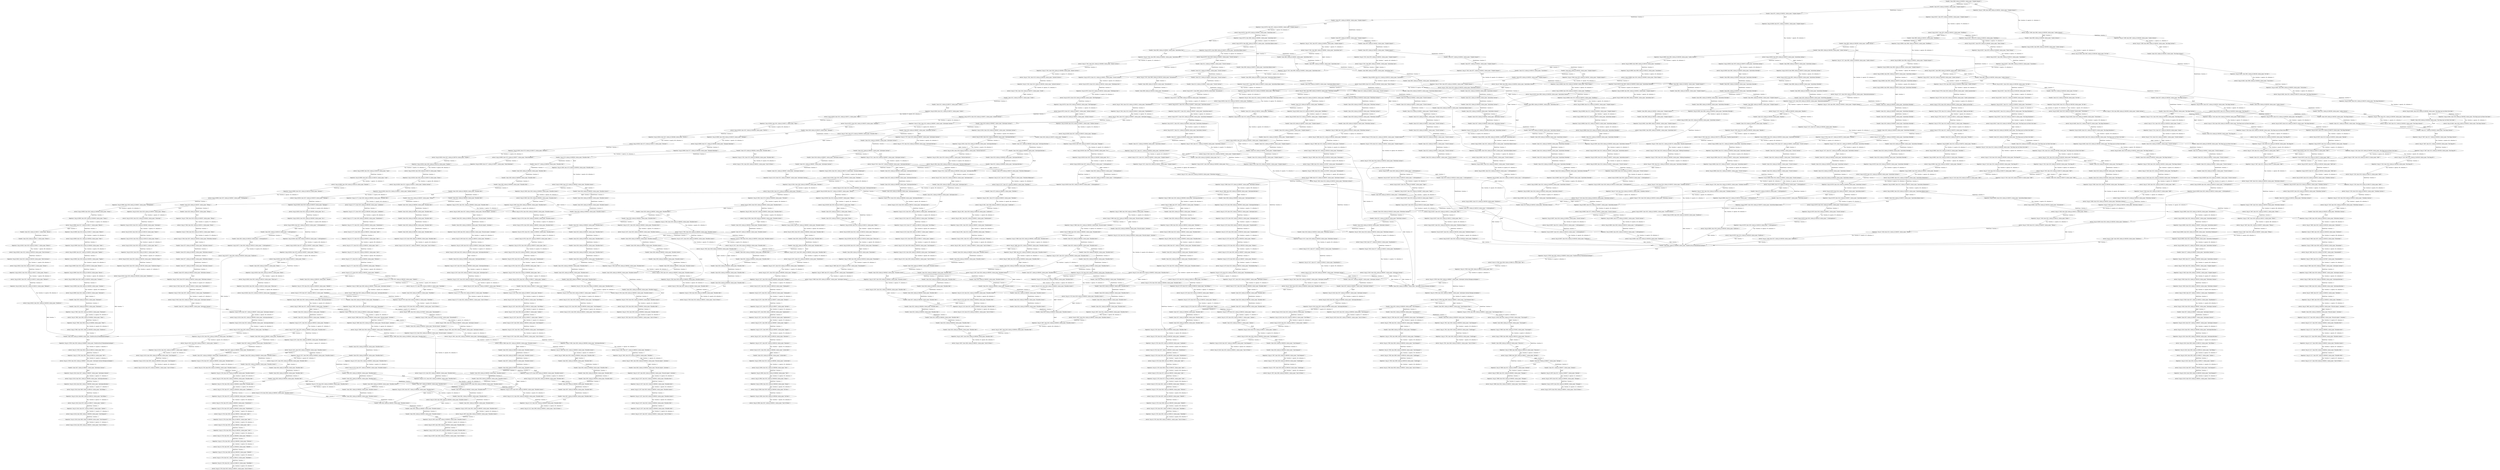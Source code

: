 digraph {
    0 [ label = "Transfer { time: 8185, station_id: 8800004, station_name: \"Bruxelles Midi\" }" ]
    1 [ label = "Transfer { time: 8203, station_id: 8800004, station_name: \"Bruxelles Midi\" }" ]
    2 [ label = "Departure { trip_id: 17676, time: 8234, station_id: 8800295, station_name: \"Melle(B)\" }" ]
    3 [ label = "Transfer { time: 8234, station_id: 8800295, station_name: \"Melle(B)\" }" ]
    4 [ label = "Arrival { trip_id: 17676, time: 8237, station_id: 8800123, station_name: \"Merelbeke\" }" ]
    5 [ label = "Departure { trip_id: 17676, time: 8238, station_id: 8800123, station_name: \"Merelbeke\" }" ]
    6 [ label = "Transfer { time: 8238, station_id: 8800123, station_name: \"Merelbeke\" }" ]
    7 [ label = "Arrival { trip_id: 17676, time: 8245, station_id: 8800031, station_name: \"Gent St Pieters\" }" ]
    8 [ label = "Departure { trip_id: 17692, time: 8190, station_id: 8800002, station_name: \"Bruxelles-Nord\" }" ]
    9 [ label = "Transfer { time: 8190, station_id: 8800002, station_name: \"Bruxelles-Nord\" }" ]
    10 [ label = "Arrival { trip_id: 17692, time: 8193, station_id: 8800003, station_name: \"Bruxelles-Central\" }" ]
    11 [ label = "Departure { trip_id: 17692, time: 8194, station_id: 8800003, station_name: \"Bruxelles-Central\" }" ]
    12 [ label = "Arrival { trip_id: 17692, time: 8198, station_id: 8800004, station_name: \"Bruxelles Midi\" }" ]
    13 [ label = "Transfer { time: 8200, station_id: 8800004, station_name: \"Bruxelles Midi\" }" ]
    14 [ label = "Transfer { time: 8177, station_id: 8800004, station_name: \"Bruxelles Midi\" }" ]
    15 [ label = "Transfer { time: 8180, station_id: 8800004, station_name: \"Bruxelles Midi\" }" ]
    16 [ label = "Transfer { time: 8234, station_id: 8800002, station_name: \"Bruxelles-Nord\" }" ]
    17 [ label = "Transfer { time: 8195, station_id: 8800003, station_name: \"Bruxelles-Central\" }" ]
    18 [ label = "Departure { trip_id: 17767, time: 8139, station_id: 8800007, station_name: \"Antwerpen Centraal\" }" ]
    19 [ label = "Transfer { time: 8139, station_id: 8800007, station_name: \"Antwerpen Centraal\" }" ]
    20 [ label = "Arrival { trip_id: 17767, time: 8143, station_id: 8800008, station_name: \"Antwerpen-Berchem\" }" ]
    21 [ label = "Transfer { time: 8184, station_id: 8800004, station_name: \"Bruxelles Midi\" }" ]
    22 [ label = "Departure { trip_id: 17831, time: 8176, station_id: 8800004, station_name: \"Bruxelles Midi\" }" ]
    23 [ label = "Transfer { time: 8176, station_id: 8800004, station_name: \"Bruxelles Midi\" }" ]
    24 [ label = "Arrival { trip_id: 17831, time: 8205, station_id: 8800031, station_name: \"Gent St Pieters\" }" ]
    25 [ label = "Departure { trip_id: 17833, time: 8196, station_id: 8800002, station_name: \"Bruxelles-Nord\" }" ]
    26 [ label = "Transfer { time: 8196, station_id: 8800002, station_name: \"Bruxelles-Nord\" }" ]
    27 [ label = "Arrival { trip_id: 17833, time: 8199, station_id: 8800003, station_name: \"Bruxelles-Central\" }" ]
    28 [ label = "Departure { trip_id: 17833, time: 8202, station_id: 8800003, station_name: \"Bruxelles-Central\" }" ]
    29 [ label = "Transfer { time: 8202, station_id: 8800003, station_name: \"Bruxelles-Central\" }" ]
    30 [ label = "Arrival { trip_id: 17833, time: 8206, station_id: 8800004, station_name: \"Bruxelles Midi\" }" ]
    31 [ label = "Departure { trip_id: 17833, time: 8208, station_id: 8800004, station_name: \"Bruxelles Midi\" }" ]
    32 [ label = "Arrival { trip_id: 17833, time: 8238, station_id: 8800031, station_name: \"Gent St Pieters\" }" ]
    33 [ label = "Departure { trip_id: 17836, time: 8194, station_id: 8800002, station_name: \"Bruxelles-Nord\" }" ]
    34 [ label = "Transfer { time: 8194, station_id: 8800002, station_name: \"Bruxelles-Nord\" }" ]
    35 [ label = "Arrival { trip_id: 17836, time: 8197, station_id: 8800003, station_name: \"Bruxelles-Central\" }" ]
    36 [ label = "Departure { trip_id: 17836, time: 8198, station_id: 8800003, station_name: \"Bruxelles-Central\" }" ]
    37 [ label = "Transfer { time: 8198, station_id: 8800003, station_name: \"Bruxelles-Central\" }" ]
    38 [ label = "Arrival { trip_id: 17836, time: 8202, station_id: 8800004, station_name: \"Bruxelles Midi\" }" ]
    39 [ label = "Departure { trip_id: 17836, time: 8204, station_id: 8800004, station_name: \"Bruxelles Midi\" }" ]
    40 [ label = "Transfer { time: 8204, station_id: 8800004, station_name: \"Bruxelles Midi\" }" ]
    41 [ label = "Arrival { trip_id: 17836, time: 8234, station_id: 8800031, station_name: \"Gent St Pieters\" }" ]
    42 [ label = "Departure { trip_id: 17900, time: 8488, station_id: 8800329, station_name: \"Wondelgem\" }" ]
    43 [ label = "Transfer { time: 8488, station_id: 8800329, station_name: \"Wondelgem\" }" ]
    44 [ label = "Arrival { trip_id: 17900, time: 8495, station_id: 8800058, station_name: \"Gent-Dampoort\" }" ]
    45 [ label = "Departure { trip_id: 17900, time: 8496, station_id: 8800058, station_name: \"Gent-Dampoort\" }" ]
    46 [ label = "Arrival { trip_id: 17900, time: 8499, station_id: 8800328, station_name: \"Gentbrugge\" }" ]
    47 [ label = "Departure { trip_id: 17900, time: 8499, station_id: 8800328, station_name: \"Gentbrugge\" }" ]
    48 [ label = "Arrival { trip_id: 17900, time: 8506, station_id: 8800031, station_name: \"Gent St Pieters\" }" ]
    49 [ label = "Departure { trip_id: 17901, time: 8436, station_id: 8800058, station_name: \"Gent-Dampoort\" }" ]
    50 [ label = "Transfer { time: 8436, station_id: 8800058, station_name: \"Gent-Dampoort\" }" ]
    51 [ label = "Arrival { trip_id: 17901, time: 8439, station_id: 8800328, station_name: \"Gentbrugge\" }" ]
    52 [ label = "Departure { trip_id: 17901, time: 8439, station_id: 8800328, station_name: \"Gentbrugge\" }" ]
    53 [ label = "Arrival { trip_id: 17901, time: 8446, station_id: 8800031, station_name: \"Gent St Pieters\" }" ]
    54 [ label = "Departure { trip_id: 17907, time: 8256, station_id: 8800058, station_name: \"Gent-Dampoort\" }" ]
    55 [ label = "Transfer { time: 8256, station_id: 8800058, station_name: \"Gent-Dampoort\" }" ]
    56 [ label = "Arrival { trip_id: 17907, time: 8259, station_id: 8800328, station_name: \"Gentbrugge\" }" ]
    57 [ label = "Departure { trip_id: 17907, time: 8259, station_id: 8800328, station_name: \"Gentbrugge\" }" ]
    58 [ label = "Arrival { trip_id: 17907, time: 8266, station_id: 8800031, station_name: \"Gent St Pieters\" }" ]
    59 [ label = "Departure { trip_id: 17996, time: 8425, station_id: 8800058, station_name: \"Gent-Dampoort\" }" ]
    60 [ label = "Transfer { time: 8425, station_id: 8800058, station_name: \"Gent-Dampoort\" }" ]
    61 [ label = "Arrival { trip_id: 17996, time: 8431, station_id: 8800329, station_name: \"Wondelgem\" }" ]
    62 [ label = "Transfer { time: 8256, station_id: 8800058, station_name: \"Gent-Dampoort\" }" ]
    63 [ label = "Departure { trip_id: 18079, time: 8517, station_id: 8800077, station_name: \"Kortrijk\" }" ]
    64 [ label = "Transfer { time: 8517, station_id: 8800077, station_name: \"Kortrijk\" }" ]
    65 [ label = "Arrival { trip_id: 18079, time: 8525, station_id: 8800092, station_name: \"Waregem\" }" ]
    66 [ label = "Departure { trip_id: 18079, time: 8526, station_id: 8800092, station_name: \"Waregem\" }" ]
    67 [ label = "Arrival { trip_id: 18079, time: 8544, station_id: 8800031, station_name: \"Gent St Pieters\" }" ]
    68 [ label = "Departure { trip_id: 18140, time: 8197, station_id: 8800007, station_name: \"Antwerpen Centraal\" }" ]
    69 [ label = "Transfer { time: 8197, station_id: 8800007, station_name: \"Antwerpen Centraal\" }" ]
    70 [ label = "Arrival { trip_id: 18140, time: 8201, station_id: 8800008, station_name: \"Antwerpen-Berchem\" }" ]
    71 [ label = "Departure { trip_id: 18140, time: 8203, station_id: 8800008, station_name: \"Antwerpen-Berchem\" }" ]
    72 [ label = "Arrival { trip_id: 18140, time: 8220, station_id: 8800143, station_name: \"Sint-Niklaas\" }" ]
    73 [ label = "Departure { trip_id: 18140, time: 8224, station_id: 8800143, station_name: \"Sint-Niklaas\" }" ]
    74 [ label = "Arrival { trip_id: 18140, time: 8232, station_id: 8800127, station_name: \"Lokeren\" }" ]
    75 [ label = "Departure { trip_id: 18140, time: 8233, station_id: 8800127, station_name: \"Lokeren\" }" ]
    76 [ label = "Transfer { time: 8233, station_id: 8800127, station_name: \"Lokeren\" }" ]
    77 [ label = "Arrival { trip_id: 18140, time: 8246, station_id: 8800058, station_name: \"Gent-Dampoort\" }" ]
    78 [ label = "Departure { trip_id: 18140, time: 8247, station_id: 8800058, station_name: \"Gent-Dampoort\" }" ]
    79 [ label = "Arrival { trip_id: 18140, time: 8255, station_id: 8800031, station_name: \"Gent St Pieters\" }" ]
    80 [ label = "Departure { trip_id: 18144, time: 8437, station_id: 8800007, station_name: \"Antwerpen Centraal\" }" ]
    81 [ label = "Transfer { time: 8437, station_id: 8800007, station_name: \"Antwerpen Centraal\" }" ]
    82 [ label = "Arrival { trip_id: 18144, time: 8441, station_id: 8800008, station_name: \"Antwerpen-Berchem\" }" ]
    83 [ label = "Departure { trip_id: 18144, time: 8443, station_id: 8800008, station_name: \"Antwerpen-Berchem\" }" ]
    84 [ label = "Arrival { trip_id: 18144, time: 8460, station_id: 8800143, station_name: \"Sint-Niklaas\" }" ]
    85 [ label = "Departure { trip_id: 18144, time: 8462, station_id: 8800143, station_name: \"Sint-Niklaas\" }" ]
    86 [ label = "Arrival { trip_id: 18144, time: 8470, station_id: 8800127, station_name: \"Lokeren\" }" ]
    87 [ label = "Departure { trip_id: 18144, time: 8471, station_id: 8800127, station_name: \"Lokeren\" }" ]
    88 [ label = "Arrival { trip_id: 18144, time: 8484, station_id: 8800058, station_name: \"Gent-Dampoort\" }" ]
    89 [ label = "Departure { trip_id: 18144, time: 8485, station_id: 8800058, station_name: \"Gent-Dampoort\" }" ]
    90 [ label = "Arrival { trip_id: 18144, time: 8493, station_id: 8800031, station_name: \"Gent St Pieters\" }" ]
    91 [ label = "Departure { trip_id: 18145, time: 8257, station_id: 8800007, station_name: \"Antwerpen Centraal\" }" ]
    92 [ label = "Transfer { time: 8257, station_id: 8800007, station_name: \"Antwerpen Centraal\" }" ]
    93 [ label = "Arrival { trip_id: 18145, time: 8261, station_id: 8800008, station_name: \"Antwerpen-Berchem\" }" ]
    94 [ label = "Departure { trip_id: 18145, time: 8263, station_id: 8800008, station_name: \"Antwerpen-Berchem\" }" ]
    95 [ label = "Arrival { trip_id: 18145, time: 8280, station_id: 8800143, station_name: \"Sint-Niklaas\" }" ]
    96 [ label = "Departure { trip_id: 18145, time: 8285, station_id: 8800143, station_name: \"Sint-Niklaas\" }" ]
    97 [ label = "Arrival { trip_id: 18145, time: 8293, station_id: 8800127, station_name: \"Lokeren\" }" ]
    98 [ label = "Departure { trip_id: 18145, time: 8294, station_id: 8800127, station_name: \"Lokeren\" }" ]
    99 [ label = "Arrival { trip_id: 18145, time: 8307, station_id: 8800058, station_name: \"Gent-Dampoort\" }" ]
    100 [ label = "Departure { trip_id: 18145, time: 8308, station_id: 8800058, station_name: \"Gent-Dampoort\" }" ]
    101 [ label = "Arrival { trip_id: 18145, time: 8316, station_id: 8800031, station_name: \"Gent St Pieters\" }" ]
    102 [ label = "Departure { trip_id: 18150, time: 8425, station_id: 8800058, station_name: \"Gent-Dampoort\" }" ]
    103 [ label = "Transfer { time: 8425, station_id: 8800058, station_name: \"Gent-Dampoort\" }" ]
    104 [ label = "Arrival { trip_id: 18150, time: 8433, station_id: 8800031, station_name: \"Gent St Pieters\" }" ]
    105 [ label = "Departure { trip_id: 18154, time: 8317, station_id: 8800007, station_name: \"Antwerpen Centraal\" }" ]
    106 [ label = "Transfer { time: 8317, station_id: 8800007, station_name: \"Antwerpen Centraal\" }" ]
    107 [ label = "Arrival { trip_id: 18154, time: 8321, station_id: 8800008, station_name: \"Antwerpen-Berchem\" }" ]
    108 [ label = "Departure { trip_id: 18154, time: 8323, station_id: 8800008, station_name: \"Antwerpen-Berchem\" }" ]
    109 [ label = "Arrival { trip_id: 18154, time: 8340, station_id: 8800143, station_name: \"Sint-Niklaas\" }" ]
    110 [ label = "Departure { trip_id: 18154, time: 8342, station_id: 8800143, station_name: \"Sint-Niklaas\" }" ]
    111 [ label = "Arrival { trip_id: 18154, time: 8350, station_id: 8800127, station_name: \"Lokeren\" }" ]
    112 [ label = "Departure { trip_id: 18154, time: 8351, station_id: 8800127, station_name: \"Lokeren\" }" ]
    113 [ label = "Arrival { trip_id: 18154, time: 8364, station_id: 8800058, station_name: \"Gent-Dampoort\" }" ]
    114 [ label = "Departure { trip_id: 18154, time: 8365, station_id: 8800058, station_name: \"Gent-Dampoort\" }" ]
    115 [ label = "Arrival { trip_id: 18154, time: 8373, station_id: 8800031, station_name: \"Gent St Pieters\" }" ]
    116 [ label = "Transfer { time: 8346, station_id: 8800002, station_name: \"Bruxelles-Nord\" }" ]
    117 [ label = "Transfer { time: 8350, station_id: 8800003, station_name: \"Bruxelles-Central\" }" ]
    118 [ label = "Transfer { time: 8142, station_id: 8800007, station_name: \"Antwerpen Centraal\" }" ]
    119 [ label = "Transfer { time: 8347, station_id: 8800002, station_name: \"Bruxelles-Nord\" }" ]
    120 [ label = "Transfer { time: 8194, station_id: 8800002, station_name: \"Bruxelles-Nord\" }" ]
    121 [ label = "Transfer { time: 8198, station_id: 8800003, station_name: \"Bruxelles-Central\" }" ]
    122 [ label = "Transfer { time: 8242, station_id: 8800004, station_name: \"Bruxelles Midi\" }" ]
    123 [ label = "Transfer { time: 8361, station_id: 8800004, station_name: \"Bruxelles Midi\" }" ]
    124 [ label = "Transfer { time: 8180, station_id: 8800004, station_name: \"Bruxelles Midi\" }" ]
    125 [ label = "Transfer { time: 8184, station_id: 8800003, station_name: \"Bruxelles-Central\" }" ]
    126 [ label = "Transfer { time: 8192, station_id: 8800002, station_name: \"Bruxelles-Nord\" }" ]
    127 [ label = "Transfer { time: 8150, station_id: 8800008, station_name: \"Antwerpen-Berchem\" }" ]
    128 [ label = "Transfer { time: 8147, station_id: 8800008, station_name: \"Antwerpen-Berchem\" }" ]
    129 [ label = "Transfer { time: 8185, station_id: 8800003, station_name: \"Bruxelles-Central\" }" ]
    130 [ label = "Departure { trip_id: 19637, time: 8241, station_id: 8800002, station_name: \"Bruxelles-Nord\" }" ]
    131 [ label = "Transfer { time: 8241, station_id: 8800002, station_name: \"Bruxelles-Nord\" }" ]
    132 [ label = "Arrival { trip_id: 19637, time: 8244, station_id: 8800003, station_name: \"Bruxelles-Central\" }" ]
    133 [ label = "Departure { trip_id: 19637, time: 8245, station_id: 8800003, station_name: \"Bruxelles-Central\" }" ]
    134 [ label = "Transfer { time: 8245, station_id: 8800003, station_name: \"Bruxelles-Central\" }" ]
    135 [ label = "Arrival { trip_id: 19637, time: 8249, station_id: 8800004, station_name: \"Bruxelles Midi\" }" ]
    136 [ label = "Departure { trip_id: 19637, time: 8256, station_id: 8800004, station_name: \"Bruxelles Midi\" }" ]
    137 [ label = "Transfer { time: 8256, station_id: 8800004, station_name: \"Bruxelles Midi\" }" ]
    138 [ label = "Arrival { trip_id: 19637, time: 8286, station_id: 8800031, station_name: \"Gent St Pieters\" }" ]
    139 [ label = "Departure { trip_id: 19670, time: 8361, station_id: 8800002, station_name: \"Bruxelles-Nord\" }" ]
    140 [ label = "Transfer { time: 8361, station_id: 8800002, station_name: \"Bruxelles-Nord\" }" ]
    141 [ label = "Arrival { trip_id: 19670, time: 8364, station_id: 8800003, station_name: \"Bruxelles-Central\" }" ]
    142 [ label = "Departure { trip_id: 19670, time: 8365, station_id: 8800003, station_name: \"Bruxelles-Central\" }" ]
    143 [ label = "Transfer { time: 8365, station_id: 8800003, station_name: \"Bruxelles-Central\" }" ]
    144 [ label = "Arrival { trip_id: 19670, time: 8369, station_id: 8800004, station_name: \"Bruxelles Midi\" }" ]
    145 [ label = "Departure { trip_id: 19670, time: 8376, station_id: 8800004, station_name: \"Bruxelles Midi\" }" ]
    146 [ label = "Arrival { trip_id: 19670, time: 8406, station_id: 8800031, station_name: \"Gent St Pieters\" }" ]
    147 [ label = "Transfer { time: 8151, station_id: 8800007, station_name: \"Antwerpen Centraal\" }" ]
    148 [ label = "Transfer { time: 8156, station_id: 8800008, station_name: \"Antwerpen-Berchem\" }" ]
    149 [ label = "Departure { trip_id: 19811, time: 8179, station_id: 8800010, station_name: \"Mechelen\" }" ]
    150 [ label = "Transfer { time: 8179, station_id: 8800010, station_name: \"Mechelen\" }" ]
    151 [ label = "Arrival { trip_id: 19811, time: 8189, station_id: 8800158, station_name: \"Londerzeel\" }" ]
    152 [ label = "Departure { trip_id: 19811, time: 8190, station_id: 8800158, station_name: \"Londerzeel\" }" ]
    153 [ label = "Arrival { trip_id: 19811, time: 8201, station_id: 8800051, station_name: \"Dendermonde\" }" ]
    154 [ label = "Departure { trip_id: 19811, time: 8203, station_id: 8800051, station_name: \"Dendermonde\" }" ]
    155 [ label = "Arrival { trip_id: 19811, time: 8214, station_id: 8800094, station_name: \"Wetteren\" }" ]
    156 [ label = "Departure { trip_id: 19811, time: 8215, station_id: 8800094, station_name: \"Wetteren\" }" ]
    157 [ label = "Arrival { trip_id: 19811, time: 8227, station_id: 8800031, station_name: \"Gent St Pieters\" }" ]
    158 [ label = "Transfer { time: 8367, station_id: 8800004, station_name: \"Bruxelles Midi\" }" ]
    159 [ label = "Transfer { time: 8195, station_id: 8800002, station_name: \"Bruxelles-Nord\" }" ]
    160 [ label = "Transfer { time: 8199, station_id: 8800003, station_name: \"Bruxelles-Central\" }" ]
    161 [ label = "Transfer { time: 8180, station_id: 8800004, station_name: \"Bruxelles Midi\" }" ]
    162 [ label = "Transfer { time: 8193, station_id: 8800002, station_name: \"Bruxelles-Nord\" }" ]
    163 [ label = "Transfer { time: 8365, station_id: 8800003, station_name: \"Bruxelles-Central\" }" ]
    164 [ label = "Transfer { time: 8356, station_id: 8800003, station_name: \"Bruxelles-Central\" }" ]
    165 [ label = "Transfer { time: 8236, station_id: 8800003, station_name: \"Bruxelles-Central\" }" ]
    166 [ label = "Transfer { time: 8197, station_id: 8800003, station_name: \"Bruxelles-Central\" }" ]
    167 [ label = "Transfer { time: 8252, station_id: 8800004, station_name: \"Bruxelles Midi\" }" ]
    168 [ label = "Transfer { time: 8233, station_id: 8800002, station_name: \"Bruxelles-Nord\" }" ]
    169 [ label = "Transfer { time: 8356, station_id: 8800004, station_name: \"Bruxelles Midi\" }" ]
    170 [ label = "Transfer { time: 8360, station_id: 8800003, station_name: \"Bruxelles-Central\" }" ]
    171 [ label = "Transfer { time: 8237, station_id: 8800004, station_name: \"Bruxelles Midi\" }" ]
    172 [ label = "Transfer { time: 8241, station_id: 8800003, station_name: \"Bruxelles-Central\" }" ]
    173 [ label = "Departure { trip_id: 20495, time: 8176, station_id: 8800004, station_name: \"Bruxelles Midi\" }" ]
    174 [ label = "Transfer { time: 8176, station_id: 8800004, station_name: \"Bruxelles Midi\" }" ]
    175 [ label = "Arrival { trip_id: 20495, time: 8179, station_id: 8800003, station_name: \"Bruxelles-Central\" }" ]
    176 [ label = "Departure { trip_id: 20495, time: 8180, station_id: 8800003, station_name: \"Bruxelles-Central\" }" ]
    177 [ label = "Arrival { trip_id: 20495, time: 8184, station_id: 8800002, station_name: \"Bruxelles-Nord\" }" ]
    178 [ label = "Departure { trip_id: 20495, time: 8186, station_id: 8800002, station_name: \"Bruxelles-Nord\" }" ]
    179 [ label = "Arrival { trip_id: 20495, time: 8197, station_id: 8800043, station_name: \"Brussels Airport - Zaventem\" }" ]
    180 [ label = "Transfer { time: 8252, station_id: 8800004, station_name: \"Bruxelles Midi\" }" ]
    181 [ label = "Transfer { time: 8361, station_id: 8800002, station_name: \"Bruxelles-Nord\" }" ]
    182 [ label = "Transfer { time: 8255, station_id: 8800004, station_name: \"Bruxelles Midi\" }" ]
    183 [ label = "Transfer { time: 8199, station_id: 8800003, station_name: \"Bruxelles-Central\" }" ]
    184 [ label = "Transfer { time: 8194, station_id: 8800002, station_name: \"Bruxelles-Nord\" }" ]
    185 [ label = "Transfer { time: 8198, station_id: 8800003, station_name: \"Bruxelles-Central\" }" ]
    186 [ label = "Transfer { time: 8362, station_id: 8800003, station_name: \"Bruxelles-Central\" }" ]
    187 [ label = "Transfer { time: 8243, station_id: 8800003, station_name: \"Bruxelles-Central\" }" ]
    188 [ label = "Departure { trip_id: 20762, time: 8181, station_id: 8800004, station_name: \"Bruxelles Midi\" }" ]
    189 [ label = "Transfer { time: 8181, station_id: 8800004, station_name: \"Bruxelles Midi\" }" ]
    190 [ label = "Arrival { trip_id: 20762, time: 8184, station_id: 8800003, station_name: \"Bruxelles-Central\" }" ]
    191 [ label = "Departure { trip_id: 20762, time: 8185, station_id: 8800003, station_name: \"Bruxelles-Central\" }" ]
    192 [ label = "Transfer { time: 8185, station_id: 8800003, station_name: \"Bruxelles-Central\" }" ]
    193 [ label = "Arrival { trip_id: 20762, time: 8189, station_id: 8800002, station_name: \"Bruxelles-Nord\" }" ]
    194 [ label = "Departure { trip_id: 20762, time: 8191, station_id: 8800002, station_name: \"Bruxelles-Nord\" }" ]
    195 [ label = "Transfer { time: 8191, station_id: 8800002, station_name: \"Bruxelles-Nord\" }" ]
    196 [ label = "Arrival { trip_id: 20762, time: 8197, station_id: 8800070, station_name: \"Jette\" }" ]
    197 [ label = "Departure { trip_id: 20762, time: 8199, station_id: 8800070, station_name: \"Jette\" }" ]
    198 [ label = "Arrival { trip_id: 20762, time: 8219, station_id: 8800051, station_name: \"Dendermonde\" }" ]
    199 [ label = "Departure { trip_id: 20762, time: 8226, station_id: 8800051, station_name: \"Dendermonde\" }" ]
    200 [ label = "Arrival { trip_id: 20762, time: 8233, station_id: 8800096, station_name: \"Zele\" }" ]
    201 [ label = "Departure { trip_id: 20762, time: 8234, station_id: 8800096, station_name: \"Zele\" }" ]
    202 [ label = "Arrival { trip_id: 20762, time: 8241, station_id: 8800127, station_name: \"Lokeren\" }" ]
    203 [ label = "Departure { trip_id: 20814, time: 8138, station_id: 8800007, station_name: \"Antwerpen Centraal\" }" ]
    204 [ label = "Transfer { time: 8138, station_id: 8800007, station_name: \"Antwerpen Centraal\" }" ]
    205 [ label = "Arrival { trip_id: 20814, time: 8142, station_id: 8800008, station_name: \"Antwerpen-Berchem\" }" ]
    206 [ label = "Departure { trip_id: 20814, time: 8144, station_id: 8800008, station_name: \"Antwerpen-Berchem\" }" ]
    207 [ label = "Arrival { trip_id: 20814, time: 8148, station_id: 8800221, station_name: \"Mortsel-Oude-God\" }" ]
    208 [ label = "Departure { trip_id: 20814, time: 8150, station_id: 8800221, station_name: \"Mortsel-Oude-God\" }" ]
    209 [ label = "Arrival { trip_id: 20814, time: 8160, station_id: 8800179, station_name: \"Mechelen-Nekkerspoel\" }" ]
    210 [ label = "Departure { trip_id: 20814, time: 8161, station_id: 8800179, station_name: \"Mechelen-Nekkerspoel\" }" ]
    211 [ label = "Arrival { trip_id: 20814, time: 8164, station_id: 8800010, station_name: \"Mechelen\" }" ]
    212 [ label = "Departure { trip_id: 20814, time: 8166, station_id: 8800010, station_name: \"Mechelen\" }" ]
    213 [ label = "Arrival { trip_id: 20814, time: 8174, station_id: 8800090, station_name: \"Vilvoorde\" }" ]
    214 [ label = "Departure { trip_id: 20814, time: 8176, station_id: 8800090, station_name: \"Vilvoorde\" }" ]
    215 [ label = "Arrival { trip_id: 20814, time: 8185, station_id: 8800002, station_name: \"Bruxelles-Nord\" }" ]
    216 [ label = "Departure { trip_id: 20814, time: 8187, station_id: 8800002, station_name: \"Bruxelles-Nord\" }" ]
    217 [ label = "Arrival { trip_id: 20814, time: 8190, station_id: 8800003, station_name: \"Bruxelles-Central\" }" ]
    218 [ label = "Departure { trip_id: 20814, time: 8191, station_id: 8800003, station_name: \"Bruxelles-Central\" }" ]
    219 [ label = "Arrival { trip_id: 20814, time: 8195, station_id: 8800004, station_name: \"Bruxelles Midi\" }" ]
    220 [ label = "Transfer { time: 8347, station_id: 8800002, station_name: \"Bruxelles-Nord\" }" ]
    221 [ label = "Transfer { time: 8151, station_id: 8800008, station_name: \"Antwerpen-Berchem\" }" ]
    222 [ label = "Transfer { time: 8367, station_id: 8800004, station_name: \"Bruxelles Midi\" }" ]
    223 [ label = "Transfer { time: 8160, station_id: 8800310, station_name: \"Antwerpen-Zuid\" }" ]
    224 [ label = "Departure { trip_id: 20994, time: 8310, station_id: 8800082, station_name: \"Lichtervelde\" }" ]
    225 [ label = "Transfer { time: 8310, station_id: 8800082, station_name: \"Lichtervelde\" }" ]
    226 [ label = "Arrival { trip_id: 20994, time: 8321, station_id: 8800084, station_name: \"Tielt\" }" ]
    227 [ label = "Departure { trip_id: 20994, time: 8322, station_id: 8800084, station_name: \"Tielt\" }" ]
    228 [ label = "Arrival { trip_id: 20994, time: 8332, station_id: 8800049, station_name: \"Deinze\" }" ]
    229 [ label = "Departure { trip_id: 20994, time: 8333, station_id: 8800049, station_name: \"Deinze\" }" ]
    230 [ label = "Arrival { trip_id: 20994, time: 8339, station_id: 8800048, station_name: \"De Pinte\" }" ]
    231 [ label = "Departure { trip_id: 20994, time: 8340, station_id: 8800048, station_name: \"De Pinte\" }" ]
    232 [ label = "Arrival { trip_id: 20994, time: 8347, station_id: 8800031, station_name: \"Gent St Pieters\" }" ]
    233 [ label = "Departure { trip_id: 21013, time: 8151, station_id: 8800007, station_name: \"Antwerpen Centraal\" }" ]
    234 [ label = "Transfer { time: 8151, station_id: 8800007, station_name: \"Antwerpen Centraal\" }" ]
    235 [ label = "Arrival { trip_id: 21013, time: 8155, station_id: 8800008, station_name: \"Antwerpen-Berchem\" }" ]
    236 [ label = "Departure { trip_id: 21013, time: 8156, station_id: 8800008, station_name: \"Antwerpen-Berchem\" }" ]
    237 [ label = "Transfer { time: 8156, station_id: 8800008, station_name: \"Antwerpen-Berchem\" }" ]
    238 [ label = "Arrival { trip_id: 21013, time: 8160, station_id: 8800310, station_name: \"Antwerpen-Zuid\" }" ]
    239 [ label = "Departure { trip_id: 21013, time: 8161, station_id: 8800310, station_name: \"Antwerpen-Zuid\" }" ]
    240 [ label = "Transfer { time: 8161, station_id: 8800310, station_name: \"Antwerpen-Zuid\" }" ]
    241 [ label = "Arrival { trip_id: 21013, time: 8175, station_id: 8800143, station_name: \"Sint-Niklaas\" }" ]
    242 [ label = "Departure { trip_id: 21013, time: 8177, station_id: 8800143, station_name: \"Sint-Niklaas\" }" ]
    243 [ label = "Arrival { trip_id: 21013, time: 8185, station_id: 8800127, station_name: \"Lokeren\" }" ]
    244 [ label = "Departure { trip_id: 21013, time: 8186, station_id: 8800127, station_name: \"Lokeren\" }" ]
    245 [ label = "Arrival { trip_id: 21013, time: 8199, station_id: 8800058, station_name: \"Gent-Dampoort\" }" ]
    246 [ label = "Departure { trip_id: 21013, time: 8200, station_id: 8800058, station_name: \"Gent-Dampoort\" }" ]
    247 [ label = "Arrival { trip_id: 21013, time: 8209, station_id: 8800031, station_name: \"Gent St Pieters\" }" ]
    248 [ label = "Departure { trip_id: 21015, time: 8246, station_id: 8800127, station_name: \"Lokeren\" }" ]
    249 [ label = "Transfer { time: 8246, station_id: 8800127, station_name: \"Lokeren\" }" ]
    250 [ label = "Arrival { trip_id: 21015, time: 8259, station_id: 8800058, station_name: \"Gent-Dampoort\" }" ]
    251 [ label = "Departure { trip_id: 21015, time: 8260, station_id: 8800058, station_name: \"Gent-Dampoort\" }" ]
    252 [ label = "Arrival { trip_id: 21015, time: 8269, station_id: 8800031, station_name: \"Gent St Pieters\" }" ]
    253 [ label = "Departure { trip_id: 21207, time: 8403, station_id: 8800043, station_name: \"Brussels Airport - Zaventem\" }" ]
    254 [ label = "Transfer { time: 8403, station_id: 8800043, station_name: \"Brussels Airport - Zaventem\" }" ]
    255 [ label = "Arrival { trip_id: 21207, time: 8413, station_id: 8800002, station_name: \"Bruxelles-Nord\" }" ]
    256 [ label = "Departure { trip_id: 21207, time: 8415, station_id: 8800002, station_name: \"Bruxelles-Nord\" }" ]
    257 [ label = "Arrival { trip_id: 21207, time: 8418, station_id: 8800003, station_name: \"Bruxelles-Central\" }" ]
    258 [ label = "Departure { trip_id: 21207, time: 8419, station_id: 8800003, station_name: \"Bruxelles-Central\" }" ]
    259 [ label = "Arrival { trip_id: 21207, time: 8423, station_id: 8800004, station_name: \"Bruxelles Midi\" }" ]
    260 [ label = "Departure { trip_id: 21207, time: 8426, station_id: 8800004, station_name: \"Bruxelles Midi\" }" ]
    261 [ label = "Arrival { trip_id: 21207, time: 8457, station_id: 8800031, station_name: \"Gent St Pieters\" }" ]
    262 [ label = "Departure { trip_id: 21212, time: 8343, station_id: 8800043, station_name: \"Brussels Airport - Zaventem\" }" ]
    263 [ label = "Transfer { time: 8343, station_id: 8800043, station_name: \"Brussels Airport - Zaventem\" }" ]
    264 [ label = "Arrival { trip_id: 21212, time: 8353, station_id: 8800002, station_name: \"Bruxelles-Nord\" }" ]
    265 [ label = "Departure { trip_id: 21212, time: 8355, station_id: 8800002, station_name: \"Bruxelles-Nord\" }" ]
    266 [ label = "Transfer { time: 8355, station_id: 8800002, station_name: \"Bruxelles-Nord\" }" ]
    267 [ label = "Arrival { trip_id: 21212, time: 8358, station_id: 8800003, station_name: \"Bruxelles-Central\" }" ]
    268 [ label = "Departure { trip_id: 21212, time: 8359, station_id: 8800003, station_name: \"Bruxelles-Central\" }" ]
    269 [ label = "Transfer { time: 8359, station_id: 8800003, station_name: \"Bruxelles-Central\" }" ]
    270 [ label = "Arrival { trip_id: 21212, time: 8363, station_id: 8800004, station_name: \"Bruxelles Midi\" }" ]
    271 [ label = "Departure { trip_id: 21212, time: 8367, station_id: 8800004, station_name: \"Bruxelles Midi\" }" ]
    272 [ label = "Transfer { time: 8367, station_id: 8800004, station_name: \"Bruxelles Midi\" }" ]
    273 [ label = "Arrival { trip_id: 21212, time: 8398, station_id: 8800031, station_name: \"Gent St Pieters\" }" ]
    274 [ label = "Departure { trip_id: 21216, time: 8224, station_id: 8800043, station_name: \"Brussels Airport - Zaventem\" }" ]
    275 [ label = "Transfer { time: 8224, station_id: 8800043, station_name: \"Brussels Airport - Zaventem\" }" ]
    276 [ label = "Arrival { trip_id: 21216, time: 8234, station_id: 8800002, station_name: \"Bruxelles-Nord\" }" ]
    277 [ label = "Departure { trip_id: 21216, time: 8237, station_id: 8800002, station_name: \"Bruxelles-Nord\" }" ]
    278 [ label = "Transfer { time: 8237, station_id: 8800002, station_name: \"Bruxelles-Nord\" }" ]
    279 [ label = "Arrival { trip_id: 21216, time: 8240, station_id: 8800003, station_name: \"Bruxelles-Central\" }" ]
    280 [ label = "Departure { trip_id: 21216, time: 8241, station_id: 8800003, station_name: \"Bruxelles-Central\" }" ]
    281 [ label = "Transfer { time: 8241, station_id: 8800003, station_name: \"Bruxelles-Central\" }" ]
    282 [ label = "Arrival { trip_id: 21216, time: 8245, station_id: 8800004, station_name: \"Bruxelles Midi\" }" ]
    283 [ label = "Departure { trip_id: 21216, time: 8247, station_id: 8800004, station_name: \"Bruxelles Midi\" }" ]
    284 [ label = "Transfer { time: 8247, station_id: 8800004, station_name: \"Bruxelles Midi\" }" ]
    285 [ label = "Arrival { trip_id: 21216, time: 8278, station_id: 8800031, station_name: \"Gent St Pieters\" }" ]
    286 [ label = "Departure { trip_id: 21217, time: 8283, station_id: 8800043, station_name: \"Brussels Airport - Zaventem\" }" ]
    287 [ label = "Transfer { time: 8283, station_id: 8800043, station_name: \"Brussels Airport - Zaventem\" }" ]
    288 [ label = "Arrival { trip_id: 21217, time: 8293, station_id: 8800002, station_name: \"Bruxelles-Nord\" }" ]
    289 [ label = "Departure { trip_id: 21217, time: 8295, station_id: 8800002, station_name: \"Bruxelles-Nord\" }" ]
    290 [ label = "Arrival { trip_id: 21217, time: 8298, station_id: 8800003, station_name: \"Bruxelles-Central\" }" ]
    291 [ label = "Departure { trip_id: 21217, time: 8299, station_id: 8800003, station_name: \"Bruxelles-Central\" }" ]
    292 [ label = "Arrival { trip_id: 21217, time: 8303, station_id: 8800004, station_name: \"Bruxelles Midi\" }" ]
    293 [ label = "Departure { trip_id: 21217, time: 8307, station_id: 8800004, station_name: \"Bruxelles Midi\" }" ]
    294 [ label = "Arrival { trip_id: 21217, time: 8338, station_id: 8800031, station_name: \"Gent St Pieters\" }" ]
    295 [ label = "Departure { trip_id: 21225, time: 8186, station_id: 8800004, station_name: \"Bruxelles Midi\" }" ]
    296 [ label = "Transfer { time: 8186, station_id: 8800004, station_name: \"Bruxelles Midi\" }" ]
    297 [ label = "Arrival { trip_id: 21225, time: 8217, station_id: 8800031, station_name: \"Gent St Pieters\" }" ]
    298 [ label = "Transfer { time: 8324, station_id: 8800010, station_name: \"Mechelen\" }" ]
    299 [ label = "Transfer { time: 8203, station_id: 8800010, station_name: \"Mechelen\" }" ]
    300 [ label = "Departure { trip_id: 21376, time: 8188, station_id: 8800008, station_name: \"Antwerpen-Berchem\" }" ]
    301 [ label = "Transfer { time: 8188, station_id: 8800008, station_name: \"Antwerpen-Berchem\" }" ]
    302 [ label = "Arrival { trip_id: 21376, time: 8192, station_id: 8800310, station_name: \"Antwerpen-Zuid\" }" ]
    303 [ label = "Departure { trip_id: 21376, time: 8193, station_id: 8800310, station_name: \"Antwerpen-Zuid\" }" ]
    304 [ label = "Arrival { trip_id: 21376, time: 8198, station_id: 8800336, station_name: \"Zwijndrecht(B)\" }" ]
    305 [ label = "Departure { trip_id: 21376, time: 8198, station_id: 8800336, station_name: \"Zwijndrecht(B)\" }" ]
    306 [ label = "Arrival { trip_id: 21376, time: 8202, station_id: 8800356, station_name: \"Melsele\" }" ]
    307 [ label = "Departure { trip_id: 21376, time: 8202, station_id: 8800356, station_name: \"Melsele\" }" ]
    308 [ label = "Arrival { trip_id: 21376, time: 8205, station_id: 8800037, station_name: \"Beveren\" }" ]
    309 [ label = "Departure { trip_id: 21376, time: 8205, station_id: 8800037, station_name: \"Beveren\" }" ]
    310 [ label = "Arrival { trip_id: 21376, time: 8210, station_id: 8800334, station_name: \"Nieuwkerken-Waas\" }" ]
    311 [ label = "Departure { trip_id: 21376, time: 8210, station_id: 8800334, station_name: \"Nieuwkerken-Waas\" }" ]
    312 [ label = "Arrival { trip_id: 21376, time: 8214, station_id: 8800143, station_name: \"Sint-Niklaas\" }" ]
    313 [ label = "Departure { trip_id: 21376, time: 8215, station_id: 8800143, station_name: \"Sint-Niklaas\" }" ]
    314 [ label = "Arrival { trip_id: 21376, time: 8220, station_id: 8800355, station_name: \"Belsele\" }" ]
    315 [ label = "Departure { trip_id: 21376, time: 8220, station_id: 8800355, station_name: \"Belsele\" }" ]
    316 [ label = "Arrival { trip_id: 21376, time: 8223, station_id: 8800333, station_name: \"Sinaai\" }" ]
    317 [ label = "Departure { trip_id: 21376, time: 8223, station_id: 8800333, station_name: \"Sinaai\" }" ]
    318 [ label = "Arrival { trip_id: 21376, time: 8228, station_id: 8800127, station_name: \"Lokeren\" }" ]
    319 [ label = "Departure { trip_id: 21409, time: 8203, station_id: 8800043, station_name: \"Brussels Airport - Zaventem\" }" ]
    320 [ label = "Transfer { time: 8203, station_id: 8800043, station_name: \"Brussels Airport - Zaventem\" }" ]
    321 [ label = "Arrival { trip_id: 21409, time: 8214, station_id: 8800010, station_name: \"Mechelen\" }" ]
    322 [ label = "Departure { trip_id: 21409, time: 8216, station_id: 8800010, station_name: \"Mechelen\" }" ]
    323 [ label = "Arrival { trip_id: 21409, time: 8229, station_id: 8800008, station_name: \"Antwerpen-Berchem\" }" ]
    324 [ label = "Transfer { time: 8234, station_id: 8800002, station_name: \"Bruxelles-Nord\" }" ]
    325 [ label = "Transfer { time: 8353, station_id: 8800002, station_name: \"Bruxelles-Nord\" }" ]
    326 [ label = "Departure { trip_id: 21671, time: 8190, station_id: 8800002, station_name: \"Bruxelles-Nord\" }" ]
    327 [ label = "Transfer { time: 8190, station_id: 8800002, station_name: \"Bruxelles-Nord\" }" ]
    328 [ label = "Arrival { trip_id: 21671, time: 8193, station_id: 8800003, station_name: \"Bruxelles-Central\" }" ]
    329 [ label = "Departure { trip_id: 21671, time: 8194, station_id: 8800003, station_name: \"Bruxelles-Central\" }" ]
    330 [ label = "Arrival { trip_id: 21671, time: 8198, station_id: 8800004, station_name: \"Bruxelles Midi\" }" ]
    331 [ label = "Departure { trip_id: 21671, time: 8200, station_id: 8800004, station_name: \"Bruxelles Midi\" }" ]
    332 [ label = "Transfer { time: 8200, station_id: 8800004, station_name: \"Bruxelles Midi\" }" ]
    333 [ label = "Arrival { trip_id: 21671, time: 8215, station_id: 8800050, station_name: \"Denderleeuw\" }" ]
    334 [ label = "Departure { trip_id: 21671, time: 8219, station_id: 8800050, station_name: \"Denderleeuw\" }" ]
    335 [ label = "Arrival { trip_id: 21671, time: 8236, station_id: 8800098, station_name: \"Zottegem\" }" ]
    336 [ label = "Departure { trip_id: 21671, time: 8238, station_id: 8800098, station_name: \"Zottegem\" }" ]
    337 [ label = "Arrival { trip_id: 21671, time: 8250, station_id: 8800149, station_name: \"Oudenaarde\" }" ]
    338 [ label = "Departure { trip_id: 21671, time: 8252, station_id: 8800149, station_name: \"Oudenaarde\" }" ]
    339 [ label = "Arrival { trip_id: 21671, time: 8269, station_id: 8800077, station_name: \"Kortrijk\" }" ]
    340 [ label = "Departure { trip_id: 21671, time: 8276, station_id: 8800077, station_name: \"Kortrijk\" }" ]
    341 [ label = "Arrival { trip_id: 21671, time: 8286, station_id: 8800346, station_name: \"Ingelmunster\" }" ]
    342 [ label = "Departure { trip_id: 21671, time: 8286, station_id: 8800346, station_name: \"Ingelmunster\" }" ]
    343 [ label = "Arrival { trip_id: 21671, time: 8289, station_id: 8800067, station_name: \"Izegem\" }" ]
    344 [ label = "Departure { trip_id: 21671, time: 8290, station_id: 8800067, station_name: \"Izegem\" }" ]
    345 [ label = "Arrival { trip_id: 21671, time: 8296, station_id: 8800164, station_name: \"Roeselare\" }" ]
    346 [ label = "Departure { trip_id: 21671, time: 8297, station_id: 8800164, station_name: \"Roeselare\" }" ]
    347 [ label = "Arrival { trip_id: 21671, time: 8304, station_id: 8800082, station_name: \"Lichtervelde\" }" ]
    348 [ label = "Transfer { time: 8363, station_id: 8800004, station_name: \"Bruxelles Midi\" }" ]
    349 [ label = "Transfer { time: 8243, station_id: 8800004, station_name: \"Bruxelles Midi\" }" ]
    350 [ label = "Transfer { time: 8184, station_id: 8800004, station_name: \"Bruxelles Midi\" }" ]
    351 [ label = "Transfer { time: 8195, station_id: 8800002, station_name: \"Bruxelles-Nord\" }" ]
    352 [ label = "Departure { trip_id: 21726, time: 8355, station_id: 8800002, station_name: \"Bruxelles-Nord\" }" ]
    353 [ label = "Transfer { time: 8355, station_id: 8800002, station_name: \"Bruxelles-Nord\" }" ]
    354 [ label = "Arrival { trip_id: 21726, time: 8358, station_id: 8800003, station_name: \"Bruxelles-Central\" }" ]
    355 [ label = "Transfer { time: 8359, station_id: 8800003, station_name: \"Bruxelles-Central\" }" ]
    356 [ label = "Transfer { time: 8365, station_id: 8800004, station_name: \"Bruxelles Midi\" }" ]
    357 [ label = "Departure { trip_id: 21729, time: 8236, station_id: 8800002, station_name: \"Bruxelles-Nord\" }" ]
    358 [ label = "Transfer { time: 8236, station_id: 8800002, station_name: \"Bruxelles-Nord\" }" ]
    359 [ label = "Arrival { trip_id: 21729, time: 8239, station_id: 8800003, station_name: \"Bruxelles-Central\" }" ]
    360 [ label = "Transfer { time: 8240, station_id: 8800003, station_name: \"Bruxelles-Central\" }" ]
    361 [ label = "Transfer { time: 8246, station_id: 8800004, station_name: \"Bruxelles Midi\" }" ]
    362 [ label = "Transfer { time: 8200, station_id: 8800004, station_name: \"Bruxelles Midi\" }" ]
    363 [ label = "Departure { trip_id: 21772, time: 8180, station_id: 8800004, station_name: \"Bruxelles Midi\" }" ]
    364 [ label = "Transfer { time: 8180, station_id: 8800004, station_name: \"Bruxelles Midi\" }" ]
    365 [ label = "Arrival { trip_id: 21772, time: 8193, station_id: 8800289, station_name: \"Liedekerke\" }" ]
    366 [ label = "Departure { trip_id: 21772, time: 8195, station_id: 8800289, station_name: \"Liedekerke\" }" ]
    367 [ label = "Arrival { trip_id: 21772, time: 8199, station_id: 8800050, station_name: \"Denderleeuw\" }" ]
    368 [ label = "Departure { trip_id: 21772, time: 8201, station_id: 8800050, station_name: \"Denderleeuw\" }" ]
    369 [ label = "Arrival { trip_id: 21772, time: 8208, station_id: 8800351, station_name: \"Aalst\" }" ]
    370 [ label = "Departure { trip_id: 21772, time: 8210, station_id: 8800351, station_name: \"Aalst\" }" ]
    371 [ label = "Arrival { trip_id: 21772, time: 8214, station_id: 8800291, station_name: \"Lede\" }" ]
    372 [ label = "Departure { trip_id: 21772, time: 8215, station_id: 8800291, station_name: \"Lede\" }" ]
    373 [ label = "Arrival { trip_id: 21772, time: 8223, station_id: 8800094, station_name: \"Wetteren\" }" ]
    374 [ label = "Departure { trip_id: 21772, time: 8224, station_id: 8800094, station_name: \"Wetteren\" }" ]
    375 [ label = "Arrival { trip_id: 21772, time: 8229, station_id: 8800295, station_name: \"Melle(B)\" }" ]
    376 [ label = "Departure { trip_id: 21772, time: 8230, station_id: 8800295, station_name: \"Melle(B)\" }" ]
    377 [ label = "Arrival { trip_id: 21772, time: 8233, station_id: 8800123, station_name: \"Merelbeke\" }" ]
    378 [ label = "Departure { trip_id: 21772, time: 8234, station_id: 8800123, station_name: \"Merelbeke\" }" ]
    379 [ label = "Arrival { trip_id: 21772, time: 8242, station_id: 8800031, station_name: \"Gent St Pieters\" }" ]
    380 [ label = "Departure { trip_id: 21783, time: 8232, station_id: 8800003, station_name: \"Bruxelles-Central\" }" ]
    381 [ label = "Transfer { time: 8232, station_id: 8800003, station_name: \"Bruxelles-Central\" }" ]
    382 [ label = "Arrival { trip_id: 21783, time: 8236, station_id: 8800004, station_name: \"Bruxelles Midi\" }" ]
    383 [ label = "Departure { trip_id: 21783, time: 8239, station_id: 8800004, station_name: \"Bruxelles Midi\" }" ]
    384 [ label = "Transfer { time: 8239, station_id: 8800004, station_name: \"Bruxelles Midi\" }" ]
    385 [ label = "Arrival { trip_id: 21783, time: 8252, station_id: 8800289, station_name: \"Liedekerke\" }" ]
    386 [ label = "Departure { trip_id: 21783, time: 8253, station_id: 8800289, station_name: \"Liedekerke\" }" ]
    387 [ label = "Arrival { trip_id: 21783, time: 8257, station_id: 8800050, station_name: \"Denderleeuw\" }" ]
    388 [ label = "Departure { trip_id: 21783, time: 8259, station_id: 8800050, station_name: \"Denderleeuw\" }" ]
    389 [ label = "Arrival { trip_id: 21783, time: 8266, station_id: 8800351, station_name: \"Aalst\" }" ]
    390 [ label = "Departure { trip_id: 21783, time: 8268, station_id: 8800351, station_name: \"Aalst\" }" ]
    391 [ label = "Arrival { trip_id: 21783, time: 8272, station_id: 8800291, station_name: \"Lede\" }" ]
    392 [ label = "Departure { trip_id: 21783, time: 8273, station_id: 8800291, station_name: \"Lede\" }" ]
    393 [ label = "Arrival { trip_id: 21783, time: 8281, station_id: 8800094, station_name: \"Wetteren\" }" ]
    394 [ label = "Departure { trip_id: 21783, time: 8282, station_id: 8800094, station_name: \"Wetteren\" }" ]
    395 [ label = "Arrival { trip_id: 21783, time: 8287, station_id: 8800295, station_name: \"Melle(B)\" }" ]
    396 [ label = "Departure { trip_id: 21783, time: 8288, station_id: 8800295, station_name: \"Melle(B)\" }" ]
    397 [ label = "Arrival { trip_id: 21783, time: 8291, station_id: 8800123, station_name: \"Merelbeke\" }" ]
    398 [ label = "Departure { trip_id: 21783, time: 8292, station_id: 8800123, station_name: \"Merelbeke\" }" ]
    399 [ label = "Arrival { trip_id: 21783, time: 8300, station_id: 8800031, station_name: \"Gent St Pieters\" }" ]
    400 [ label = "Departure { trip_id: 21784, time: 8347, station_id: 8800002, station_name: \"Bruxelles-Nord\" }" ]
    401 [ label = "Transfer { time: 8347, station_id: 8800002, station_name: \"Bruxelles-Nord\" }" ]
    402 [ label = "Arrival { trip_id: 21784, time: 8350, station_id: 8800003, station_name: \"Bruxelles-Central\" }" ]
    403 [ label = "Departure { trip_id: 21784, time: 8351, station_id: 8800003, station_name: \"Bruxelles-Central\" }" ]
    404 [ label = "Transfer { time: 8351, station_id: 8800003, station_name: \"Bruxelles-Central\" }" ]
    405 [ label = "Arrival { trip_id: 21784, time: 8355, station_id: 8800004, station_name: \"Bruxelles Midi\" }" ]
    406 [ label = "Departure { trip_id: 21784, time: 8358, station_id: 8800004, station_name: \"Bruxelles Midi\" }" ]
    407 [ label = "Transfer { time: 8358, station_id: 8800004, station_name: \"Bruxelles Midi\" }" ]
    408 [ label = "Arrival { trip_id: 21784, time: 8371, station_id: 8800289, station_name: \"Liedekerke\" }" ]
    409 [ label = "Departure { trip_id: 21784, time: 8372, station_id: 8800289, station_name: \"Liedekerke\" }" ]
    410 [ label = "Arrival { trip_id: 21784, time: 8376, station_id: 8800050, station_name: \"Denderleeuw\" }" ]
    411 [ label = "Departure { trip_id: 21784, time: 8378, station_id: 8800050, station_name: \"Denderleeuw\" }" ]
    412 [ label = "Arrival { trip_id: 21784, time: 8385, station_id: 8800351, station_name: \"Aalst\" }" ]
    413 [ label = "Departure { trip_id: 21784, time: 8388, station_id: 8800351, station_name: \"Aalst\" }" ]
    414 [ label = "Arrival { trip_id: 21784, time: 8392, station_id: 8800291, station_name: \"Lede\" }" ]
    415 [ label = "Departure { trip_id: 21784, time: 8393, station_id: 8800291, station_name: \"Lede\" }" ]
    416 [ label = "Arrival { trip_id: 21784, time: 8401, station_id: 8800094, station_name: \"Wetteren\" }" ]
    417 [ label = "Departure { trip_id: 21784, time: 8402, station_id: 8800094, station_name: \"Wetteren\" }" ]
    418 [ label = "Arrival { trip_id: 21784, time: 8407, station_id: 8800295, station_name: \"Melle(B)\" }" ]
    419 [ label = "Departure { trip_id: 21784, time: 8408, station_id: 8800295, station_name: \"Melle(B)\" }" ]
    420 [ label = "Arrival { trip_id: 21784, time: 8411, station_id: 8800123, station_name: \"Merelbeke\" }" ]
    421 [ label = "Departure { trip_id: 21784, time: 8412, station_id: 8800123, station_name: \"Merelbeke\" }" ]
    422 [ label = "Arrival { trip_id: 21784, time: 8420, station_id: 8800031, station_name: \"Gent St Pieters\" }" ]
    423 [ label = "Transfer { time: 8240, station_id: 8800002, station_name: \"Bruxelles-Nord\" }" ]
    424 [ label = "Departure { trip_id: 21966, time: 8204, station_id: 8800010, station_name: \"Mechelen\" }" ]
    425 [ label = "Transfer { time: 8204, station_id: 8800010, station_name: \"Mechelen\" }" ]
    426 [ label = "Arrival { trip_id: 21966, time: 8219, station_id: 8800002, station_name: \"Bruxelles-Nord\" }" ]
    427 [ label = "Departure { trip_id: 21966, time: 8224, station_id: 8800002, station_name: \"Bruxelles-Nord\" }" ]
    428 [ label = "Arrival { trip_id: 21966, time: 8227, station_id: 8800003, station_name: \"Bruxelles-Central\" }" ]
    429 [ label = "Transfer { time: 8237, station_id: 8800004, station_name: \"Bruxelles Midi\" }" ]
    430 [ label = "Departure { trip_id: 21971, time: 8324, station_id: 8800010, station_name: \"Mechelen\" }" ]
    431 [ label = "Transfer { time: 8324, station_id: 8800010, station_name: \"Mechelen\" }" ]
    432 [ label = "Arrival { trip_id: 21971, time: 8339, station_id: 8800002, station_name: \"Bruxelles-Nord\" }" ]
    433 [ label = "Departure { trip_id: 21971, time: 8342, station_id: 8800002, station_name: \"Bruxelles-Nord\" }" ]
    434 [ label = "Arrival { trip_id: 21971, time: 8345, station_id: 8800003, station_name: \"Bruxelles-Central\" }" ]
    435 [ label = "Departure { trip_id: 21971, time: 8346, station_id: 8800003, station_name: \"Bruxelles-Central\" }" ]
    436 [ label = "Arrival { trip_id: 21971, time: 8350, station_id: 8800004, station_name: \"Bruxelles Midi\" }" ]
    437 [ label = "Transfer { time: 8356, station_id: 8800004, station_name: \"Bruxelles Midi\" }" ]
    438 [ label = "Transfer { time: 8238, station_id: 8800002, station_name: \"Bruxelles-Nord\" }" ]
    439 [ label = "Transfer { time: 8243, station_id: 8800003, station_name: \"Bruxelles-Central\" }" ]
    440 [ label = "Transfer { time: 8155, station_id: 8800008, station_name: \"Antwerpen-Berchem\" }" ]
    441 [ label = "Transfer { time: 8203, station_id: 8800004, station_name: \"Bruxelles Midi\" }" ]
    442 [ label = "Transfer { time: 8202, station_id: 8800043, station_name: \"Brussels Airport - Zaventem\" }" ]
    443 [ label = "Transfer { time: 8234, station_id: 8800004, station_name: \"Bruxelles Midi\" }" ]
    444 [ label = "Departure { trip_id: 22187, time: 8234, station_id: 8800008, station_name: \"Antwerpen-Berchem\" }" ]
    445 [ label = "Transfer { time: 8234, station_id: 8800008, station_name: \"Antwerpen-Berchem\" }" ]
    446 [ label = "Arrival { trip_id: 22187, time: 8238, station_id: 8800310, station_name: \"Antwerpen-Zuid\" }" ]
    447 [ label = "Departure { trip_id: 22187, time: 8239, station_id: 8800310, station_name: \"Antwerpen-Zuid\" }" ]
    448 [ label = "Arrival { trip_id: 22187, time: 8247, station_id: 8800037, station_name: \"Beveren\" }" ]
    449 [ label = "Departure { trip_id: 22187, time: 8248, station_id: 8800037, station_name: \"Beveren\" }" ]
    450 [ label = "Arrival { trip_id: 22187, time: 8256, station_id: 8800143, station_name: \"Sint-Niklaas\" }" ]
    451 [ label = "Departure { trip_id: 22187, time: 8258, station_id: 8800143, station_name: \"Sint-Niklaas\" }" ]
    452 [ label = "Arrival { trip_id: 22187, time: 8266, station_id: 8800127, station_name: \"Lokeren\" }" ]
    453 [ label = "Departure { trip_id: 22187, time: 8267, station_id: 8800127, station_name: \"Lokeren\" }" ]
    454 [ label = "Arrival { trip_id: 22187, time: 8280, station_id: 8800058, station_name: \"Gent-Dampoort\" }" ]
    455 [ label = "Departure { trip_id: 22187, time: 8281, station_id: 8800058, station_name: \"Gent-Dampoort\" }" ]
    456 [ label = "Arrival { trip_id: 22187, time: 8289, station_id: 8800031, station_name: \"Gent St Pieters\" }" ]
    457 [ label = "Transfer { time: 8153, station_id: 8800008, station_name: \"Antwerpen-Berchem\" }" ]
    458 [ label = "Departure { trip_id: 22283, time: 8357, station_id: 8800002, station_name: \"Bruxelles-Nord\" }" ]
    459 [ label = "Transfer { time: 8357, station_id: 8800002, station_name: \"Bruxelles-Nord\" }" ]
    460 [ label = "Arrival { trip_id: 22283, time: 8360, station_id: 8800003, station_name: \"Bruxelles-Central\" }" ]
    461 [ label = "Transfer { time: 8361, station_id: 8800003, station_name: \"Bruxelles-Central\" }" ]
    462 [ label = "Departure { trip_id: 22317, time: 8170, station_id: 8800179, station_name: \"Mechelen-Nekkerspoel\" }" ]
    463 [ label = "Transfer { time: 8170, station_id: 8800179, station_name: \"Mechelen-Nekkerspoel\" }" ]
    464 [ label = "Arrival { trip_id: 22317, time: 8173, station_id: 8800010, station_name: \"Mechelen\" }" ]
    465 [ label = "Transfer { time: 8197, station_id: 8800007, station_name: \"Antwerpen Centraal\" }" ]
    466 [ label = "Transfer { time: 8257, station_id: 8800007, station_name: \"Antwerpen Centraal\" }" ]
    467 [ label = "Transfer { time: 8232, station_id: 8800003, station_name: \"Bruxelles-Central\" }" ]
    468 [ label = "Transfer { time: 8239, station_id: 8800002, station_name: \"Bruxelles-Nord\" }" ]
    469 [ label = "Departure { trip_id: 22374, time: 8354, station_id: 8800002, station_name: \"Bruxelles-Nord\" }" ]
    470 [ label = "Transfer { time: 8354, station_id: 8800002, station_name: \"Bruxelles-Nord\" }" ]
    471 [ label = "Arrival { trip_id: 22374, time: 8357, station_id: 8800003, station_name: \"Bruxelles-Central\" }" ]
    472 [ label = "Departure { trip_id: 22374, time: 8358, station_id: 8800003, station_name: \"Bruxelles-Central\" }" ]
    473 [ label = "Transfer { time: 8358, station_id: 8800003, station_name: \"Bruxelles-Central\" }" ]
    474 [ label = "Arrival { trip_id: 22374, time: 8362, station_id: 8800004, station_name: \"Bruxelles Midi\" }" ]
    475 [ label = "Transfer { time: 8364, station_id: 8800004, station_name: \"Bruxelles Midi\" }" ]
    476 [ label = "Departure { trip_id: 22387, time: 8233, station_id: 8800002, station_name: \"Bruxelles-Nord\" }" ]
    477 [ label = "Transfer { time: 8233, station_id: 8800002, station_name: \"Bruxelles-Nord\" }" ]
    478 [ label = "Arrival { trip_id: 22387, time: 8236, station_id: 8800003, station_name: \"Bruxelles-Central\" }" ]
    479 [ label = "Departure { trip_id: 22387, time: 8238, station_id: 8800003, station_name: \"Bruxelles-Central\" }" ]
    480 [ label = "Transfer { time: 8238, station_id: 8800003, station_name: \"Bruxelles-Central\" }" ]
    481 [ label = "Arrival { trip_id: 22387, time: 8242, station_id: 8800004, station_name: \"Bruxelles Midi\" }" ]
    482 [ label = "Transfer { time: 8244, station_id: 8800004, station_name: \"Bruxelles Midi\" }" ]
    483 [ label = "Transfer { time: 8184, station_id: 8800004, station_name: \"Bruxelles Midi\" }" ]
    484 [ label = "Transfer { time: 8201, station_id: 8800004, station_name: \"Bruxelles Midi\" }" ]
    485 [ label = "Transfer { time: 8236, station_id: 8800003, station_name: \"Bruxelles-Central\" }" ]
    486 [ label = "Transfer { time: 8356, station_id: 8800003, station_name: \"Bruxelles-Central\" }" ]
    487 [ label = "Transfer { time: 8236, station_id: 8800003, station_name: \"Bruxelles-Central\" }" ]
    488 [ label = "Transfer { time: 8357, station_id: 8800003, station_name: \"Bruxelles-Central\" }" ]
    489 [ label = "Transfer { time: 8202, station_id: 8400319, station_name: \"\\'s-Hertogenbosch\" }" ]
    490 [ label = "Departure { trip_id: 63078, time: 8126, station_id: 8400059, station_name: \"Amsterdam Sloterdijk\" }" ]
    491 [ label = "Transfer { time: 8126, station_id: 8400059, station_name: \"Amsterdam Sloterdijk\" }" ]
    492 [ label = "Arrival { trip_id: 63078, time: 8132, station_id: 8400058, station_name: \"Amsterdam Centraal\" }" ]
    493 [ label = "Departure { trip_id: 63078, time: 8136, station_id: 8400058, station_name: \"Amsterdam Centraal\" }" ]
    494 [ label = "Transfer { time: 8136, station_id: 8400058, station_name: \"Amsterdam Centraal\" }" ]
    495 [ label = "Arrival { trip_id: 63078, time: 8144, station_id: 8400057, station_name: \"Amsterdam Amstel\" }" ]
    496 [ label = "Departure { trip_id: 63078, time: 8144, station_id: 8400057, station_name: \"Amsterdam Amstel\" }" ]
    497 [ label = "Arrival { trip_id: 63078, time: 8162, station_id: 8400621, station_name: \"Utrecht Centraal\" }" ]
    498 [ label = "Departure { trip_id: 63078, time: 8164, station_id: 8400621, station_name: \"Utrecht Centraal\" }" ]
    499 [ label = "Arrival { trip_id: 63078, time: 8192, station_id: 8400319, station_name: \"\\'s-Hertogenbosch\" }" ]
    500 [ label = "Departure { trip_id: 63078, time: 8195, station_id: 8400319, station_name: \"\\'s-Hertogenbosch\" }" ]
    501 [ label = "Arrival { trip_id: 63078, time: 8214, station_id: 8400206, station_name: \"Eindhoven\" }" ]
    502 [ label = "Transfer { time: 8250, station_id: 8400523, station_name: \"Roermond\" }" ]
    503 [ label = "Departure { trip_id: 63095, time: 8096, station_id: 8400059, station_name: \"Amsterdam Sloterdijk\" }" ]
    504 [ label = "Transfer { time: 8096, station_id: 8400059, station_name: \"Amsterdam Sloterdijk\" }" ]
    505 [ label = "Arrival { trip_id: 63095, time: 8102, station_id: 8400058, station_name: \"Amsterdam Centraal\" }" ]
    506 [ label = "Departure { trip_id: 63095, time: 8108, station_id: 8400058, station_name: \"Amsterdam Centraal\" }" ]
    507 [ label = "Transfer { time: 8108, station_id: 8400058, station_name: \"Amsterdam Centraal\" }" ]
    508 [ label = "Arrival { trip_id: 63095, time: 8116, station_id: 8400057, station_name: \"Amsterdam Amstel\" }" ]
    509 [ label = "Departure { trip_id: 63095, time: 8116, station_id: 8400057, station_name: \"Amsterdam Amstel\" }" ]
    510 [ label = "Arrival { trip_id: 63095, time: 8134, station_id: 8400621, station_name: \"Utrecht Centraal\" }" ]
    511 [ label = "Departure { trip_id: 63095, time: 8136, station_id: 8400621, station_name: \"Utrecht Centraal\" }" ]
    512 [ label = "Arrival { trip_id: 63095, time: 8164, station_id: 8400319, station_name: \"\\'s-Hertogenbosch\" }" ]
    513 [ label = "Departure { trip_id: 63095, time: 8166, station_id: 8400319, station_name: \"\\'s-Hertogenbosch\" }" ]
    514 [ label = "Arrival { trip_id: 63095, time: 8185, station_id: 8400206, station_name: \"Eindhoven\" }" ]
    515 [ label = "Transfer { time: 8101, station_id: 8400058, station_name: \"Amsterdam Centraal\" }" ]
    516 [ label = "Transfer { time: 8135, station_id: 8400059, station_name: \"Amsterdam Sloterdijk\" }" ]
    517 [ label = "Transfer { time: 8151, station_id: 8400747, station_name: \"Zwolle\" }" ]
    518 [ label = "Transfer { time: 8123, station_id: 8400621, station_name: \"Utrecht Centraal\" }" ]
    519 [ label = "Transfer { time: 8153, station_id: 8400621, station_name: \"Utrecht Centraal\" }" ]
    520 [ label = "Transfer { time: 8111, station_id: 8400282, station_name: \"Den Haag Centraal\" }" ]
    521 [ label = "Transfer { time: 8099, station_id: 8400059, station_name: \"Amsterdam Sloterdijk\" }" ]
    522 [ label = "Transfer { time: 8142, station_id: 8400621, station_name: \"Utrecht Centraal\" }" ]
    523 [ label = "Transfer { time: 8112, station_id: 8400621, station_name: \"Utrecht Centraal\" }" ]
    524 [ label = "Transfer { time: 8150, station_id: 8400621, station_name: \"Utrecht Centraal\" }" ]
    525 [ label = "Transfer { time: 8120, station_id: 8400621, station_name: \"Utrecht Centraal\" }" ]
    526 [ label = "Transfer { time: 8092, station_id: 8400061, station_name: \"Amsterdam Zuid\" }" ]
    527 [ label = "Departure { trip_id: 64207, time: 8196, station_id: 8400495, station_name: \"Oss\" }" ]
    528 [ label = "Transfer { time: 8196, station_id: 8400495, station_name: \"Oss\" }" ]
    529 [ label = "Arrival { trip_id: 64207, time: 8208, station_id: 8400319, station_name: \"\\'s-Hertogenbosch\" }" ]
    530 [ label = "Departure { trip_id: 64207, time: 8218, station_id: 8400319, station_name: \"\\'s-Hertogenbosch\" }" ]
    531 [ label = "Arrival { trip_id: 64207, time: 8222, station_id: 8400667, station_name: \"Vught\" }" ]
    532 [ label = "Departure { trip_id: 64207, time: 8222, station_id: 8400667, station_name: \"Vught\" }" ]
    533 [ label = "Arrival { trip_id: 64207, time: 8229, station_id: 8400129, station_name: \"Boxtel\" }" ]
    534 [ label = "Departure { trip_id: 64207, time: 8229, station_id: 8400129, station_name: \"Boxtel\" }" ]
    535 [ label = "Arrival { trip_id: 64207, time: 8235, station_id: 8400112, station_name: \"Best\" }" ]
    536 [ label = "Departure { trip_id: 64207, time: 8235, station_id: 8400112, station_name: \"Best\" }" ]
    537 [ label = "Arrival { trip_id: 64207, time: 8241, station_id: 8400196, station_name: \"Eindhoven Strijp-S\" }" ]
    538 [ label = "Departure { trip_id: 64207, time: 8241, station_id: 8400196, station_name: \"Eindhoven Strijp-S\" }" ]
    539 [ label = "Arrival { trip_id: 64207, time: 8245, station_id: 8400206, station_name: \"Eindhoven\" }" ]
    540 [ label = "Departure { trip_id: 64481, time: 8090, station_id: 8400390, station_name: \"Leiden Centraal\" }" ]
    541 [ label = "Transfer { time: 8090, station_id: 8400390, station_name: \"Leiden Centraal\" }" ]
    542 [ label = "Arrival { trip_id: 64481, time: 8093, station_id: 8400188, station_name: \"De Vink\" }" ]
    543 [ label = "Departure { trip_id: 64481, time: 8093, station_id: 8400188, station_name: \"De Vink\" }" ]
    544 [ label = "Arrival { trip_id: 64481, time: 8096, station_id: 8400659, station_name: \"Voorschoten\" }" ]
    545 [ label = "Departure { trip_id: 64481, time: 8096, station_id: 8400659, station_name: \"Voorschoten\" }" ]
    546 [ label = "Arrival { trip_id: 64481, time: 8101, station_id: 8400278, station_name: \"Den Haag Mariahoeve\" }" ]
    547 [ label = "Departure { trip_id: 64481, time: 8101, station_id: 8400278, station_name: \"Den Haag Mariahoeve\" }" ]
    548 [ label = "Arrival { trip_id: 64481, time: 8104, station_id: 8400380, station_name: \"Den Haag Laan van Nieuw Oost Indie\" }" ]
    549 [ label = "Departure { trip_id: 64481, time: 8104, station_id: 8400380, station_name: \"Den Haag Laan van Nieuw Oost Indie\" }" ]
    550 [ label = "Arrival { trip_id: 64481, time: 8108, station_id: 8400282, station_name: \"Den Haag Centraal\" }" ]
    551 [ label = "Departure { trip_id: 64492, time: 8123, station_id: 8400188, station_name: \"De Vink\" }" ]
    552 [ label = "Transfer { time: 8123, station_id: 8400188, station_name: \"De Vink\" }" ]
    553 [ label = "Arrival { trip_id: 64492, time: 8126, station_id: 8400659, station_name: \"Voorschoten\" }" ]
    554 [ label = "Departure { trip_id: 64492, time: 8126, station_id: 8400659, station_name: \"Voorschoten\" }" ]
    555 [ label = "Arrival { trip_id: 64492, time: 8131, station_id: 8400278, station_name: \"Den Haag Mariahoeve\" }" ]
    556 [ label = "Departure { trip_id: 64492, time: 8131, station_id: 8400278, station_name: \"Den Haag Mariahoeve\" }" ]
    557 [ label = "Arrival { trip_id: 64492, time: 8134, station_id: 8400380, station_name: \"Den Haag Laan van Nieuw Oost Indie\" }" ]
    558 [ label = "Departure { trip_id: 64492, time: 8134, station_id: 8400380, station_name: \"Den Haag Laan van Nieuw Oost Indie\" }" ]
    559 [ label = "Arrival { trip_id: 64492, time: 8138, station_id: 8400282, station_name: \"Den Haag Centraal\" }" ]
    560 [ label = "Transfer { time: 8124, station_id: 8400380, station_name: \"Den Haag Laan van Nieuw Oost Indie\" }" ]
    561 [ label = "Transfer { time: 8119, station_id: 8400621, station_name: \"Utrecht Centraal\" }" ]
    562 [ label = "Transfer { time: 8111, station_id: 8400621, station_name: \"Utrecht Centraal\" }" ]
    563 [ label = "Transfer { time: 8152, station_id: 8400621, station_name: \"Utrecht Centraal\" }" ]
    564 [ label = "Transfer { time: 8122, station_id: 8400621, station_name: \"Utrecht Centraal\" }" ]
    565 [ label = "Departure { trip_id: 64989, time: 8081, station_id: 8400561, station_name: \"Schiphol (Airport)\" }" ]
    566 [ label = "Transfer { time: 8081, station_id: 8400561, station_name: \"Schiphol (Airport)\" }" ]
    567 [ label = "Arrival { trip_id: 64989, time: 8088, station_id: 8400061, station_name: \"Amsterdam Zuid\" }" ]
    568 [ label = "Transfer { time: 8089, station_id: 8400061, station_name: \"Amsterdam Zuid\" }" ]
    569 [ label = "Transfer { time: 8096, station_id: 8400194, station_name: \"Duivendrecht\" }" ]
    570 [ label = "Transfer { time: 8118, station_id: 8400621, station_name: \"Utrecht Centraal\" }" ]
    571 [ label = "Transfer { time: 8119, station_id: 8400621, station_name: \"Utrecht Centraal\" }" ]
    572 [ label = "Departure { trip_id: 65433, time: 8228, station_id: 8400597, station_name: \"Tilburg\" }" ]
    573 [ label = "Transfer { time: 8228, station_id: 8400597, station_name: \"Tilburg\" }" ]
    574 [ label = "Arrival { trip_id: 65433, time: 8233, station_id: 8400482, station_name: \"Oisterwijk\" }" ]
    575 [ label = "Departure { trip_id: 65433, time: 8233, station_id: 8400482, station_name: \"Oisterwijk\" }" ]
    576 [ label = "Arrival { trip_id: 65433, time: 8240, station_id: 8400129, station_name: \"Boxtel\" }" ]
    577 [ label = "Departure { trip_id: 65433, time: 8244, station_id: 8400129, station_name: \"Boxtel\" }" ]
    578 [ label = "Arrival { trip_id: 65433, time: 8250, station_id: 8400112, station_name: \"Best\" }" ]
    579 [ label = "Departure { trip_id: 65433, time: 8250, station_id: 8400112, station_name: \"Best\" }" ]
    580 [ label = "Arrival { trip_id: 65433, time: 8255, station_id: 8400196, station_name: \"Eindhoven Strijp-S\" }" ]
    581 [ label = "Departure { trip_id: 65433, time: 8255, station_id: 8400196, station_name: \"Eindhoven Strijp-S\" }" ]
    582 [ label = "Arrival { trip_id: 65433, time: 8259, station_id: 8400206, station_name: \"Eindhoven\" }" ]
    583 [ label = "Transfer { time: 8105, station_id: 8400530, station_name: \"Rotterdam Centraal\" }" ]
    584 [ label = "Transfer { time: 8276, station_id: 8400530, station_name: \"Rotterdam Centraal\" }" ]
    585 [ label = "Departure { trip_id: 65670, time: 8107, station_id: 8400282, station_name: \"Den Haag Centraal\" }" ]
    586 [ label = "Transfer { time: 8107, station_id: 8400282, station_name: \"Den Haag Centraal\" }" ]
    587 [ label = "Arrival { trip_id: 65670, time: 8110, station_id: 8400280, station_name: \"Den Haag HS\" }" ]
    588 [ label = "Departure { trip_id: 65670, time: 8114, station_id: 8400280, station_name: \"Den Haag HS\" }" ]
    589 [ label = "Arrival { trip_id: 65670, time: 8116, station_id: 8400279, station_name: \"Den Haag Moerwijk\" }" ]
    590 [ label = "Departure { trip_id: 65670, time: 8116, station_id: 8400279, station_name: \"Den Haag Moerwijk\" }" ]
    591 [ label = "Arrival { trip_id: 65670, time: 8119, station_id: 8400505, station_name: \"Rijswijk\" }" ]
    592 [ label = "Departure { trip_id: 65670, time: 8119, station_id: 8400505, station_name: \"Rijswijk\" }" ]
    593 [ label = "Arrival { trip_id: 65670, time: 8124, station_id: 8400170, station_name: \"Delft\" }" ]
    594 [ label = "Departure { trip_id: 65670, time: 8124, station_id: 8400170, station_name: \"Delft\" }" ]
    595 [ label = "Arrival { trip_id: 65670, time: 8127, station_id: 8400166, station_name: \"Delft Zuid\" }" ]
    596 [ label = "Departure { trip_id: 65670, time: 8127, station_id: 8400166, station_name: \"Delft Zuid\" }" ]
    597 [ label = "Arrival { trip_id: 65670, time: 8134, station_id: 8400553, station_name: \"Schiedam Centrum\" }" ]
    598 [ label = "Departure { trip_id: 65670, time: 8134, station_id: 8400553, station_name: \"Schiedam Centrum\" }" ]
    599 [ label = "Arrival { trip_id: 65670, time: 8139, station_id: 8400530, station_name: \"Rotterdam Centraal\" }" ]
    600 [ label = "Transfer { time: 8156, station_id: 8400530, station_name: \"Rotterdam Centraal\" }" ]
    601 [ label = "Transfer { time: 8106, station_id: 8400530, station_name: \"Rotterdam Centraal\" }" ]
    602 [ label = "Transfer { time: 8134, station_id: 8400280, station_name: \"Den Haag HS\" }" ]
    603 [ label = "Transfer { time: 8122, station_id: 8400621, station_name: \"Utrecht Centraal\" }" ]
    604 [ label = "Transfer { time: 8152, station_id: 8400621, station_name: \"Utrecht Centraal\" }" ]
    605 [ label = "Transfer { time: 8100, station_id: 8400059, station_name: \"Amsterdam Sloterdijk\" }" ]
    606 [ label = "Transfer { time: 8095, station_id: 8400074, station_name: \"Amsterdam Bijlmer ArenA\" }" ]
    607 [ label = "Transfer { time: 8109, station_id: 8400282, station_name: \"Den Haag Centraal\" }" ]
    608 [ label = "Transfer { time: 8123, station_id: 8400188, station_name: \"De Vink\" }" ]
    609 [ label = "Departure { trip_id: 66054, time: 8113, station_id: 8400102, station_name: \"Sassenheim\" }" ]
    610 [ label = "Transfer { time: 8113, station_id: 8400102, station_name: \"Sassenheim\" }" ]
    611 [ label = "Arrival { trip_id: 66054, time: 8119, station_id: 8400460, station_name: \"Nieuw Vennep\" }" ]
    612 [ label = "Departure { trip_id: 66054, time: 8119, station_id: 8400460, station_name: \"Nieuw Vennep\" }" ]
    613 [ label = "Arrival { trip_id: 66054, time: 8123, station_id: 8400332, station_name: \"Hoofddorp\" }" ]
    614 [ label = "Departure { trip_id: 66054, time: 8125, station_id: 8400332, station_name: \"Hoofddorp\" }" ]
    615 [ label = "Transfer { time: 8125, station_id: 8400332, station_name: \"Hoofddorp\" }" ]
    616 [ label = "Arrival { trip_id: 66054, time: 8129, station_id: 8400561, station_name: \"Schiphol (Airport)\" }" ]
    617 [ label = "Transfer { time: 8131, station_id: 8400561, station_name: \"Schiphol (Airport)\" }" ]
    618 [ label = "Departure { trip_id: 66058, time: 8071, station_id: 8400561, station_name: \"Schiphol (Airport)\" }" ]
    619 [ label = "Transfer { time: 8071, station_id: 8400561, station_name: \"Schiphol (Airport)\" }" ]
    620 [ label = "Arrival { trip_id: 66058, time: 8078, station_id: 8400079, station_name: \"Amsterdam Lelylaan\" }" ]
    621 [ label = "Departure { trip_id: 66058, time: 8078, station_id: 8400079, station_name: \"Amsterdam Lelylaan\" }" ]
    622 [ label = "Arrival { trip_id: 66058, time: 8082, station_id: 8400059, station_name: \"Amsterdam Sloterdijk\" }" ]
    623 [ label = "Transfer { time: 8081, station_id: 8400561, station_name: \"Schiphol (Airport)\" }" ]
    624 [ label = "Departure { trip_id: 66159, time: 8088, station_id: 8400079, station_name: \"Amsterdam Lelylaan\" }" ]
    625 [ label = "Transfer { time: 8088, station_id: 8400079, station_name: \"Amsterdam Lelylaan\" }" ]
    626 [ label = "Arrival { trip_id: 66159, time: 8092, station_id: 8400059, station_name: \"Amsterdam Sloterdijk\" }" ]
    627 [ label = "Departure { trip_id: 66159, time: 8092, station_id: 8400059, station_name: \"Amsterdam Sloterdijk\" }" ]
    628 [ label = "Transfer { time: 8092, station_id: 8400059, station_name: \"Amsterdam Sloterdijk\" }" ]
    629 [ label = "Arrival { trip_id: 66159, time: 8098, station_id: 8400058, station_name: \"Amsterdam Centraal\" }" ]
    630 [ label = "Transfer { time: 8101, station_id: 8400058, station_name: \"Amsterdam Centraal\" }" ]
    631 [ label = "Departure { trip_id: 66317, time: 8070, station_id: 8400561, station_name: \"Schiphol (Airport)\" }" ]
    632 [ label = "Transfer { time: 8070, station_id: 8400561, station_name: \"Schiphol (Airport)\" }" ]
    633 [ label = "Arrival { trip_id: 66317, time: 8074, station_id: 8400332, station_name: \"Hoofddorp\" }" ]
    634 [ label = "Departure { trip_id: 66317, time: 8074, station_id: 8400332, station_name: \"Hoofddorp\" }" ]
    635 [ label = "Arrival { trip_id: 66317, time: 8079, station_id: 8400460, station_name: \"Nieuw Vennep\" }" ]
    636 [ label = "Departure { trip_id: 66317, time: 8079, station_id: 8400460, station_name: \"Nieuw Vennep\" }" ]
    637 [ label = "Arrival { trip_id: 66317, time: 8085, station_id: 8400102, station_name: \"Sassenheim\" }" ]
    638 [ label = "Departure { trip_id: 66317, time: 8085, station_id: 8400102, station_name: \"Sassenheim\" }" ]
    639 [ label = "Arrival { trip_id: 66317, time: 8090, station_id: 8400390, station_name: \"Leiden Centraal\" }" ]
    640 [ label = "Departure { trip_id: 66317, time: 8105, station_id: 8400390, station_name: \"Leiden Centraal\" }" ]
    641 [ label = "Arrival { trip_id: 66317, time: 8108, station_id: 8400188, station_name: \"De Vink\" }" ]
    642 [ label = "Departure { trip_id: 66317, time: 8108, station_id: 8400188, station_name: \"De Vink\" }" ]
    643 [ label = "Arrival { trip_id: 66317, time: 8111, station_id: 8400659, station_name: \"Voorschoten\" }" ]
    644 [ label = "Departure { trip_id: 66317, time: 8111, station_id: 8400659, station_name: \"Voorschoten\" }" ]
    645 [ label = "Arrival { trip_id: 66317, time: 8116, station_id: 8400278, station_name: \"Den Haag Mariahoeve\" }" ]
    646 [ label = "Departure { trip_id: 66317, time: 8116, station_id: 8400278, station_name: \"Den Haag Mariahoeve\" }" ]
    647 [ label = "Arrival { trip_id: 66317, time: 8119, station_id: 8400380, station_name: \"Den Haag Laan van Nieuw Oost Indie\" }" ]
    648 [ label = "Transfer { time: 8088, station_id: 8400059, station_name: \"Amsterdam Sloterdijk\" }" ]
    649 [ label = "Transfer { time: 8130, station_id: 8400561, station_name: \"Schiphol (Airport)\" }" ]
    650 [ label = "Departure { trip_id: 66428, time: 8119, station_id: 8400332, station_name: \"Hoofddorp\" }" ]
    651 [ label = "Transfer { time: 8119, station_id: 8400332, station_name: \"Hoofddorp\" }" ]
    652 [ label = "Arrival { trip_id: 66428, time: 8123, station_id: 8400561, station_name: \"Schiphol (Airport)\" }" ]
    653 [ label = "Transfer { time: 8076, station_id: 8400561, station_name: \"Schiphol (Airport)\" }" ]
    654 [ label = "Transfer { time: 8108, station_id: 8400530, station_name: \"Rotterdam Centraal\" }" ]
    655 [ label = "Transfer { time: 8104, station_id: 8400074, station_name: \"Amsterdam Bijlmer ArenA\" }" ]
    656 [ label = "Departure { trip_id: 66692, time: 8132, station_id: 8400702, station_name: \"Woerden\" }" ]
    657 [ label = "Transfer { time: 8132, station_id: 8400702, station_name: \"Woerden\" }" ]
    658 [ label = "Arrival { trip_id: 66692, time: 8142, station_id: 8400133, station_name: \"Breukelen\" }" ]
    659 [ label = "Departure { trip_id: 66692, time: 8142, station_id: 8400133, station_name: \"Breukelen\" }" ]
    660 [ label = "Arrival { trip_id: 66692, time: 8149, station_id: 8400047, station_name: \"Abcoude\" }" ]
    661 [ label = "Departure { trip_id: 66692, time: 8149, station_id: 8400047, station_name: \"Abcoude\" }" ]
    662 [ label = "Arrival { trip_id: 66692, time: 8152, station_id: 8400076, station_name: \"Amsterdam Holendrecht\" }" ]
    663 [ label = "Departure { trip_id: 66692, time: 8152, station_id: 8400076, station_name: \"Amsterdam Holendrecht\" }" ]
    664 [ label = "Arrival { trip_id: 66692, time: 8156, station_id: 8400074, station_name: \"Amsterdam Bijlmer ArenA\" }" ]
    665 [ label = "Departure { trip_id: 66692, time: 8156, station_id: 8400074, station_name: \"Amsterdam Bijlmer ArenA\" }" ]
    666 [ label = "Arrival { trip_id: 66692, time: 8158, station_id: 8400194, station_name: \"Duivendrecht\" }" ]
    667 [ label = "Departure { trip_id: 66692, time: 8158, station_id: 8400194, station_name: \"Duivendrecht\" }" ]
    668 [ label = "Arrival { trip_id: 66692, time: 8162, station_id: 8400057, station_name: \"Amsterdam Amstel\" }" ]
    669 [ label = "Departure { trip_id: 66692, time: 8162, station_id: 8400057, station_name: \"Amsterdam Amstel\" }" ]
    670 [ label = "Arrival { trip_id: 66692, time: 8165, station_id: 8400060, station_name: \"Amsterdam Muiderpoort\" }" ]
    671 [ label = "Departure { trip_id: 66692, time: 8165, station_id: 8400060, station_name: \"Amsterdam Muiderpoort\" }" ]
    672 [ label = "Arrival { trip_id: 66692, time: 8171, station_id: 8400058, station_name: \"Amsterdam Centraal\" }" ]
    673 [ label = "Transfer { time: 8275, station_id: 8400530, station_name: \"Rotterdam Centraal\" }" ]
    674 [ label = "Transfer { time: 8155, station_id: 8400530, station_name: \"Rotterdam Centraal\" }" ]
    675 [ label = "Departure { trip_id: 66717, time: 8096, station_id: 8400074, station_name: \"Amsterdam Bijlmer ArenA\" }" ]
    676 [ label = "Transfer { time: 8096, station_id: 8400074, station_name: \"Amsterdam Bijlmer ArenA\" }" ]
    677 [ label = "Arrival { trip_id: 66717, time: 8098, station_id: 8400194, station_name: \"Duivendrecht\" }" ]
    678 [ label = "Departure { trip_id: 66717, time: 8098, station_id: 8400194, station_name: \"Duivendrecht\" }" ]
    679 [ label = "Transfer { time: 8098, station_id: 8400194, station_name: \"Duivendrecht\" }" ]
    680 [ label = "Arrival { trip_id: 66717, time: 8102, station_id: 8400057, station_name: \"Amsterdam Amstel\" }" ]
    681 [ label = "Departure { trip_id: 66717, time: 8102, station_id: 8400057, station_name: \"Amsterdam Amstel\" }" ]
    682 [ label = "Arrival { trip_id: 66717, time: 8105, station_id: 8400060, station_name: \"Amsterdam Muiderpoort\" }" ]
    683 [ label = "Departure { trip_id: 66717, time: 8105, station_id: 8400060, station_name: \"Amsterdam Muiderpoort\" }" ]
    684 [ label = "Arrival { trip_id: 66717, time: 8111, station_id: 8400058, station_name: \"Amsterdam Centraal\" }" ]
    685 [ label = "Transfer { time: 8091, station_id: 8400059, station_name: \"Amsterdam Sloterdijk\" }" ]
    686 [ label = "Departure { trip_id: 66771, time: 8265, station_id: 8400319, station_name: \"\\'s-Hertogenbosch\" }" ]
    687 [ label = "Transfer { time: 8265, station_id: 8400319, station_name: \"\\'s-Hertogenbosch\" }" ]
    688 [ label = "Arrival { trip_id: 66771, time: 8284, station_id: 8400206, station_name: \"Eindhoven\" }" ]
    689 [ label = "Transfer { time: 8116, station_id: 8400621, station_name: \"Utrecht Centraal\" }" ]
    690 [ label = "Departure { trip_id: 66803, time: 8136, station_id: 8400059, station_name: \"Amsterdam Sloterdijk\" }" ]
    691 [ label = "Transfer { time: 8136, station_id: 8400059, station_name: \"Amsterdam Sloterdijk\" }" ]
    692 [ label = "Arrival { trip_id: 66803, time: 8142, station_id: 8400058, station_name: \"Amsterdam Centraal\" }" ]
    693 [ label = "Departure { trip_id: 66803, time: 8146, station_id: 8400058, station_name: \"Amsterdam Centraal\" }" ]
    694 [ label = "Arrival { trip_id: 66803, time: 8154, station_id: 8400057, station_name: \"Amsterdam Amstel\" }" ]
    695 [ label = "Departure { trip_id: 66803, time: 8154, station_id: 8400057, station_name: \"Amsterdam Amstel\" }" ]
    696 [ label = "Transfer { time: 8154, station_id: 8400057, station_name: \"Amsterdam Amstel\" }" ]
    697 [ label = "Arrival { trip_id: 66803, time: 8172, station_id: 8400621, station_name: \"Utrecht Centraal\" }" ]
    698 [ label = "Departure { trip_id: 66803, time: 8174, station_id: 8400621, station_name: \"Utrecht Centraal\" }" ]
    699 [ label = "Arrival { trip_id: 66803, time: 8200, station_id: 8400319, station_name: \"\\'s-Hertogenbosch\" }" ]
    700 [ label = "Departure { trip_id: 66803, time: 8205, station_id: 8400319, station_name: \"\\'s-Hertogenbosch\" }" ]
    701 [ label = "Transfer { time: 8205, station_id: 8400319, station_name: \"\\'s-Hertogenbosch\" }" ]
    702 [ label = "Arrival { trip_id: 66803, time: 8224, station_id: 8400206, station_name: \"Eindhoven\" }" ]
    703 [ label = "Departure { trip_id: 66804, time: 8105, station_id: 8400059, station_name: \"Amsterdam Sloterdijk\" }" ]
    704 [ label = "Transfer { time: 8105, station_id: 8400059, station_name: \"Amsterdam Sloterdijk\" }" ]
    705 [ label = "Arrival { trip_id: 66804, time: 8111, station_id: 8400058, station_name: \"Amsterdam Centraal\" }" ]
    706 [ label = "Departure { trip_id: 66804, time: 8114, station_id: 8400058, station_name: \"Amsterdam Centraal\" }" ]
    707 [ label = "Arrival { trip_id: 66804, time: 8122, station_id: 8400057, station_name: \"Amsterdam Amstel\" }" ]
    708 [ label = "Departure { trip_id: 66804, time: 8123, station_id: 8400057, station_name: \"Amsterdam Amstel\" }" ]
    709 [ label = "Arrival { trip_id: 66804, time: 8141, station_id: 8400621, station_name: \"Utrecht Centraal\" }" ]
    710 [ label = "Departure { trip_id: 66804, time: 8144, station_id: 8400621, station_name: \"Utrecht Centraal\" }" ]
    711 [ label = "Transfer { time: 8144, station_id: 8400621, station_name: \"Utrecht Centraal\" }" ]
    712 [ label = "Arrival { trip_id: 66804, time: 8170, station_id: 8400319, station_name: \"\\'s-Hertogenbosch\" }" ]
    713 [ label = "Departure { trip_id: 66804, time: 8175, station_id: 8400319, station_name: \"\\'s-Hertogenbosch\" }" ]
    714 [ label = "Transfer { time: 8175, station_id: 8400319, station_name: \"\\'s-Hertogenbosch\" }" ]
    715 [ label = "Arrival { trip_id: 66804, time: 8194, station_id: 8400206, station_name: \"Eindhoven\" }" ]
    716 [ label = "Transfer { time: 8119, station_id: 8400621, station_name: \"Utrecht Centraal\" }" ]
    717 [ label = "Transfer { time: 8126, station_id: 8400059, station_name: \"Amsterdam Sloterdijk\" }" ]
    718 [ label = "Departure { trip_id: 68198, time: 8154, station_id: 8400071, station_name: \"Arnhem Centraal\" }" ]
    719 [ label = "Transfer { time: 8154, station_id: 8400071, station_name: \"Arnhem Centraal\" }" ]
    720 [ label = "Arrival { trip_id: 68198, time: 8167, station_id: 8400470, station_name: \"Nijmegen\" }" ]
    721 [ label = "Departure { trip_id: 68198, time: 8169, station_id: 8400470, station_name: \"Nijmegen\" }" ]
    722 [ label = "Transfer { time: 8169, station_id: 8400470, station_name: \"Nijmegen\" }" ]
    723 [ label = "Arrival { trip_id: 68198, time: 8185, station_id: 8400495, station_name: \"Oss\" }" ]
    724 [ label = "Departure { trip_id: 68198, time: 8185, station_id: 8400495, station_name: \"Oss\" }" ]
    725 [ label = "Arrival { trip_id: 68198, time: 8197, station_id: 8400319, station_name: \"\\'s-Hertogenbosch\" }" ]
    726 [ label = "Departure { trip_id: 68198, time: 8202, station_id: 8400319, station_name: \"\\'s-Hertogenbosch\" }" ]
    727 [ label = "Transfer { time: 8202, station_id: 8400319, station_name: \"\\'s-Hertogenbosch\" }" ]
    728 [ label = "Arrival { trip_id: 68198, time: 8217, station_id: 8400597, station_name: \"Tilburg\" }" ]
    729 [ label = "Departure { trip_id: 68198, time: 8218, station_id: 8400597, station_name: \"Tilburg\" }" ]
    730 [ label = "Arrival { trip_id: 68198, time: 8230, station_id: 8400131, station_name: \"Breda\" }" ]
    731 [ label = "Departure { trip_id: 68198, time: 8235, station_id: 8400131, station_name: \"Breda\" }" ]
    732 [ label = "Transfer { time: 8235, station_id: 8400131, station_name: \"Breda\" }" ]
    733 [ label = "Arrival { trip_id: 68198, time: 8242, station_id: 8400218, station_name: \"Etten-Leur\" }" ]
    734 [ label = "Departure { trip_id: 68198, time: 8242, station_id: 8400218, station_name: \"Etten-Leur\" }" ]
    735 [ label = "Arrival { trip_id: 68198, time: 8253, station_id: 8400526, station_name: \"Roosendaal\" }" ]
    736 [ label = "Departure { trip_id: 68204, time: 8151, station_id: 8400747, station_name: \"Zwolle\" }" ]
    737 [ label = "Transfer { time: 8151, station_id: 8400747, station_name: \"Zwolle\" }" ]
    738 [ label = "Arrival { trip_id: 68204, time: 8161, station_id: 8400711, station_name: \"Wijhe\" }" ]
    739 [ label = "Departure { trip_id: 68204, time: 8161, station_id: 8400711, station_name: \"Wijhe\" }" ]
    740 [ label = "Arrival { trip_id: 68204, time: 8167, station_id: 8400486, station_name: \"Olst(NL)\" }" ]
    741 [ label = "Departure { trip_id: 68204, time: 8167, station_id: 8400486, station_name: \"Olst(NL)\" }" ]
    742 [ label = "Arrival { trip_id: 68204, time: 8175, station_id: 8400173, station_name: \"Deventer\" }" ]
    743 [ label = "Departure { trip_id: 68204, time: 8176, station_id: 8400173, station_name: \"Deventer\" }" ]
    744 [ label = "Arrival { trip_id: 68204, time: 8187, station_id: 8400744, station_name: \"Zutphen\" }" ]
    745 [ label = "Departure { trip_id: 68204, time: 8189, station_id: 8400744, station_name: \"Zutphen\" }" ]
    746 [ label = "Arrival { trip_id: 68204, time: 8198, station_id: 8400176, station_name: \"Dieren\" }" ]
    747 [ label = "Departure { trip_id: 68204, time: 8200, station_id: 8400176, station_name: \"Dieren\" }" ]
    748 [ label = "Arrival { trip_id: 68204, time: 8212, station_id: 8400071, station_name: \"Arnhem Centraal\" }" ]
    749 [ label = "Departure { trip_id: 68204, time: 8214, station_id: 8400071, station_name: \"Arnhem Centraal\" }" ]
    750 [ label = "Arrival { trip_id: 68204, time: 8227, station_id: 8400470, station_name: \"Nijmegen\" }" ]
    751 [ label = "Departure { trip_id: 68204, time: 8229, station_id: 8400470, station_name: \"Nijmegen\" }" ]
    752 [ label = "Arrival { trip_id: 68204, time: 8245, station_id: 8400495, station_name: \"Oss\" }" ]
    753 [ label = "Departure { trip_id: 68204, time: 8245, station_id: 8400495, station_name: \"Oss\" }" ]
    754 [ label = "Arrival { trip_id: 68204, time: 8257, station_id: 8400319, station_name: \"\\'s-Hertogenbosch\" }" ]
    755 [ label = "Departure { trip_id: 68204, time: 8262, station_id: 8400319, station_name: \"\\'s-Hertogenbosch\" }" ]
    756 [ label = "Transfer { time: 8262, station_id: 8400319, station_name: \"\\'s-Hertogenbosch\" }" ]
    757 [ label = "Arrival { trip_id: 68204, time: 8277, station_id: 8400597, station_name: \"Tilburg\" }" ]
    758 [ label = "Departure { trip_id: 68204, time: 8278, station_id: 8400597, station_name: \"Tilburg\" }" ]
    759 [ label = "Arrival { trip_id: 68204, time: 8290, station_id: 8400131, station_name: \"Breda\" }" ]
    760 [ label = "Departure { trip_id: 68204, time: 8295, station_id: 8400131, station_name: \"Breda\" }" ]
    761 [ label = "Transfer { time: 8295, station_id: 8400131, station_name: \"Breda\" }" ]
    762 [ label = "Arrival { trip_id: 68204, time: 8302, station_id: 8400218, station_name: \"Etten-Leur\" }" ]
    763 [ label = "Departure { trip_id: 68204, time: 8302, station_id: 8400218, station_name: \"Etten-Leur\" }" ]
    764 [ label = "Arrival { trip_id: 68204, time: 8313, station_id: 8400526, station_name: \"Roosendaal\" }" ]
    765 [ label = "Transfer { time: 8224, station_id: 8400597, station_name: \"Tilburg\" }" ]
    766 [ label = "Transfer { time: 8214, station_id: 8400319, station_name: \"\\'s-Hertogenbosch\" }" ]
    767 [ label = "Departure { trip_id: 68397, time: 8164, station_id: 8400074, station_name: \"Amsterdam Bijlmer ArenA\" }" ]
    768 [ label = "Transfer { time: 8164, station_id: 8400074, station_name: \"Amsterdam Bijlmer ArenA\" }" ]
    769 [ label = "Arrival { trip_id: 68397, time: 8181, station_id: 8400621, station_name: \"Utrecht Centraal\" }" ]
    770 [ label = "Departure { trip_id: 68397, time: 8184, station_id: 8400621, station_name: \"Utrecht Centraal\" }" ]
    771 [ label = "Arrival { trip_id: 68397, time: 8212, station_id: 8400319, station_name: \"\\'s-Hertogenbosch\" }" ]
    772 [ label = "Departure { trip_id: 68397, time: 8215, station_id: 8400319, station_name: \"\\'s-Hertogenbosch\" }" ]
    773 [ label = "Transfer { time: 8215, station_id: 8400319, station_name: \"\\'s-Hertogenbosch\" }" ]
    774 [ label = "Arrival { trip_id: 68397, time: 8234, station_id: 8400206, station_name: \"Eindhoven\" }" ]
    775 [ label = "Departure { trip_id: 68399, time: 8154, station_id: 8400621, station_name: \"Utrecht Centraal\" }" ]
    776 [ label = "Transfer { time: 8154, station_id: 8400621, station_name: \"Utrecht Centraal\" }" ]
    777 [ label = "Arrival { trip_id: 68399, time: 8182, station_id: 8400319, station_name: \"\\'s-Hertogenbosch\" }" ]
    778 [ label = "Departure { trip_id: 68399, time: 8185, station_id: 8400319, station_name: \"\\'s-Hertogenbosch\" }" ]
    779 [ label = "Arrival { trip_id: 68399, time: 8204, station_id: 8400206, station_name: \"Eindhoven\" }" ]
    780 [ label = "Departure { trip_id: 68401, time: 8088, station_id: 8400561, station_name: \"Schiphol (Airport)\" }" ]
    781 [ label = "Transfer { time: 8088, station_id: 8400561, station_name: \"Schiphol (Airport)\" }" ]
    782 [ label = "Arrival { trip_id: 68401, time: 8095, station_id: 8400061, station_name: \"Amsterdam Zuid\" }" ]
    783 [ label = "Departure { trip_id: 68401, time: 8096, station_id: 8400061, station_name: \"Amsterdam Zuid\" }" ]
    784 [ label = "Transfer { time: 8096, station_id: 8400061, station_name: \"Amsterdam Zuid\" }" ]
    785 [ label = "Arrival { trip_id: 68401, time: 8101, station_id: 8400074, station_name: \"Amsterdam Bijlmer ArenA\" }" ]
    786 [ label = "Departure { trip_id: 68401, time: 8104, station_id: 8400074, station_name: \"Amsterdam Bijlmer ArenA\" }" ]
    787 [ label = "Transfer { time: 8104, station_id: 8400074, station_name: \"Amsterdam Bijlmer ArenA\" }" ]
    788 [ label = "Arrival { trip_id: 68401, time: 8121, station_id: 8400621, station_name: \"Utrecht Centraal\" }" ]
    789 [ label = "Departure { trip_id: 68401, time: 8124, station_id: 8400621, station_name: \"Utrecht Centraal\" }" ]
    790 [ label = "Transfer { time: 8124, station_id: 8400621, station_name: \"Utrecht Centraal\" }" ]
    791 [ label = "Arrival { trip_id: 68401, time: 8152, station_id: 8400319, station_name: \"\\'s-Hertogenbosch\" }" ]
    792 [ label = "Departure { trip_id: 68401, time: 8155, station_id: 8400319, station_name: \"\\'s-Hertogenbosch\" }" ]
    793 [ label = "Arrival { trip_id: 68401, time: 8174, station_id: 8400206, station_name: \"Eindhoven\" }" ]
    794 [ label = "Transfer { time: 8113, station_id: 8400621, station_name: \"Utrecht Centraal\" }" ]
    795 [ label = "Departure { trip_id: 68423, time: 8226, station_id: 8400117, station_name: \"Blerick\" }" ]
    796 [ label = "Transfer { time: 8226, station_id: 8400117, station_name: \"Blerick\" }" ]
    797 [ label = "Arrival { trip_id: 68423, time: 8233, station_id: 8400339, station_name: \"Horst-Sevenum\" }" ]
    798 [ label = "Departure { trip_id: 68423, time: 8233, station_id: 8400339, station_name: \"Horst-Sevenum\" }" ]
    799 [ label = "Arrival { trip_id: 68423, time: 8244, station_id: 8400172, station_name: \"Deurne\" }" ]
    800 [ label = "Departure { trip_id: 68423, time: 8244, station_id: 8400172, station_name: \"Deurne\" }" ]
    801 [ label = "Arrival { trip_id: 68423, time: 8251, station_id: 8400313, station_name: \"Helmond\" }" ]
    802 [ label = "Departure { trip_id: 68423, time: 8251, station_id: 8400313, station_name: \"Helmond\" }" ]
    803 [ label = "Arrival { trip_id: 68423, time: 8261, station_id: 8400206, station_name: \"Eindhoven\" }" ]
    804 [ label = "Transfer { time: 8143, station_id: 8400621, station_name: \"Utrecht Centraal\" }" ]
    805 [ label = "Transfer { time: 8100, station_id: 8400074, station_name: \"Amsterdam Bijlmer ArenA\" }" ]
    806 [ label = "Transfer { time: 8134, station_id: 8400059, station_name: \"Amsterdam Sloterdijk\" }" ]
    807 [ label = "Transfer { time: 8104, station_id: 8400059, station_name: \"Amsterdam Sloterdijk\" }" ]
    808 [ label = "Transfer { time: 8119, station_id: 8400332, station_name: \"Hoofddorp\" }" ]
    809 [ label = "Transfer { time: 8085, station_id: 8400561, station_name: \"Schiphol (Airport)\" }" ]
    810 [ label = "Departure { trip_id: 68604, time: 8080, station_id: 8400332, station_name: \"Hoofddorp\" }" ]
    811 [ label = "Transfer { time: 8080, station_id: 8400332, station_name: \"Hoofddorp\" }" ]
    812 [ label = "Arrival { trip_id: 68604, time: 8084, station_id: 8400561, station_name: \"Schiphol (Airport)\" }" ]
    813 [ label = "Departure { trip_id: 68604, time: 8085, station_id: 8400561, station_name: \"Schiphol (Airport)\" }" ]
    814 [ label = "Transfer { time: 8085, station_id: 8400561, station_name: \"Schiphol (Airport)\" }" ]
    815 [ label = "Arrival { trip_id: 68604, time: 8092, station_id: 8400079, station_name: \"Amsterdam Lelylaan\" }" ]
    816 [ label = "Departure { trip_id: 68604, time: 8092, station_id: 8400079, station_name: \"Amsterdam Lelylaan\" }" ]
    817 [ label = "Arrival { trip_id: 68604, time: 8096, station_id: 8400059, station_name: \"Amsterdam Sloterdijk\" }" ]
    818 [ label = "Transfer { time: 8098, station_id: 8400059, station_name: \"Amsterdam Sloterdijk\" }" ]
    819 [ label = "Departure { trip_id: 68608, time: 8093, station_id: 8400390, station_name: \"Leiden Centraal\" }" ]
    820 [ label = "Transfer { time: 8093, station_id: 8400390, station_name: \"Leiden Centraal\" }" ]
    821 [ label = "Arrival { trip_id: 68608, time: 8098, station_id: 8400102, station_name: \"Sassenheim\" }" ]
    822 [ label = "Departure { trip_id: 68608, time: 8098, station_id: 8400102, station_name: \"Sassenheim\" }" ]
    823 [ label = "Arrival { trip_id: 68608, time: 8104, station_id: 8400460, station_name: \"Nieuw Vennep\" }" ]
    824 [ label = "Departure { trip_id: 68608, time: 8104, station_id: 8400460, station_name: \"Nieuw Vennep\" }" ]
    825 [ label = "Arrival { trip_id: 68608, time: 8109, station_id: 8400332, station_name: \"Hoofddorp\" }" ]
    826 [ label = "Departure { trip_id: 68608, time: 8110, station_id: 8400332, station_name: \"Hoofddorp\" }" ]
    827 [ label = "Arrival { trip_id: 68608, time: 8114, station_id: 8400561, station_name: \"Schiphol (Airport)\" }" ]
    828 [ label = "Departure { trip_id: 68608, time: 8115, station_id: 8400561, station_name: \"Schiphol (Airport)\" }" ]
    829 [ label = "Arrival { trip_id: 68608, time: 8122, station_id: 8400079, station_name: \"Amsterdam Lelylaan\" }" ]
    830 [ label = "Departure { trip_id: 68608, time: 8122, station_id: 8400079, station_name: \"Amsterdam Lelylaan\" }" ]
    831 [ label = "Arrival { trip_id: 68608, time: 8126, station_id: 8400059, station_name: \"Amsterdam Sloterdijk\" }" ]
    832 [ label = "Transfer { time: 8222, station_id: 8400117, station_name: \"Blerick\" }" ]
    833 [ label = "Departure { trip_id: 69090, time: 8168, station_id: 8400470, station_name: \"Nijmegen\" }" ]
    834 [ label = "Transfer { time: 8168, station_id: 8400470, station_name: \"Nijmegen\" }" ]
    835 [ label = "Arrival { trip_id: 69090, time: 8171, station_id: 8400468, station_name: \"Nijmegen Heyendaal\" }" ]
    836 [ label = "Departure { trip_id: 69090, time: 8171, station_id: 8400468, station_name: \"Nijmegen Heyendaal\" }" ]
    837 [ label = "Arrival { trip_id: 69090, time: 8176, station_id: 8400077, station_name: \"Mook Molenhoek\" }" ]
    838 [ label = "Departure { trip_id: 69090, time: 8177, station_id: 8400077, station_name: \"Mook Molenhoek\" }" ]
    839 [ label = "Arrival { trip_id: 69090, time: 8182, station_id: 8400155, station_name: \"Cuijk\" }" ]
    840 [ label = "Departure { trip_id: 69090, time: 8183, station_id: 8400155, station_name: \"Cuijk\" }" ]
    841 [ label = "Arrival { trip_id: 69090, time: 8190, station_id: 8400128, station_name: \"Boxmeer\" }" ]
    842 [ label = "Departure { trip_id: 69090, time: 8191, station_id: 8400128, station_name: \"Boxmeer\" }" ]
    843 [ label = "Arrival { trip_id: 69090, time: 8197, station_id: 8400647, station_name: \"Vierlingsbeek\" }" ]
    844 [ label = "Departure { trip_id: 69090, time: 8198, station_id: 8400647, station_name: \"Vierlingsbeek\" }" ]
    845 [ label = "Arrival { trip_id: 69090, time: 8204, station_id: 8400646, station_name: \"Venray\" }" ]
    846 [ label = "Departure { trip_id: 69090, time: 8205, station_id: 8400646, station_name: \"Venray\" }" ]
    847 [ label = "Arrival { trip_id: 69090, time: 8217, station_id: 8400117, station_name: \"Blerick\" }" ]
    848 [ label = "Departure { trip_id: 69090, time: 8218, station_id: 8400117, station_name: \"Blerick\" }" ]
    849 [ label = "Arrival { trip_id: 69090, time: 8221, station_id: 8400644, station_name: \"Venlo\" }" ]
    850 [ label = "Departure { trip_id: 69090, time: 8223, station_id: 8400644, station_name: \"Venlo\" }" ]
    851 [ label = "Arrival { trip_id: 69090, time: 8227, station_id: 8400591, station_name: \"Tegelen\" }" ]
    852 [ label = "Departure { trip_id: 69090, time: 8228, station_id: 8400591, station_name: \"Tegelen\" }" ]
    853 [ label = "Arrival { trip_id: 69090, time: 8234, station_id: 8400518, station_name: \"Reuver\" }" ]
    854 [ label = "Departure { trip_id: 69090, time: 8235, station_id: 8400518, station_name: \"Reuver\" }" ]
    855 [ label = "Arrival { trip_id: 69090, time: 8240, station_id: 8400583, station_name: \"Swalmen\" }" ]
    856 [ label = "Departure { trip_id: 69090, time: 8240, station_id: 8400583, station_name: \"Swalmen\" }" ]
    857 [ label = "Arrival { trip_id: 69090, time: 8245, station_id: 8400523, station_name: \"Roermond\" }" ]
    858 [ label = "Transfer { time: 8131, station_id: 8400561, station_name: \"Schiphol (Airport)\" }" ]
    859 [ label = "Departure { trip_id: 69753, time: 8071, station_id: 8400561, station_name: \"Schiphol (Airport)\" }" ]
    860 [ label = "Transfer { time: 8071, station_id: 8400561, station_name: \"Schiphol (Airport)\" }" ]
    861 [ label = "Arrival { trip_id: 69753, time: 8078, station_id: 8400061, station_name: \"Amsterdam Zuid\" }" ]
    862 [ label = "Departure { trip_id: 69753, time: 8080, station_id: 8400061, station_name: \"Amsterdam Zuid\" }" ]
    863 [ label = "Arrival { trip_id: 69753, time: 8085, station_id: 8400074, station_name: \"Amsterdam Bijlmer ArenA\" }" ]
    864 [ label = "Departure { trip_id: 69753, time: 8088, station_id: 8400074, station_name: \"Amsterdam Bijlmer ArenA\" }" ]
    865 [ label = "Arrival { trip_id: 69753, time: 8106, station_id: 8400621, station_name: \"Utrecht Centraal\" }" ]
    866 [ label = "Departure { trip_id: 69753, time: 8112, station_id: 8400621, station_name: \"Utrecht Centraal\" }" ]
    867 [ label = "Transfer { time: 8112, station_id: 8400621, station_name: \"Utrecht Centraal\" }" ]
    868 [ label = "Arrival { trip_id: 69753, time: 8120, station_id: 8400182, station_name: \"Driebergen-Zeist\" }" ]
    869 [ label = "Departure { trip_id: 69753, time: 8120, station_id: 8400182, station_name: \"Driebergen-Zeist\" }" ]
    870 [ label = "Arrival { trip_id: 69753, time: 8136, station_id: 8400200, station_name: \"Ede-Wageningen\" }" ]
    871 [ label = "Departure { trip_id: 69753, time: 8136, station_id: 8400200, station_name: \"Ede-Wageningen\" }" ]
    872 [ label = "Arrival { trip_id: 69753, time: 8147, station_id: 8400071, station_name: \"Arnhem Centraal\" }" ]
    873 [ label = "Departure { trip_id: 69753, time: 8150, station_id: 8400071, station_name: \"Arnhem Centraal\" }" ]
    874 [ label = "Arrival { trip_id: 69753, time: 8162, station_id: 8400470, station_name: \"Nijmegen\" }" ]
    875 [ label = "Transfer { time: 8142, station_id: 8400621, station_name: \"Utrecht Centraal\" }" ]
    876 [ label = "Departure { trip_id: 70682, time: 8252, station_id: 8400523, station_name: \"Roermond\" }" ]
    877 [ label = "Transfer { time: 8252, station_id: 8400523, station_name: \"Roermond\" }" ]
    878 [ label = "Arrival { trip_id: 70682, time: 8266, station_id: 8400684, station_name: \"Weert\" }" ]
    879 [ label = "Departure { trip_id: 70682, time: 8266, station_id: 8400684, station_name: \"Weert\" }" ]
    880 [ label = "Arrival { trip_id: 70682, time: 8282, station_id: 8400206, station_name: \"Eindhoven\" }" ]
    881 [ label = "Transfer { time: 8108, station_id: 8400058, station_name: \"Amsterdam Centraal\" }" ]
    882 [ label = "Departure { trip_id: 70792, time: 8095, station_id: 8400390, station_name: \"Leiden Centraal\" }" ]
    883 [ label = "Transfer { time: 8095, station_id: 8400390, station_name: \"Leiden Centraal\" }" ]
    884 [ label = "Arrival { trip_id: 70792, time: 8100, station_id: 8400384, station_name: \"Leiden Lammenschans\" }" ]
    885 [ label = "Departure { trip_id: 70792, time: 8100, station_id: 8400384, station_name: \"Leiden Lammenschans\" }" ]
    886 [ label = "Arrival { trip_id: 70792, time: 8109, station_id: 8400053, station_name: \"Alphen aan den Rijn\" }" ]
    887 [ label = "Departure { trip_id: 70792, time: 8110, station_id: 8400053, station_name: \"Alphen aan den Rijn\" }" ]
    888 [ label = "Arrival { trip_id: 70792, time: 8117, station_id: 8400121, station_name: \"Bodegraven\" }" ]
    889 [ label = "Departure { trip_id: 70792, time: 8118, station_id: 8400121, station_name: \"Bodegraven\" }" ]
    890 [ label = "Arrival { trip_id: 70792, time: 8127, station_id: 8400702, station_name: \"Woerden\" }" ]
    891 [ label = "Departure { trip_id: 70792, time: 8127, station_id: 8400702, station_name: \"Woerden\" }" ]
    892 [ label = "Arrival { trip_id: 70792, time: 8137, station_id: 8400621, station_name: \"Utrecht Centraal\" }" ]
    893 [ label = "Transfer { time: 8106, station_id: 8400530, station_name: \"Rotterdam Centraal\" }" ]
    894 [ label = "Departure { trip_id: 71302, time: 8139, station_id: 8400380, station_name: \"Den Haag Laan van Nieuw Oost Indie\" }" ]
    895 [ label = "Transfer { time: 8139, station_id: 8400380, station_name: \"Den Haag Laan van Nieuw Oost Indie\" }" ]
    896 [ label = "Arrival { trip_id: 71302, time: 8142, station_id: 8400280, station_name: \"Den Haag HS\" }" ]
    897 [ label = "Departure { trip_id: 71302, time: 8144, station_id: 8400280, station_name: \"Den Haag HS\" }" ]
    898 [ label = "Arrival { trip_id: 71302, time: 8150, station_id: 8400170, station_name: \"Delft\" }" ]
    899 [ label = "Departure { trip_id: 71302, time: 8150, station_id: 8400170, station_name: \"Delft\" }" ]
    900 [ label = "Transfer { time: 8150, station_id: 8400170, station_name: \"Delft\" }" ]
    901 [ label = "Arrival { trip_id: 71302, time: 8158, station_id: 8400553, station_name: \"Schiedam Centrum\" }" ]
    902 [ label = "Departure { trip_id: 71302, time: 8158, station_id: 8400553, station_name: \"Schiedam Centrum\" }" ]
    903 [ label = "Arrival { trip_id: 71302, time: 8163, station_id: 8400530, station_name: \"Rotterdam Centraal\" }" ]
    904 [ label = "Departure { trip_id: 71304, time: 8082, station_id: 8400561, station_name: \"Schiphol (Airport)\" }" ]
    905 [ label = "Transfer { time: 8082, station_id: 8400561, station_name: \"Schiphol (Airport)\" }" ]
    906 [ label = "Arrival { trip_id: 71304, time: 8098, station_id: 8400390, station_name: \"Leiden Centraal\" }" ]
    907 [ label = "Departure { trip_id: 71304, time: 8100, station_id: 8400390, station_name: \"Leiden Centraal\" }" ]
    908 [ label = "Transfer { time: 8100, station_id: 8400390, station_name: \"Leiden Centraal\" }" ]
    909 [ label = "Arrival { trip_id: 71304, time: 8108, station_id: 8400380, station_name: \"Den Haag Laan van Nieuw Oost Indie\" }" ]
    910 [ label = "Departure { trip_id: 71304, time: 8109, station_id: 8400380, station_name: \"Den Haag Laan van Nieuw Oost Indie\" }" ]
    911 [ label = "Transfer { time: 8109, station_id: 8400380, station_name: \"Den Haag Laan van Nieuw Oost Indie\" }" ]
    912 [ label = "Arrival { trip_id: 71304, time: 8112, station_id: 8400280, station_name: \"Den Haag HS\" }" ]
    913 [ label = "Departure { trip_id: 71304, time: 8116, station_id: 8400280, station_name: \"Den Haag HS\" }" ]
    914 [ label = "Transfer { time: 8116, station_id: 8400280, station_name: \"Den Haag HS\" }" ]
    915 [ label = "Arrival { trip_id: 71304, time: 8122, station_id: 8400170, station_name: \"Delft\" }" ]
    916 [ label = "Transfer { time: 8277, station_id: 8400530, station_name: \"Rotterdam Centraal\" }" ]
    917 [ label = "Transfer { time: 8134, station_id: 8400058, station_name: \"Amsterdam Centraal\" }" ]
    918 [ label = "Departure { trip_id: 71418, time: 8125, station_id: 8400380, station_name: \"Den Haag Laan van Nieuw Oost Indie\" }" ]
    919 [ label = "Transfer { time: 8125, station_id: 8400380, station_name: \"Den Haag Laan van Nieuw Oost Indie\" }" ]
    920 [ label = "Arrival { trip_id: 71418, time: 8128, station_id: 8400280, station_name: \"Den Haag HS\" }" ]
    921 [ label = "Departure { trip_id: 71418, time: 8130, station_id: 8400280, station_name: \"Den Haag HS\" }" ]
    922 [ label = "Arrival { trip_id: 71418, time: 8136, station_id: 8400170, station_name: \"Delft\" }" ]
    923 [ label = "Departure { trip_id: 71418, time: 8136, station_id: 8400170, station_name: \"Delft\" }" ]
    924 [ label = "Arrival { trip_id: 71418, time: 8144, station_id: 8400553, station_name: \"Schiedam Centrum\" }" ]
    925 [ label = "Departure { trip_id: 71418, time: 8144, station_id: 8400553, station_name: \"Schiedam Centrum\" }" ]
    926 [ label = "Arrival { trip_id: 71418, time: 8149, station_id: 8400530, station_name: \"Rotterdam Centraal\" }" ]
    927 [ label = "Departure { trip_id: 71471, time: 8092, station_id: 8400390, station_name: \"Leiden Centraal\" }" ]
    928 [ label = "Transfer { time: 8092, station_id: 8400390, station_name: \"Leiden Centraal\" }" ]
    929 [ label = "Arrival { trip_id: 71471, time: 8106, station_id: 8400302, station_name: \"Heemstede-Aerdenhout\" }" ]
    930 [ label = "Departure { trip_id: 71471, time: 8106, station_id: 8400302, station_name: \"Heemstede-Aerdenhout\" }" ]
    931 [ label = "Arrival { trip_id: 71471, time: 8111, station_id: 8400285, station_name: \"Haarlem\" }" ]
    932 [ label = "Departure { trip_id: 71471, time: 8112, station_id: 8400285, station_name: \"Haarlem\" }" ]
    933 [ label = "Arrival { trip_id: 71471, time: 8121, station_id: 8400059, station_name: \"Amsterdam Sloterdijk\" }" ]
    934 [ label = "Departure { trip_id: 71471, time: 8121, station_id: 8400059, station_name: \"Amsterdam Sloterdijk\" }" ]
    935 [ label = "Arrival { trip_id: 71471, time: 8127, station_id: 8400058, station_name: \"Amsterdam Centraal\" }" ]
    936 [ label = "Transfer { time: 8136, station_id: 8400280, station_name: \"Den Haag HS\" }" ]
    937 [ label = "Transfer { time: 8091, station_id: 8400059, station_name: \"Amsterdam Sloterdijk\" }" ]
    938 [ label = "Departure { trip_id: 71591, time: 8125, station_id: 8400380, station_name: \"Den Haag Laan van Nieuw Oost Indie\" }" ]
    939 [ label = "Transfer { time: 8125, station_id: 8400380, station_name: \"Den Haag Laan van Nieuw Oost Indie\" }" ]
    940 [ label = "Arrival { trip_id: 71591, time: 8128, station_id: 8400280, station_name: \"Den Haag HS\" }" ]
    941 [ label = "Departure { trip_id: 71591, time: 8130, station_id: 8400280, station_name: \"Den Haag HS\" }" ]
    942 [ label = "Arrival { trip_id: 71591, time: 8136, station_id: 8400170, station_name: \"Delft\" }" ]
    943 [ label = "Departure { trip_id: 71591, time: 8136, station_id: 8400170, station_name: \"Delft\" }" ]
    944 [ label = "Arrival { trip_id: 71591, time: 8144, station_id: 8400553, station_name: \"Schiedam Centrum\" }" ]
    945 [ label = "Departure { trip_id: 71591, time: 8144, station_id: 8400553, station_name: \"Schiedam Centrum\" }" ]
    946 [ label = "Arrival { trip_id: 71591, time: 8149, station_id: 8400530, station_name: \"Rotterdam Centraal\" }" ]
    947 [ label = "Transfer { time: 8104, station_id: 8400058, station_name: \"Amsterdam Centraal\" }" ]
    948 [ label = "Transfer { time: 8134, station_id: 8400058, station_name: \"Amsterdam Centraal\" }" ]
    949 [ label = "Transfer { time: 8126, station_id: 8400059, station_name: \"Amsterdam Sloterdijk\" }" ]
    950 [ label = "Departure { trip_id: 71643, time: 8101, station_id: 8400390, station_name: \"Leiden Centraal\" }" ]
    951 [ label = "Transfer { time: 8101, station_id: 8400390, station_name: \"Leiden Centraal\" }" ]
    952 [ label = "Arrival { trip_id: 71643, time: 8112, station_id: 8400282, station_name: \"Den Haag Centraal\" }" ]
    953 [ label = "Transfer { time: 8105, station_id: 8400059, station_name: \"Amsterdam Sloterdijk\" }" ]
    954 [ label = "Transfer { time: 8135, station_id: 8400059, station_name: \"Amsterdam Sloterdijk\" }" ]
    955 [ label = "Transfer { time: 8128, station_id: 8400561, station_name: \"Schiphol (Airport)\" }" ]
    956 [ label = "Departure { trip_id: 71890, time: 8068, station_id: 8400561, station_name: \"Schiphol (Airport)\" }" ]
    957 [ label = "Transfer { time: 8068, station_id: 8400561, station_name: \"Schiphol (Airport)\" }" ]
    958 [ label = "Arrival { trip_id: 71890, time: 8084, station_id: 8400390, station_name: \"Leiden Centraal\" }" ]
    959 [ label = "Departure { trip_id: 71890, time: 8087, station_id: 8400390, station_name: \"Leiden Centraal\" }" ]
    960 [ label = "Arrival { trip_id: 71890, time: 8098, station_id: 8400282, station_name: \"Den Haag Centraal\" }" ]
    961 [ label = "Transfer { time: 8103, station_id: 8400282, station_name: \"Den Haag Centraal\" }" ]
    962 [ label = "Departure { trip_id: 71941, time: 8075, station_id: 8400561, station_name: \"Schiphol (Airport)\" }" ]
    963 [ label = "Transfer { time: 8075, station_id: 8400561, station_name: \"Schiphol (Airport)\" }" ]
    964 [ label = "Arrival { trip_id: 71941, time: 8082, station_id: 8400061, station_name: \"Amsterdam Zuid\" }" ]
    965 [ label = "Departure { trip_id: 71941, time: 8083, station_id: 8400061, station_name: \"Amsterdam Zuid\" }" ]
    966 [ label = "Transfer { time: 8083, station_id: 8400061, station_name: \"Amsterdam Zuid\" }" ]
    967 [ label = "Arrival { trip_id: 71941, time: 8102, station_id: 8400080, station_name: \"Almere Centrum\" }" ]
    968 [ label = "Departure { trip_id: 71941, time: 8106, station_id: 8400080, station_name: \"Almere Centrum\" }" ]
    969 [ label = "Arrival { trip_id: 71941, time: 8119, station_id: 8400394, station_name: \"Lelystad Centrum\" }" ]
    970 [ label = "Departure { trip_id: 71941, time: 8120, station_id: 8400394, station_name: \"Lelystad Centrum\" }" ]
    971 [ label = "Arrival { trip_id: 71941, time: 8146, station_id: 8400747, station_name: \"Zwolle\" }" ]
    972 [ label = "Transfer { time: 8101, station_id: 8400059, station_name: \"Amsterdam Sloterdijk\" }" ]
    973 [ label = "Transfer { time: 8116, station_id: 8400285, station_name: \"Haarlem\" }" ]
    974 [ label = "Transfer { time: 8131, station_id: 8400059, station_name: \"Amsterdam Sloterdijk\" }" ]
    975 [ label = "Transfer { time: 8101, station_id: 8400059, station_name: \"Amsterdam Sloterdijk\" }" ]
    976 [ label = "Departure { trip_id: 72565, time: 8118, station_id: 8400285, station_name: \"Haarlem\" }" ]
    977 [ label = "Transfer { time: 8118, station_id: 8400285, station_name: \"Haarlem\" }" ]
    978 [ label = "Arrival { trip_id: 72565, time: 8121, station_id: 8402735, station_name: \"Haarlem Spaarnwoude\" }" ]
    979 [ label = "Departure { trip_id: 72565, time: 8121, station_id: 8402735, station_name: \"Haarlem Spaarnwoude\" }" ]
    980 [ label = "Arrival { trip_id: 72565, time: 8126, station_id: 8400400, station_name: \"Halfweg-Zwanenburg\" }" ]
    981 [ label = "Departure { trip_id: 72565, time: 8126, station_id: 8400400, station_name: \"Halfweg-Zwanenburg\" }" ]
    982 [ label = "Arrival { trip_id: 72565, time: 8131, station_id: 8400059, station_name: \"Amsterdam Sloterdijk\" }" ]
    983 [ label = "Transfer { time: 8131, station_id: 8400059, station_name: \"Amsterdam Sloterdijk\" }" ]
    984 [ label = "Transfer { time: 8102, station_id: 8400058, station_name: \"Amsterdam Centraal\" }" ]
    985 [ label = "Transfer { time: 8132, station_id: 8400058, station_name: \"Amsterdam Centraal\" }" ]
    986 [ label = "Departure { trip_id: 73141, time: 8108, station_id: 8400282, station_name: \"Den Haag Centraal\" }" ]
    987 [ label = "Transfer { time: 8108, station_id: 8400282, station_name: \"Den Haag Centraal\" }" ]
    988 [ label = "Arrival { trip_id: 73141, time: 8126, station_id: 8400258, station_name: \"Gouda\" }" ]
    989 [ label = "Departure { trip_id: 73141, time: 8127, station_id: 8400258, station_name: \"Gouda\" }" ]
    990 [ label = "Arrival { trip_id: 73141, time: 8145, station_id: 8400621, station_name: \"Utrecht Centraal\" }" ]
    991 [ label = "Transfer { time: 8115, station_id: 8400621, station_name: \"Utrecht Centraal\" }" ]
    992 [ label = "Departure { trip_id: 73351, time: 8076, station_id: 8400561, station_name: \"Schiphol (Airport)\" }" ]
    993 [ label = "Transfer { time: 8076, station_id: 8400561, station_name: \"Schiphol (Airport)\" }" ]
    994 [ label = "Arrival { trip_id: 73351, time: 8083, station_id: 8400061, station_name: \"Amsterdam Zuid\" }" ]
    995 [ label = "Departure { trip_id: 73351, time: 8085, station_id: 8400061, station_name: \"Amsterdam Zuid\" }" ]
    996 [ label = "Transfer { time: 8085, station_id: 8400061, station_name: \"Amsterdam Zuid\" }" ]
    997 [ label = "Arrival { trip_id: 73351, time: 8090, station_id: 8400194, station_name: \"Duivendrecht\" }" ]
    998 [ label = "Transfer { time: 8087, station_id: 8400061, station_name: \"Amsterdam Zuid\" }" ]
    999 [ label = "Departure { trip_id: 73458, time: 8149, station_id: 8400282, station_name: \"Den Haag Centraal\" }" ]
    1000 [ label = "Transfer { time: 8149, station_id: 8400282, station_name: \"Den Haag Centraal\" }" ]
    1001 [ label = "Arrival { trip_id: 73458, time: 8153, station_id: 8400280, station_name: \"Den Haag HS\" }" ]
    1002 [ label = "Departure { trip_id: 73458, time: 8155, station_id: 8400280, station_name: \"Den Haag HS\" }" ]
    1003 [ label = "Arrival { trip_id: 73458, time: 8161, station_id: 8400170, station_name: \"Delft\" }" ]
    1004 [ label = "Departure { trip_id: 73458, time: 8163, station_id: 8400170, station_name: \"Delft\" }" ]
    1005 [ label = "Arrival { trip_id: 73458, time: 8174, station_id: 8400530, station_name: \"Rotterdam Centraal\" }" ]
    1006 [ label = "Departure { trip_id: 73458, time: 8176, station_id: 8400530, station_name: \"Rotterdam Centraal\" }" ]
    1007 [ label = "Arrival { trip_id: 73458, time: 8199, station_id: 8400131, station_name: \"Breda\" }" ]
    1008 [ label = "Departure { trip_id: 73458, time: 8201, station_id: 8400131, station_name: \"Breda\" }" ]
    1009 [ label = "Arrival { trip_id: 73458, time: 8213, station_id: 8400597, station_name: \"Tilburg\" }" ]
    1010 [ label = "Departure { trip_id: 73458, time: 8215, station_id: 8400597, station_name: \"Tilburg\" }" ]
    1011 [ label = "Arrival { trip_id: 73458, time: 8237, station_id: 8400206, station_name: \"Eindhoven\" }" ]
    1012 [ label = "Departure { trip_id: 73487, time: 8117, station_id: 8400282, station_name: \"Den Haag Centraal\" }" ]
    1013 [ label = "Transfer { time: 8117, station_id: 8400282, station_name: \"Den Haag Centraal\" }" ]
    1014 [ label = "Arrival { trip_id: 73487, time: 8121, station_id: 8400280, station_name: \"Den Haag HS\" }" ]
    1015 [ label = "Departure { trip_id: 73487, time: 8123, station_id: 8400280, station_name: \"Den Haag HS\" }" ]
    1016 [ label = "Arrival { trip_id: 73487, time: 8129, station_id: 8400170, station_name: \"Delft\" }" ]
    1017 [ label = "Departure { trip_id: 73487, time: 8131, station_id: 8400170, station_name: \"Delft\" }" ]
    1018 [ label = "Transfer { time: 8131, station_id: 8400170, station_name: \"Delft\" }" ]
    1019 [ label = "Arrival { trip_id: 73487, time: 8142, station_id: 8400530, station_name: \"Rotterdam Centraal\" }" ]
    1020 [ label = "Departure { trip_id: 73487, time: 8144, station_id: 8400530, station_name: \"Rotterdam Centraal\" }" ]
    1021 [ label = "Transfer { time: 8144, station_id: 8400530, station_name: \"Rotterdam Centraal\" }" ]
    1022 [ label = "Arrival { trip_id: 73487, time: 8167, station_id: 8400131, station_name: \"Breda\" }" ]
    1023 [ label = "Departure { trip_id: 73487, time: 8169, station_id: 8400131, station_name: \"Breda\" }" ]
    1024 [ label = "Arrival { trip_id: 73487, time: 8181, station_id: 8400597, station_name: \"Tilburg\" }" ]
    1025 [ label = "Departure { trip_id: 73487, time: 8184, station_id: 8400597, station_name: \"Tilburg\" }" ]
    1026 [ label = "Arrival { trip_id: 73487, time: 8206, station_id: 8400206, station_name: \"Eindhoven\" }" ]
    1027 [ label = "Departure { trip_id: 73584, time: 8228, station_id: 8400597, station_name: \"Tilburg\" }" ]
    1028 [ label = "Transfer { time: 8228, station_id: 8400597, station_name: \"Tilburg\" }" ]
    1029 [ label = "Arrival { trip_id: 73584, time: 8242, station_id: 8400131, station_name: \"Breda\" }" ]
    1030 [ label = "Departure { trip_id: 73584, time: 8243, station_id: 8400131, station_name: \"Breda\" }" ]
    1031 [ label = "Arrival { trip_id: 73584, time: 8267, station_id: 8400530, station_name: \"Rotterdam Centraal\" }" ]
    1032 [ label = "Departure { trip_id: 73625, time: 8077, station_id: 8400561, station_name: \"Schiphol (Airport)\" }" ]
    1033 [ label = "Transfer { time: 8077, station_id: 8400561, station_name: \"Schiphol (Airport)\" }" ]
    1034 [ label = "Arrival { trip_id: 73625, time: 8103, station_id: 8400530, station_name: \"Rotterdam Centraal\" }" ]
    1035 [ label = "Transfer { time: 8157, station_id: 8400530, station_name: \"Rotterdam Centraal\" }" ]
    1036 [ label = "Transfer { time: 8277, station_id: 8400530, station_name: \"Rotterdam Centraal\" }" ]
    1037 [ label = "Departure { trip_id: 74271, time: 8117, station_id: 8400058, station_name: \"Amsterdam Centraal\" }" ]
    1038 [ label = "Transfer { time: 8117, station_id: 8400058, station_name: \"Amsterdam Centraal\" }" ]
    1039 [ label = "Arrival { trip_id: 74271, time: 8131, station_id: 8400561, station_name: \"Schiphol (Airport)\" }" ]
    1040 [ label = "Departure { trip_id: 74271, time: 8134, station_id: 8400561, station_name: \"Schiphol (Airport)\" }" ]
    1041 [ label = "Transfer { time: 8134, station_id: 8400561, station_name: \"Schiphol (Airport)\" }" ]
    1042 [ label = "Arrival { trip_id: 74271, time: 8154, station_id: 8400530, station_name: \"Rotterdam Centraal\" }" ]
    1043 [ label = "Departure { trip_id: 74271, time: 8158, station_id: 8400530, station_name: \"Rotterdam Centraal\" }" ]
    1044 [ label = "Transfer { time: 8158, station_id: 8400530, station_name: \"Rotterdam Centraal\" }" ]
    1045 [ label = "Arrival { trip_id: 74271, time: 8177, station_id: 8400413, station_name: \"Hazeldonk(Gr)\" }" ]
    1046 [ label = "Departure { trip_id: 74271, time: 8177, station_id: 8400413, station_name: \"Hazeldonk(Gr)\" }" ]
    1047 [ label = "Arrival { trip_id: 74271, time: 8190, station_id: 8800007, station_name: \"Antwerpen Centraal\" }" ]
    1048 [ label = "Departure { trip_id: 74271, time: 8193, station_id: 8800007, station_name: \"Antwerpen Centraal\" }" ]
    1049 [ label = "Arrival { trip_id: 74271, time: 8228, station_id: 8800004, station_name: \"Bruxelles Midi\" }" ]
    1050 [ label = "Transfer { time: 8237, station_id: 8800004, station_name: \"Bruxelles Midi\" }" ]
    1051 [ label = "Departure { trip_id: 74610, time: 8117, station_id: 8400058, station_name: \"Amsterdam Centraal\" }" ]
    1052 [ label = "Transfer { time: 8117, station_id: 8400058, station_name: \"Amsterdam Centraal\" }" ]
    1053 [ label = "Arrival { trip_id: 74610, time: 8131, station_id: 8400561, station_name: \"Schiphol (Airport)\" }" ]
    1054 [ label = "Departure { trip_id: 74610, time: 8134, station_id: 8400561, station_name: \"Schiphol (Airport)\" }" ]
    1055 [ label = "Transfer { time: 8134, station_id: 8400561, station_name: \"Schiphol (Airport)\" }" ]
    1056 [ label = "Arrival { trip_id: 74610, time: 8154, station_id: 8400530, station_name: \"Rotterdam Centraal\" }" ]
    1057 [ label = "Departure { trip_id: 74610, time: 8158, station_id: 8400530, station_name: \"Rotterdam Centraal\" }" ]
    1058 [ label = "Transfer { time: 8158, station_id: 8400530, station_name: \"Rotterdam Centraal\" }" ]
    1059 [ label = "Arrival { trip_id: 74610, time: 8177, station_id: 8400413, station_name: \"Hazeldonk(Gr)\" }" ]
    1060 [ label = "Departure { trip_id: 74610, time: 8177, station_id: 8400413, station_name: \"Hazeldonk(Gr)\" }" ]
    1061 [ label = "Arrival { trip_id: 74610, time: 8190, station_id: 8800007, station_name: \"Antwerpen Centraal\" }" ]
    1062 [ label = "Departure { trip_id: 74610, time: 8193, station_id: 8800007, station_name: \"Antwerpen Centraal\" }" ]
    1063 [ label = "Arrival { trip_id: 74610, time: 8228, station_id: 8800004, station_name: \"Bruxelles Midi\" }" ]
    1064 [ label = "Transfer { time: 8233, station_id: 8800004, station_name: \"Bruxelles Midi\" }" ]
    1065 [ label = "Departure { trip_id: 74614, time: 8079, station_id: 8400561, station_name: \"Schiphol (Airport)\" }" ]
    1066 [ label = "Transfer { time: 8079, station_id: 8400561, station_name: \"Schiphol (Airport)\" }" ]
    1067 [ label = "Arrival { trip_id: 74614, time: 8099, station_id: 8400530, station_name: \"Rotterdam Centraal\" }" ]
    1068 [ label = "Departure { trip_id: 74614, time: 8101, station_id: 8400530, station_name: \"Rotterdam Centraal\" }" ]
    1069 [ label = "Arrival { trip_id: 74614, time: 8120, station_id: 8400413, station_name: \"Hazeldonk(Gr)\" }" ]
    1070 [ label = "Departure { trip_id: 74614, time: 8120, station_id: 8400413, station_name: \"Hazeldonk(Gr)\" }" ]
    1071 [ label = "Arrival { trip_id: 74614, time: 8133, station_id: 8800007, station_name: \"Antwerpen Centraal\" }" ]
    1072 [ label = "Departure { trip_id: 74614, time: 8135, station_id: 8800007, station_name: \"Antwerpen Centraal\" }" ]
    1073 [ label = "Arrival { trip_id: 74614, time: 8170, station_id: 8800004, station_name: \"Bruxelles Midi\" }" ]
    1074 [ label = "Departure { trip_id: 74616, time: 8278, station_id: 8400530, station_name: \"Rotterdam Centraal\" }" ]
    1075 [ label = "Transfer { time: 8278, station_id: 8400530, station_name: \"Rotterdam Centraal\" }" ]
    1076 [ label = "Arrival { trip_id: 74616, time: 8297, station_id: 8400413, station_name: \"Hazeldonk(Gr)\" }" ]
    1077 [ label = "Departure { trip_id: 74616, time: 8297, station_id: 8400413, station_name: \"Hazeldonk(Gr)\" }" ]
    1078 [ label = "Arrival { trip_id: 74616, time: 8310, station_id: 8800007, station_name: \"Antwerpen Centraal\" }" ]
    1079 [ label = "Departure { trip_id: 74620, time: 8177, station_id: 8400058, station_name: \"Amsterdam Centraal\" }" ]
    1080 [ label = "Transfer { time: 8177, station_id: 8400058, station_name: \"Amsterdam Centraal\" }" ]
    1081 [ label = "Arrival { trip_id: 74620, time: 8191, station_id: 8400561, station_name: \"Schiphol (Airport)\" }" ]
    1082 [ label = "Departure { trip_id: 74620, time: 8194, station_id: 8400561, station_name: \"Schiphol (Airport)\" }" ]
    1083 [ label = "Arrival { trip_id: 74620, time: 8214, station_id: 8400530, station_name: \"Rotterdam Centraal\" }" ]
    1084 [ label = "Departure { trip_id: 74620, time: 8218, station_id: 8400530, station_name: \"Rotterdam Centraal\" }" ]
    1085 [ label = "Arrival { trip_id: 74620, time: 8237, station_id: 8400413, station_name: \"Hazeldonk(Gr)\" }" ]
    1086 [ label = "Departure { trip_id: 74620, time: 8237, station_id: 8400413, station_name: \"Hazeldonk(Gr)\" }" ]
    1087 [ label = "Arrival { trip_id: 74620, time: 8250, station_id: 8800007, station_name: \"Antwerpen Centraal\" }" ]
    1088 [ label = "Departure { trip_id: 74646, time: 8078, station_id: 8400561, station_name: \"Schiphol (Airport)\" }" ]
    1089 [ label = "Transfer { time: 8078, station_id: 8400561, station_name: \"Schiphol (Airport)\" }" ]
    1090 [ label = "Arrival { trip_id: 74646, time: 8094, station_id: 8400058, station_name: \"Amsterdam Centraal\" }" ]
    1091 [ label = "Departure { trip_id: 74685, time: 8140, station_id: 8400280, station_name: \"Den Haag HS\" }" ]
    1092 [ label = "Transfer { time: 8140, station_id: 8400280, station_name: \"Den Haag HS\" }" ]
    1093 [ label = "Arrival { trip_id: 74685, time: 8158, station_id: 8400530, station_name: \"Rotterdam Centraal\" }" ]
    1094 [ label = "Departure { trip_id: 74685, time: 8169, station_id: 8400530, station_name: \"Rotterdam Centraal\" }" ]
    1095 [ label = "Transfer { time: 8169, station_id: 8400530, station_name: \"Rotterdam Centraal\" }" ]
    1096 [ label = "Arrival { trip_id: 74685, time: 8182, station_id: 8400180, station_name: \"Dordrecht\" }" ]
    1097 [ label = "Departure { trip_id: 74685, time: 8183, station_id: 8400180, station_name: \"Dordrecht\" }" ]
    1098 [ label = "Arrival { trip_id: 74685, time: 8207, station_id: 8400526, station_name: \"Roosendaal\" }" ]
    1099 [ label = "Departure { trip_id: 74685, time: 8208, station_id: 8400526, station_name: \"Roosendaal\" }" ]
    1100 [ label = "Arrival { trip_id: 74685, time: 8214, station_id: 8479007, station_name: \"Roosendaal(fr)\" }" ]
    1101 [ label = "Departure { trip_id: 74685, time: 8214, station_id: 8479007, station_name: \"Roosendaal(fr)\" }" ]
    1102 [ label = "Arrival { trip_id: 74685, time: 8235, station_id: 8800007, station_name: \"Antwerpen Centraal\" }" ]
    1103 [ label = "Departure { trip_id: 74685, time: 8239, station_id: 8800007, station_name: \"Antwerpen Centraal\" }" ]
    1104 [ label = "Arrival { trip_id: 74685, time: 8243, station_id: 8800008, station_name: \"Antwerpen-Berchem\" }" ]
    1105 [ label = "Departure { trip_id: 74685, time: 8245, station_id: 8800008, station_name: \"Antwerpen-Berchem\" }" ]
    1106 [ label = "Arrival { trip_id: 74685, time: 8257, station_id: 8800010, station_name: \"Mechelen\" }" ]
    1107 [ label = "Departure { trip_id: 74685, time: 8259, station_id: 8800010, station_name: \"Mechelen\" }" ]
    1108 [ label = "Arrival { trip_id: 74685, time: 8270, station_id: 8800043, station_name: \"Brussels Airport - Zaventem\" }" ]
    1109 [ label = "Departure { trip_id: 74686, time: 8109, station_id: 8400530, station_name: \"Rotterdam Centraal\" }" ]
    1110 [ label = "Transfer { time: 8109, station_id: 8400530, station_name: \"Rotterdam Centraal\" }" ]
    1111 [ label = "Arrival { trip_id: 74686, time: 8122, station_id: 8400180, station_name: \"Dordrecht\" }" ]
    1112 [ label = "Departure { trip_id: 74686, time: 8123, station_id: 8400180, station_name: \"Dordrecht\" }" ]
    1113 [ label = "Arrival { trip_id: 74686, time: 8147, station_id: 8400526, station_name: \"Roosendaal\" }" ]
    1114 [ label = "Departure { trip_id: 74686, time: 8148, station_id: 8400526, station_name: \"Roosendaal\" }" ]
    1115 [ label = "Arrival { trip_id: 74686, time: 8154, station_id: 8479007, station_name: \"Roosendaal(fr)\" }" ]
    1116 [ label = "Departure { trip_id: 74686, time: 8154, station_id: 8479007, station_name: \"Roosendaal(fr)\" }" ]
    1117 [ label = "Arrival { trip_id: 74686, time: 8175, station_id: 8800007, station_name: \"Antwerpen Centraal\" }" ]
    1118 [ label = "Departure { trip_id: 74686, time: 8179, station_id: 8800007, station_name: \"Antwerpen Centraal\" }" ]
    1119 [ label = "Arrival { trip_id: 74686, time: 8183, station_id: 8800008, station_name: \"Antwerpen-Berchem\" }" ]
    1120 [ label = "Departure { trip_id: 74686, time: 8185, station_id: 8800008, station_name: \"Antwerpen-Berchem\" }" ]
    1121 [ label = "Arrival { trip_id: 74686, time: 8197, station_id: 8800010, station_name: \"Mechelen\" }" ]
    1122 [ label = "Departure { trip_id: 74686, time: 8199, station_id: 8800010, station_name: \"Mechelen\" }" ]
    1123 [ label = "Arrival { trip_id: 74686, time: 8210, station_id: 8800043, station_name: \"Brussels Airport - Zaventem\" }" ]
    1124 [ label = "Departure { trip_id: 74686, time: 8213, station_id: 8800043, station_name: \"Brussels Airport - Zaventem\" }" ]
    1125 [ label = "Arrival { trip_id: 74686, time: 8226, station_id: 8800002, station_name: \"Bruxelles-Nord\" }" ]
    1126 [ label = "Departure { trip_id: 74686, time: 8228, station_id: 8800002, station_name: \"Bruxelles-Nord\" }" ]
    1127 [ label = "Arrival { trip_id: 74686, time: 8231, station_id: 8800003, station_name: \"Bruxelles-Central\" }" ]
    1128 [ label = "Departure { trip_id: 74686, time: 8232, station_id: 8800003, station_name: \"Bruxelles-Central\" }" ]
    1129 [ label = "Arrival { trip_id: 74686, time: 8236, station_id: 8800004, station_name: \"Bruxelles Midi\" }" ]
    1130 [ label = "Departure { trip_id: 74689, time: 8268, station_id: 8400526, station_name: \"Roosendaal\" }" ]
    1131 [ label = "Transfer { time: 8268, station_id: 8400526, station_name: \"Roosendaal\" }" ]
    1132 [ label = "Arrival { trip_id: 74689, time: 8274, station_id: 8479007, station_name: \"Roosendaal(fr)\" }" ]
    1133 [ label = "Departure { trip_id: 74689, time: 8274, station_id: 8479007, station_name: \"Roosendaal(fr)\" }" ]
    1134 [ label = "Arrival { trip_id: 74689, time: 8295, station_id: 8800007, station_name: \"Antwerpen Centraal\" }" ]
    1135 [ label = "Departure { trip_id: 74689, time: 8299, station_id: 8800007, station_name: \"Antwerpen Centraal\" }" ]
    1136 [ label = "Arrival { trip_id: 74689, time: 8303, station_id: 8800008, station_name: \"Antwerpen-Berchem\" }" ]
    1137 [ label = "Departure { trip_id: 74689, time: 8305, station_id: 8800008, station_name: \"Antwerpen-Berchem\" }" ]
    1138 [ label = "Arrival { trip_id: 74689, time: 8317, station_id: 8800010, station_name: \"Mechelen\" }" ]
    1139 [ label = "Departure { trip_id: 74689, time: 8319, station_id: 8800010, station_name: \"Mechelen\" }" ]
    1140 [ label = "Arrival { trip_id: 74689, time: 8330, station_id: 8800043, station_name: \"Brussels Airport - Zaventem\" }" ]
    1141 [ label = "Departure { trip_id: 74689, time: 8333, station_id: 8800043, station_name: \"Brussels Airport - Zaventem\" }" ]
    1142 [ label = "Arrival { trip_id: 74689, time: 8346, station_id: 8800002, station_name: \"Bruxelles-Nord\" }" ]
    1143 [ label = "Departure { trip_id: 74689, time: 8348, station_id: 8800002, station_name: \"Bruxelles-Nord\" }" ]
    1144 [ label = "Arrival { trip_id: 74689, time: 8351, station_id: 8800003, station_name: \"Bruxelles-Central\" }" ]
    1145 [ label = "Departure { trip_id: 74689, time: 8352, station_id: 8800003, station_name: \"Bruxelles-Central\" }" ]
    1146 [ label = "Arrival { trip_id: 74689, time: 8356, station_id: 8800004, station_name: \"Bruxelles Midi\" }" ]
    1147 [ label = "Departure { trip_id: 74691, time: 8328, station_id: 8400526, station_name: \"Roosendaal\" }" ]
    1148 [ label = "Transfer { time: 8328, station_id: 8400526, station_name: \"Roosendaal\" }" ]
    1149 [ label = "Arrival { trip_id: 74691, time: 8334, station_id: 8479007, station_name: \"Roosendaal(fr)\" }" ]
    1150 [ label = "Departure { trip_id: 74691, time: 8334, station_id: 8479007, station_name: \"Roosendaal(fr)\" }" ]
    1151 [ label = "Arrival { trip_id: 74691, time: 8355, station_id: 8800007, station_name: \"Antwerpen Centraal\" }" ]
    1152 [ label = "Departure { trip_id: 74691, time: 8358, station_id: 8800007, station_name: \"Antwerpen Centraal\" }" ]
    1153 [ label = "Arrival { trip_id: 74691, time: 8362, station_id: 8800008, station_name: \"Antwerpen-Berchem\" }" ]
    1154 [ label = "Departure { trip_id: 74691, time: 8365, station_id: 8800008, station_name: \"Antwerpen-Berchem\" }" ]
    1155 [ label = "Arrival { trip_id: 74691, time: 8377, station_id: 8800010, station_name: \"Mechelen\" }" ]
    1156 [ label = "Departure { trip_id: 74691, time: 8379, station_id: 8800010, station_name: \"Mechelen\" }" ]
    1157 [ label = "Arrival { trip_id: 74691, time: 8390, station_id: 8800043, station_name: \"Brussels Airport - Zaventem\" }" ]
    1158 [ label = "Departure { trip_id: 74704, time: 8107, station_id: 8400058, station_name: \"Amsterdam Centraal\" }" ]
    1159 [ label = "Transfer { time: 8107, station_id: 8400058, station_name: \"Amsterdam Centraal\" }" ]
    1160 [ label = "Arrival { trip_id: 74704, time: 8121, station_id: 8400561, station_name: \"Schiphol (Airport)\" }" ]
    1161 [ label = "Departure { trip_id: 74704, time: 8123, station_id: 8400561, station_name: \"Schiphol (Airport)\" }" ]
    1162 [ label = "Arrival { trip_id: 74704, time: 8149, station_id: 8400530, station_name: \"Rotterdam Centraal\" }" ]
    1163 [ label = "Transfer { time: 8148, station_id: 8800007, station_name: \"Antwerpen Centraal\" }" ]
    1164 [ label = "Transfer { time: 8077, station_id: 8400561, station_name: \"Schiphol (Airport)\" }" ]
    1165 [ label = "Transfer { time: 8235, station_id: 8400131, station_name: \"Breda\" }" ]
    1166 [ label = "Departure { trip_id: 76121, time: 8143, station_id: 8800007, station_name: \"Antwerpen Centraal\" }" ]
    1167 [ label = "Transfer { time: 8143, station_id: 8800007, station_name: \"Antwerpen Centraal\" }" ]
    1168 [ label = "Arrival { trip_id: 76121, time: 8147, station_id: 8800008, station_name: \"Antwerpen-Berchem\" }" ]
    1169 [ label = "Departure { trip_id: 76121, time: 8148, station_id: 8800008, station_name: \"Antwerpen-Berchem\" }" ]
    1170 [ label = "Transfer { time: 8148, station_id: 8800008, station_name: \"Antwerpen-Berchem\" }" ]
    1171 [ label = "Arrival { trip_id: 76121, time: 8152, station_id: 8800310, station_name: \"Antwerpen-Zuid\" }" ]
    1172 [ label = "Transfer { time: 8359, station_id: 8800002, station_name: \"Bruxelles-Nord\" }" ]
    1173 [ label = "Transfer { time: 8364, station_id: 8800003, station_name: \"Bruxelles-Central\" }" ]
    1174 [ label = "Transfer { time: 8239, station_id: 8800002, station_name: \"Bruxelles-Nord\" }" ]
    1175 [ label = "Transfer { time: 8184, station_id: 8800003, station_name: \"Bruxelles-Central\" }" ]
    1176 [ label = "Transfer { time: 8255, station_id: 8800004, station_name: \"Bruxelles Midi\" }" ]
    1177 [ label = "Transfer { time: 8199, station_id: 8800003, station_name: \"Bruxelles-Central\" }" ]
    1178 [ label = "Departure { trip_id: 76898, time: 8484, station_id: 8705002, station_name: \"Tourcoing(fr)\" }" ]
    1179 [ label = "Transfer { time: 8484, station_id: 8705002, station_name: \"Tourcoing(fr)\" }" ]
    1180 [ label = "Arrival { trip_id: 76898, time: 8488, station_id: 8800159, station_name: \"Mouscron\" }" ]
    1181 [ label = "Departure { trip_id: 76898, time: 8496, station_id: 8800159, station_name: \"Mouscron\" }" ]
    1182 [ label = "Transfer { time: 8496, station_id: 8800159, station_name: \"Mouscron\" }" ]
    1183 [ label = "Arrival { trip_id: 76898, time: 8505, station_id: 8800077, station_name: \"Kortrijk\" }" ]
    1184 [ label = "Departure { trip_id: 76898, time: 8517, station_id: 8800077, station_name: \"Kortrijk\" }" ]
    1185 [ label = "Transfer { time: 8517, station_id: 8800077, station_name: \"Kortrijk\" }" ]
    1186 [ label = "Arrival { trip_id: 76898, time: 8525, station_id: 8800092, station_name: \"Waregem\" }" ]
    1187 [ label = "Departure { trip_id: 76898, time: 8526, station_id: 8800092, station_name: \"Waregem\" }" ]
    1188 [ label = "Arrival { trip_id: 76898, time: 8544, station_id: 8800031, station_name: \"Gent St Pieters\" }" ]
    1189 [ label = "Departure { trip_id: 137093, time: 8350, station_id: 8489009, station_name: \"Eindhoven Bus JF Kennedylaan/Limbopad\" }" ]
    1190 [ label = "Transfer { time: 8350, station_id: 8489009, station_name: \"Eindhoven Bus JF Kennedylaan/Limbopad\" }" ]
    1191 [ label = "Arrival { trip_id: 137093, time: 8383, station_id: 8800124, station_name: \"Mol\" }" ]
    1192 [ label = "Departure { trip_id: 137093, time: 8383, station_id: 8800124, station_name: \"Mol\" }" ]
    1193 [ label = "Arrival { trip_id: 137093, time: 8425, station_id: 8889007, station_name: \"Antwerpen Centraal (Koningin Astridplein)\" }" ]
    1194 [ label = "Departure { trip_id: 137095, time: 8265, station_id: 8489009, station_name: \"Eindhoven Bus JF Kennedylaan/Limbopad\" }" ]
    1195 [ label = "Transfer { time: 8265, station_id: 8489009, station_name: \"Eindhoven Bus JF Kennedylaan/Limbopad\" }" ]
    1196 [ label = "Arrival { trip_id: 137095, time: 8298, station_id: 8800124, station_name: \"Mol\" }" ]
    1197 [ label = "Departure { trip_id: 137095, time: 8298, station_id: 8800124, station_name: \"Mol\" }" ]
    1198 [ label = "Arrival { trip_id: 137095, time: 8340, station_id: 8889007, station_name: \"Antwerpen Centraal (Koningin Astridplein)\" }" ]
    1199 [ label = "Departure { trip_id: 137095, time: 8345, station_id: 8889007, station_name: \"Antwerpen Centraal (Koningin Astridplein)\" }" ]
    1200 [ label = "Transfer { time: 8345, station_id: 8889007, station_name: \"Antwerpen Centraal (Koningin Astridplein)\" }" ]
    1201 [ label = "Arrival { trip_id: 137095, time: 8400, station_id: 8889031, station_name: \"Gent-Dampoort (Bus)\" }" ]
    1202 [ label = "Departure { trip_id: 137095, time: 8405, station_id: 8889031, station_name: \"Gent-Dampoort (Bus)\" }" ]
    1203 [ label = "Transfer { time: 8405, station_id: 8889031, station_name: \"Gent-Dampoort (Bus)\" }" ]
    1204 [ label = "Arrival { trip_id: 137095, time: 8454, station_id: 8705002, station_name: \"Tourcoing(fr)\" }" ]
    1205 [ label = "Transfer { time: 8102, station_id: 8400058, station_name: \"Amsterdam Centraal\" }" ]
    1206 [ label = "Transfer { time: 8246, station_id: 8800004, station_name: \"Bruxelles Midi\" }" ]
    3 -> 2 [ label = "Board" ]
    2 -> 4 [ label = "Trip { duration: 3, capacity: 300, utilization: 0 }" ]
    6 -> 5 [ label = "Board" ]
    5 -> 7 [ label = "Trip { duration: 7, capacity: 300, utilization: 0 }" ]
    9 -> 8 [ label = "Board" ]
    8 -> 10 [ label = "Trip { duration: 3, capacity: 381, utilization: 0 }" ]
    11 -> 12 [ label = "Trip { duration: 4, capacity: 381, utilization: 0 }" ]
    19 -> 18 [ label = "Board" ]
    18 -> 20 [ label = "Trip { duration: 4, capacity: 424, utilization: 0 }" ]
    23 -> 22 [ label = "Board" ]
    22 -> 24 [ label = "Trip { duration: 29, capacity: 539, utilization: 0 }" ]
    26 -> 25 [ label = "Board" ]
    25 -> 27 [ label = "Trip { duration: 3, capacity: 432, utilization: 0 }" ]
    29 -> 28 [ label = "Board" ]
    28 -> 30 [ label = "Trip { duration: 4, capacity: 432, utilization: 0 }" ]
    31 -> 32 [ label = "Trip { duration: 30, capacity: 432, utilization: 0 }" ]
    34 -> 33 [ label = "Board" ]
    33 -> 35 [ label = "Trip { duration: 3, capacity: 438, utilization: 0 }" ]
    37 -> 36 [ label = "Board" ]
    36 -> 38 [ label = "Trip { duration: 4, capacity: 438, utilization: 0 }" ]
    40 -> 39 [ label = "Board" ]
    39 -> 41 [ label = "Trip { duration: 30, capacity: 438, utilization: 0 }" ]
    43 -> 42 [ label = "Board" ]
    42 -> 44 [ label = "Trip { duration: 7, capacity: 190, utilization: 0 }" ]
    45 -> 46 [ label = "Trip { duration: 3, capacity: 190, utilization: 0 }" ]
    47 -> 48 [ label = "Trip { duration: 7, capacity: 190, utilization: 0 }" ]
    50 -> 49 [ label = "Board" ]
    49 -> 51 [ label = "Trip { duration: 3, capacity: 230, utilization: 0 }" ]
    52 -> 53 [ label = "Trip { duration: 7, capacity: 230, utilization: 0 }" ]
    55 -> 54 [ label = "Board" ]
    54 -> 56 [ label = "Trip { duration: 3, capacity: 164, utilization: 0 }" ]
    57 -> 58 [ label = "Trip { duration: 7, capacity: 164, utilization: 0 }" ]
    60 -> 59 [ label = "Board" ]
    59 -> 61 [ label = "Trip { duration: 6, capacity: 226, utilization: 0 }" ]
    64 -> 63 [ label = "Board" ]
    63 -> 65 [ label = "Trip { duration: 8, capacity: 512, utilization: 0 }" ]
    66 -> 67 [ label = "Trip { duration: 18, capacity: 512, utilization: 0 }" ]
    69 -> 68 [ label = "Board" ]
    68 -> 70 [ label = "Trip { duration: 4, capacity: 622, utilization: 0 }" ]
    71 -> 72 [ label = "Trip { duration: 17, capacity: 622, utilization: 0 }" ]
    73 -> 74 [ label = "Trip { duration: 8, capacity: 622, utilization: 0 }" ]
    76 -> 75 [ label = "Board" ]
    75 -> 77 [ label = "Trip { duration: 13, capacity: 622, utilization: 0 }" ]
    78 -> 79 [ label = "Trip { duration: 8, capacity: 622, utilization: 0 }" ]
    81 -> 80 [ label = "Board" ]
    80 -> 82 [ label = "Trip { duration: 4, capacity: 317, utilization: 0 }" ]
    83 -> 84 [ label = "Trip { duration: 17, capacity: 317, utilization: 0 }" ]
    85 -> 86 [ label = "Trip { duration: 8, capacity: 317, utilization: 0 }" ]
    87 -> 88 [ label = "Trip { duration: 13, capacity: 317, utilization: 0 }" ]
    89 -> 90 [ label = "Trip { duration: 8, capacity: 317, utilization: 0 }" ]
    92 -> 91 [ label = "Board" ]
    91 -> 93 [ label = "Trip { duration: 4, capacity: 533, utilization: 0 }" ]
    94 -> 95 [ label = "Trip { duration: 17, capacity: 533, utilization: 0 }" ]
    96 -> 97 [ label = "Trip { duration: 8, capacity: 533, utilization: 0 }" ]
    98 -> 99 [ label = "Trip { duration: 13, capacity: 533, utilization: 0 }" ]
    100 -> 101 [ label = "Trip { duration: 8, capacity: 533, utilization: 0 }" ]
    103 -> 102 [ label = "Board" ]
    102 -> 104 [ label = "Trip { duration: 8, capacity: 517, utilization: 0 }" ]
    106 -> 105 [ label = "Board" ]
    105 -> 107 [ label = "Trip { duration: 4, capacity: 346, utilization: 0 }" ]
    108 -> 109 [ label = "Trip { duration: 17, capacity: 343, utilization: 0 }" ]
    110 -> 111 [ label = "Trip { duration: 8, capacity: 343, utilization: 0 }" ]
    112 -> 113 [ label = "Trip { duration: 13, capacity: 343, utilization: 0 }" ]
    114 -> 115 [ label = "Trip { duration: 8, capacity: 343, utilization: 0 }" ]
    131 -> 130 [ label = "Board" ]
    130 -> 132 [ label = "Trip { duration: 3, capacity: 464, utilization: 0 }" ]
    134 -> 133 [ label = "Board" ]
    133 -> 135 [ label = "Trip { duration: 4, capacity: 464, utilization: 0 }" ]
    137 -> 136 [ label = "Board" ]
    136 -> 138 [ label = "Trip { duration: 30, capacity: 464, utilization: 0 }" ]
    140 -> 139 [ label = "Board" ]
    139 -> 141 [ label = "Trip { duration: 3, capacity: 423, utilization: 0 }" ]
    143 -> 142 [ label = "Board" ]
    142 -> 144 [ label = "Trip { duration: 4, capacity: 423, utilization: 0 }" ]
    145 -> 146 [ label = "Trip { duration: 30, capacity: 423, utilization: 0 }" ]
    150 -> 149 [ label = "Board" ]
    149 -> 151 [ label = "Trip { duration: 10, capacity: 464, utilization: 0 }" ]
    152 -> 153 [ label = "Trip { duration: 11, capacity: 464, utilization: 0 }" ]
    154 -> 155 [ label = "Trip { duration: 11, capacity: 464, utilization: 0 }" ]
    156 -> 157 [ label = "Trip { duration: 12, capacity: 464, utilization: 0 }" ]
    174 -> 173 [ label = "Board" ]
    173 -> 175 [ label = "Trip { duration: 3, capacity: 454, utilization: 0 }" ]
    176 -> 177 [ label = "Trip { duration: 4, capacity: 454, utilization: 0 }" ]
    178 -> 179 [ label = "Trip { duration: 11, capacity: 454, utilization: 0 }" ]
    189 -> 188 [ label = "Board" ]
    188 -> 190 [ label = "Trip { duration: 3, capacity: 374, utilization: 0 }" ]
    192 -> 191 [ label = "Board" ]
    191 -> 193 [ label = "Trip { duration: 4, capacity: 374, utilization: 0 }" ]
    195 -> 194 [ label = "Board" ]
    194 -> 196 [ label = "Trip { duration: 6, capacity: 374, utilization: 0 }" ]
    197 -> 198 [ label = "Trip { duration: 20, capacity: 374, utilization: 0 }" ]
    199 -> 200 [ label = "Trip { duration: 7, capacity: 374, utilization: 0 }" ]
    201 -> 202 [ label = "Trip { duration: 7, capacity: 374, utilization: 0 }" ]
    204 -> 203 [ label = "Board" ]
    203 -> 205 [ label = "Trip { duration: 4, capacity: 538, utilization: 0 }" ]
    206 -> 207 [ label = "Trip { duration: 4, capacity: 538, utilization: 0 }" ]
    208 -> 209 [ label = "Trip { duration: 10, capacity: 538, utilization: 0 }" ]
    210 -> 211 [ label = "Trip { duration: 3, capacity: 538, utilization: 0 }" ]
    212 -> 213 [ label = "Trip { duration: 8, capacity: 538, utilization: 0 }" ]
    214 -> 215 [ label = "Trip { duration: 9, capacity: 538, utilization: 0 }" ]
    216 -> 217 [ label = "Trip { duration: 3, capacity: 538, utilization: 0 }" ]
    218 -> 219 [ label = "Trip { duration: 4, capacity: 538, utilization: 0 }" ]
    225 -> 224 [ label = "Board" ]
    224 -> 226 [ label = "Trip { duration: 11, capacity: 355, utilization: 0 }" ]
    227 -> 228 [ label = "Trip { duration: 10, capacity: 355, utilization: 0 }" ]
    229 -> 230 [ label = "Trip { duration: 6, capacity: 354, utilization: 0 }" ]
    231 -> 232 [ label = "Trip { duration: 7, capacity: 354, utilization: 0 }" ]
    234 -> 233 [ label = "Board" ]
    233 -> 235 [ label = "Trip { duration: 4, capacity: 405, utilization: 0 }" ]
    237 -> 236 [ label = "Board" ]
    236 -> 238 [ label = "Trip { duration: 4, capacity: 405, utilization: 0 }" ]
    240 -> 239 [ label = "Board" ]
    239 -> 241 [ label = "Trip { duration: 14, capacity: 405, utilization: 0 }" ]
    242 -> 243 [ label = "Trip { duration: 8, capacity: 405, utilization: 0 }" ]
    244 -> 245 [ label = "Trip { duration: 13, capacity: 405, utilization: 0 }" ]
    246 -> 247 [ label = "Trip { duration: 9, capacity: 405, utilization: 0 }" ]
    249 -> 248 [ label = "Board" ]
    248 -> 250 [ label = "Trip { duration: 13, capacity: 445, utilization: 0 }" ]
    251 -> 252 [ label = "Trip { duration: 9, capacity: 445, utilization: 0 }" ]
    254 -> 253 [ label = "Board" ]
    253 -> 255 [ label = "Trip { duration: 10, capacity: 454, utilization: 0 }" ]
    256 -> 257 [ label = "Trip { duration: 3, capacity: 454, utilization: 0 }" ]
    258 -> 259 [ label = "Trip { duration: 4, capacity: 454, utilization: 0 }" ]
    260 -> 261 [ label = "Trip { duration: 31, capacity: 454, utilization: 0 }" ]
    263 -> 262 [ label = "Board" ]
    262 -> 264 [ label = "Trip { duration: 10, capacity: 502, utilization: 0 }" ]
    266 -> 265 [ label = "Board" ]
    265 -> 267 [ label = "Trip { duration: 3, capacity: 502, utilization: 0 }" ]
    269 -> 268 [ label = "Board" ]
    268 -> 270 [ label = "Trip { duration: 4, capacity: 502, utilization: 0 }" ]
    272 -> 271 [ label = "Board" ]
    271 -> 273 [ label = "Trip { duration: 31, capacity: 502, utilization: 0 }" ]
    275 -> 274 [ label = "Board" ]
    274 -> 276 [ label = "Trip { duration: 10, capacity: 438, utilization: 0 }" ]
    278 -> 277 [ label = "Board" ]
    277 -> 279 [ label = "Trip { duration: 3, capacity: 438, utilization: 0 }" ]
    281 -> 280 [ label = "Board" ]
    280 -> 282 [ label = "Trip { duration: 4, capacity: 438, utilization: 0 }" ]
    284 -> 283 [ label = "Board" ]
    283 -> 285 [ label = "Trip { duration: 31, capacity: 438, utilization: 0 }" ]
    287 -> 286 [ label = "Board" ]
    286 -> 288 [ label = "Trip { duration: 10, capacity: 407, utilization: 0 }" ]
    289 -> 290 [ label = "Trip { duration: 3, capacity: 407, utilization: 0 }" ]
    291 -> 292 [ label = "Trip { duration: 4, capacity: 407, utilization: 0 }" ]
    293 -> 294 [ label = "Trip { duration: 31, capacity: 407, utilization: 0 }" ]
    296 -> 295 [ label = "Board" ]
    295 -> 297 [ label = "Trip { duration: 31, capacity: 426, utilization: 0 }" ]
    301 -> 300 [ label = "Board" ]
    300 -> 302 [ label = "Trip { duration: 4, capacity: 172, utilization: 0 }" ]
    303 -> 304 [ label = "Trip { duration: 5, capacity: 172, utilization: 0 }" ]
    305 -> 306 [ label = "Trip { duration: 4, capacity: 172, utilization: 0 }" ]
    307 -> 308 [ label = "Trip { duration: 3, capacity: 172, utilization: 0 }" ]
    309 -> 310 [ label = "Trip { duration: 5, capacity: 172, utilization: 0 }" ]
    311 -> 312 [ label = "Trip { duration: 4, capacity: 172, utilization: 0 }" ]
    313 -> 314 [ label = "Trip { duration: 5, capacity: 172, utilization: 0 }" ]
    315 -> 316 [ label = "Trip { duration: 3, capacity: 172, utilization: 0 }" ]
    317 -> 318 [ label = "Trip { duration: 5, capacity: 172, utilization: 0 }" ]
    320 -> 319 [ label = "Board" ]
    319 -> 321 [ label = "Trip { duration: 11, capacity: 432, utilization: 0 }" ]
    322 -> 323 [ label = "Trip { duration: 13, capacity: 427, utilization: 0 }" ]
    327 -> 326 [ label = "Board" ]
    326 -> 328 [ label = "Trip { duration: 3, capacity: 376, utilization: 0 }" ]
    329 -> 330 [ label = "Trip { duration: 4, capacity: 376, utilization: 0 }" ]
    332 -> 331 [ label = "Board" ]
    331 -> 333 [ label = "Trip { duration: 15, capacity: 376, utilization: 0 }" ]
    334 -> 335 [ label = "Trip { duration: 17, capacity: 376, utilization: 0 }" ]
    336 -> 337 [ label = "Trip { duration: 12, capacity: 376, utilization: 0 }" ]
    338 -> 339 [ label = "Trip { duration: 17, capacity: 376, utilization: 0 }" ]
    340 -> 341 [ label = "Trip { duration: 10, capacity: 376, utilization: 0 }" ]
    342 -> 343 [ label = "Trip { duration: 3, capacity: 376, utilization: 0 }" ]
    344 -> 345 [ label = "Trip { duration: 6, capacity: 376, utilization: 0 }" ]
    346 -> 347 [ label = "Trip { duration: 7, capacity: 376, utilization: 0 }" ]
    353 -> 352 [ label = "Board" ]
    352 -> 354 [ label = "Trip { duration: 3, capacity: 235, utilization: 0 }" ]
    358 -> 357 [ label = "Board" ]
    357 -> 359 [ label = "Trip { duration: 3, capacity: 276, utilization: 0 }" ]
    364 -> 363 [ label = "Board" ]
    363 -> 365 [ label = "Trip { duration: 13, capacity: 369, utilization: 0 }" ]
    366 -> 367 [ label = "Trip { duration: 4, capacity: 369, utilization: 0 }" ]
    368 -> 369 [ label = "Trip { duration: 7, capacity: 369, utilization: 0 }" ]
    370 -> 371 [ label = "Trip { duration: 4, capacity: 369, utilization: 0 }" ]
    372 -> 373 [ label = "Trip { duration: 8, capacity: 369, utilization: 0 }" ]
    374 -> 375 [ label = "Trip { duration: 5, capacity: 369, utilization: 0 }" ]
    376 -> 377 [ label = "Trip { duration: 3, capacity: 369, utilization: 0 }" ]
    378 -> 379 [ label = "Trip { duration: 8, capacity: 369, utilization: 0 }" ]
    381 -> 380 [ label = "Board" ]
    380 -> 382 [ label = "Trip { duration: 4, capacity: 569, utilization: 0 }" ]
    384 -> 383 [ label = "Board" ]
    383 -> 385 [ label = "Trip { duration: 13, capacity: 569, utilization: 0 }" ]
    386 -> 387 [ label = "Trip { duration: 4, capacity: 569, utilization: 0 }" ]
    388 -> 389 [ label = "Trip { duration: 7, capacity: 569, utilization: 0 }" ]
    390 -> 391 [ label = "Trip { duration: 4, capacity: 569, utilization: 0 }" ]
    392 -> 393 [ label = "Trip { duration: 8, capacity: 569, utilization: 0 }" ]
    394 -> 395 [ label = "Trip { duration: 5, capacity: 569, utilization: 0 }" ]
    396 -> 397 [ label = "Trip { duration: 3, capacity: 569, utilization: 0 }" ]
    398 -> 399 [ label = "Trip { duration: 8, capacity: 569, utilization: 0 }" ]
    401 -> 400 [ label = "Board" ]
    400 -> 402 [ label = "Trip { duration: 3, capacity: 539, utilization: 0 }" ]
    404 -> 403 [ label = "Board" ]
    403 -> 405 [ label = "Trip { duration: 4, capacity: 539, utilization: 0 }" ]
    407 -> 406 [ label = "Board" ]
    406 -> 408 [ label = "Trip { duration: 13, capacity: 539, utilization: 0 }" ]
    409 -> 410 [ label = "Trip { duration: 4, capacity: 539, utilization: 0 }" ]
    411 -> 412 [ label = "Trip { duration: 7, capacity: 539, utilization: 0 }" ]
    413 -> 414 [ label = "Trip { duration: 4, capacity: 539, utilization: 0 }" ]
    415 -> 416 [ label = "Trip { duration: 8, capacity: 539, utilization: 0 }" ]
    417 -> 418 [ label = "Trip { duration: 5, capacity: 539, utilization: 0 }" ]
    419 -> 420 [ label = "Trip { duration: 3, capacity: 539, utilization: 0 }" ]
    421 -> 422 [ label = "Trip { duration: 8, capacity: 539, utilization: 0 }" ]
    425 -> 424 [ label = "Board" ]
    424 -> 426 [ label = "Trip { duration: 15, capacity: 421, utilization: 0 }" ]
    427 -> 428 [ label = "Trip { duration: 3, capacity: 421, utilization: 0 }" ]
    431 -> 430 [ label = "Board" ]
    430 -> 432 [ label = "Trip { duration: 15, capacity: 637, utilization: 0 }" ]
    433 -> 434 [ label = "Trip { duration: 3, capacity: 637, utilization: 0 }" ]
    435 -> 436 [ label = "Trip { duration: 4, capacity: 647, utilization: 0 }" ]
    445 -> 444 [ label = "Board" ]
    444 -> 446 [ label = "Trip { duration: 4, capacity: 322, utilization: 0 }" ]
    447 -> 448 [ label = "Trip { duration: 8, capacity: 322, utilization: 0 }" ]
    449 -> 450 [ label = "Trip { duration: 8, capacity: 322, utilization: 0 }" ]
    451 -> 452 [ label = "Trip { duration: 8, capacity: 322, utilization: 0 }" ]
    453 -> 454 [ label = "Trip { duration: 13, capacity: 322, utilization: 0 }" ]
    455 -> 456 [ label = "Trip { duration: 8, capacity: 322, utilization: 0 }" ]
    459 -> 458 [ label = "Board" ]
    458 -> 460 [ label = "Trip { duration: 3, capacity: 233, utilization: 0 }" ]
    463 -> 462 [ label = "Board" ]
    462 -> 464 [ label = "Trip { duration: 3, capacity: 234, utilization: 0 }" ]
    470 -> 469 [ label = "Board" ]
    469 -> 471 [ label = "Trip { duration: 3, capacity: 515, utilization: 0 }" ]
    473 -> 472 [ label = "Board" ]
    472 -> 474 [ label = "Trip { duration: 4, capacity: 515, utilization: 0 }" ]
    477 -> 476 [ label = "Board" ]
    476 -> 478 [ label = "Trip { duration: 3, capacity: 472, utilization: 0 }" ]
    480 -> 479 [ label = "Board" ]
    479 -> 481 [ label = "Trip { duration: 4, capacity: 472, utilization: 0 }" ]
    491 -> 490 [ label = "Board" ]
    490 -> 492 [ label = "Trip { duration: 6, capacity: 470, utilization: 0 }" ]
    494 -> 493 [ label = "Board" ]
    493 -> 495 [ label = "Trip { duration: 8, capacity: 470, utilization: 0 }" ]
    496 -> 497 [ label = "Trip { duration: 18, capacity: 470, utilization: 0 }" ]
    498 -> 499 [ label = "Trip { duration: 28, capacity: 470, utilization: 0 }" ]
    500 -> 501 [ label = "Trip { duration: 19, capacity: 470, utilization: 0 }" ]
    504 -> 503 [ label = "Board" ]
    503 -> 505 [ label = "Trip { duration: 6, capacity: 416, utilization: 0 }" ]
    507 -> 506 [ label = "Board" ]
    506 -> 508 [ label = "Trip { duration: 8, capacity: 412, utilization: 0 }" ]
    509 -> 510 [ label = "Trip { duration: 18, capacity: 412, utilization: 0 }" ]
    511 -> 512 [ label = "Trip { duration: 28, capacity: 412, utilization: 0 }" ]
    513 -> 514 [ label = "Trip { duration: 19, capacity: 412, utilization: 0 }" ]
    528 -> 527 [ label = "Board" ]
    527 -> 529 [ label = "Trip { duration: 12, capacity: 240, utilization: 0 }" ]
    530 -> 531 [ label = "Trip { duration: 4, capacity: 240, utilization: 0 }" ]
    532 -> 533 [ label = "Trip { duration: 7, capacity: 240, utilization: 0 }" ]
    534 -> 535 [ label = "Trip { duration: 6, capacity: 240, utilization: 0 }" ]
    536 -> 537 [ label = "Trip { duration: 6, capacity: 240, utilization: 0 }" ]
    538 -> 539 [ label = "Trip { duration: 4, capacity: 240, utilization: 0 }" ]
    541 -> 540 [ label = "Board" ]
    540 -> 542 [ label = "Trip { duration: 3, capacity: 182, utilization: 0 }" ]
    543 -> 544 [ label = "Trip { duration: 3, capacity: 182, utilization: 0 }" ]
    545 -> 546 [ label = "Trip { duration: 5, capacity: 182, utilization: 0 }" ]
    547 -> 548 [ label = "Trip { duration: 3, capacity: 182, utilization: 0 }" ]
    549 -> 550 [ label = "Trip { duration: 4, capacity: 182, utilization: 0 }" ]
    552 -> 551 [ label = "Board" ]
    551 -> 553 [ label = "Trip { duration: 3, capacity: 199, utilization: 0 }" ]
    554 -> 555 [ label = "Trip { duration: 5, capacity: 199, utilization: 0 }" ]
    556 -> 557 [ label = "Trip { duration: 3, capacity: 199, utilization: 0 }" ]
    558 -> 559 [ label = "Trip { duration: 4, capacity: 199, utilization: 0 }" ]
    566 -> 565 [ label = "Board" ]
    565 -> 567 [ label = "Trip { duration: 7, capacity: 183, utilization: 0 }" ]
    573 -> 572 [ label = "Board" ]
    572 -> 574 [ label = "Trip { duration: 5, capacity: 247, utilization: 0 }" ]
    575 -> 576 [ label = "Trip { duration: 7, capacity: 247, utilization: 0 }" ]
    577 -> 578 [ label = "Trip { duration: 6, capacity: 247, utilization: 0 }" ]
    579 -> 580 [ label = "Trip { duration: 5, capacity: 247, utilization: 0 }" ]
    581 -> 582 [ label = "Trip { duration: 4, capacity: 247, utilization: 0 }" ]
    586 -> 585 [ label = "Board" ]
    585 -> 587 [ label = "Trip { duration: 3, capacity: 159, utilization: 0 }" ]
    588 -> 589 [ label = "Trip { duration: 2, capacity: 159, utilization: 0 }" ]
    590 -> 591 [ label = "Trip { duration: 3, capacity: 119, utilization: 0 }" ]
    592 -> 593 [ label = "Trip { duration: 5, capacity: 119, utilization: 0 }" ]
    594 -> 595 [ label = "Trip { duration: 3, capacity: 119, utilization: 0 }" ]
    596 -> 597 [ label = "Trip { duration: 7, capacity: 119, utilization: 0 }" ]
    598 -> 599 [ label = "Trip { duration: 5, capacity: 119, utilization: 0 }" ]
    610 -> 609 [ label = "Board" ]
    609 -> 611 [ label = "Trip { duration: 6, capacity: 229, utilization: 0 }" ]
    612 -> 613 [ label = "Trip { duration: 4, capacity: 229, utilization: 0 }" ]
    615 -> 614 [ label = "Board" ]
    614 -> 616 [ label = "Trip { duration: 4, capacity: 229, utilization: 0 }" ]
    619 -> 618 [ label = "Board" ]
    618 -> 620 [ label = "Trip { duration: 7, capacity: 199, utilization: 0 }" ]
    621 -> 622 [ label = "Trip { duration: 4, capacity: 199, utilization: 0 }" ]
    625 -> 624 [ label = "Board" ]
    624 -> 626 [ label = "Trip { duration: 4, capacity: 228, utilization: 0 }" ]
    627 -> 629 [ label = "Trip { duration: 6, capacity: 228, utilization: 0 }" ]
    632 -> 631 [ label = "Board" ]
    631 -> 633 [ label = "Trip { duration: 4, capacity: 176, utilization: 0 }" ]
    634 -> 635 [ label = "Trip { duration: 5, capacity: 176, utilization: 0 }" ]
    636 -> 637 [ label = "Trip { duration: 6, capacity: 176, utilization: 0 }" ]
    638 -> 639 [ label = "Trip { duration: 5, capacity: 176, utilization: 0 }" ]
    640 -> 641 [ label = "Trip { duration: 3, capacity: 176, utilization: 0 }" ]
    642 -> 643 [ label = "Trip { duration: 3, capacity: 176, utilization: 0 }" ]
    644 -> 645 [ label = "Trip { duration: 5, capacity: 176, utilization: 0 }" ]
    646 -> 647 [ label = "Trip { duration: 3, capacity: 176, utilization: 0 }" ]
    651 -> 650 [ label = "Board" ]
    650 -> 652 [ label = "Trip { duration: 4, capacity: 217, utilization: 0 }" ]
    657 -> 656 [ label = "Board" ]
    656 -> 658 [ label = "Trip { duration: 10, capacity: 282, utilization: 0 }" ]
    659 -> 660 [ label = "Trip { duration: 7, capacity: 282, utilization: 0 }" ]
    661 -> 662 [ label = "Trip { duration: 3, capacity: 282, utilization: 0 }" ]
    663 -> 664 [ label = "Trip { duration: 4, capacity: 282, utilization: 0 }" ]
    665 -> 666 [ label = "Trip { duration: 2, capacity: 282, utilization: 0 }" ]
    667 -> 668 [ label = "Trip { duration: 4, capacity: 282, utilization: 0 }" ]
    669 -> 670 [ label = "Trip { duration: 3, capacity: 282, utilization: 0 }" ]
    671 -> 672 [ label = "Trip { duration: 6, capacity: 282, utilization: 0 }" ]
    676 -> 675 [ label = "Board" ]
    675 -> 677 [ label = "Trip { duration: 2, capacity: 216, utilization: 0 }" ]
    679 -> 678 [ label = "Board" ]
    678 -> 680 [ label = "Trip { duration: 4, capacity: 197, utilization: 0 }" ]
    681 -> 682 [ label = "Trip { duration: 3, capacity: 216, utilization: 0 }" ]
    683 -> 684 [ label = "Trip { duration: 6, capacity: 216, utilization: 0 }" ]
    687 -> 686 [ label = "Board" ]
    686 -> 688 [ label = "Trip { duration: 19, capacity: 405, utilization: 0 }" ]
    691 -> 690 [ label = "Board" ]
    690 -> 692 [ label = "Trip { duration: 6, capacity: 198, utilization: 0 }" ]
    693 -> 694 [ label = "Trip { duration: 8, capacity: 247, utilization: 0 }" ]
    696 -> 695 [ label = "Board" ]
    695 -> 697 [ label = "Trip { duration: 18, capacity: 228, utilization: 0 }" ]
    698 -> 699 [ label = "Trip { duration: 26, capacity: 228, utilization: 0 }" ]
    701 -> 700 [ label = "Board" ]
    700 -> 702 [ label = "Trip { duration: 19, capacity: 228, utilization: 0 }" ]
    704 -> 703 [ label = "Board" ]
    703 -> 705 [ label = "Trip { duration: 6, capacity: 436, utilization: 0 }" ]
    706 -> 707 [ label = "Trip { duration: 8, capacity: 436, utilization: 0 }" ]
    708 -> 709 [ label = "Trip { duration: 18, capacity: 436, utilization: 0 }" ]
    711 -> 710 [ label = "Board" ]
    710 -> 712 [ label = "Trip { duration: 26, capacity: 436, utilization: 0 }" ]
    714 -> 713 [ label = "Board" ]
    713 -> 715 [ label = "Trip { duration: 19, capacity: 436, utilization: 0 }" ]
    719 -> 718 [ label = "Board" ]
    718 -> 720 [ label = "Trip { duration: 13, capacity: 332, utilization: 0 }" ]
    722 -> 721 [ label = "Board" ]
    721 -> 723 [ label = "Trip { duration: 16, capacity: 332, utilization: 0 }" ]
    724 -> 725 [ label = "Trip { duration: 12, capacity: 332, utilization: 0 }" ]
    727 -> 726 [ label = "Board" ]
    726 -> 728 [ label = "Trip { duration: 15, capacity: 299, utilization: 0 }" ]
    729 -> 730 [ label = "Trip { duration: 12, capacity: 301, utilization: 0 }" ]
    732 -> 731 [ label = "Board" ]
    731 -> 733 [ label = "Trip { duration: 7, capacity: 300, utilization: 0 }" ]
    734 -> 735 [ label = "Trip { duration: 11, capacity: 300, utilization: 0 }" ]
    737 -> 736 [ label = "Board" ]
    736 -> 738 [ label = "Trip { duration: 10, capacity: 483, utilization: 0 }" ]
    739 -> 740 [ label = "Trip { duration: 6, capacity: 483, utilization: 0 }" ]
    741 -> 742 [ label = "Trip { duration: 8, capacity: 483, utilization: 0 }" ]
    743 -> 744 [ label = "Trip { duration: 11, capacity: 483, utilization: 0 }" ]
    745 -> 746 [ label = "Trip { duration: 9, capacity: 480, utilization: 0 }" ]
    747 -> 748 [ label = "Trip { duration: 12, capacity: 480, utilization: 0 }" ]
    749 -> 750 [ label = "Trip { duration: 13, capacity: 480, utilization: 0 }" ]
    751 -> 752 [ label = "Trip { duration: 16, capacity: 480, utilization: 0 }" ]
    753 -> 754 [ label = "Trip { duration: 12, capacity: 480, utilization: 0 }" ]
    756 -> 755 [ label = "Board" ]
    755 -> 757 [ label = "Trip { duration: 15, capacity: 480, utilization: 0 }" ]
    758 -> 759 [ label = "Trip { duration: 12, capacity: 480, utilization: 0 }" ]
    761 -> 760 [ label = "Board" ]
    760 -> 762 [ label = "Trip { duration: 7, capacity: 480, utilization: 0 }" ]
    763 -> 764 [ label = "Trip { duration: 11, capacity: 480, utilization: 0 }" ]
    768 -> 767 [ label = "Board" ]
    767 -> 769 [ label = "Trip { duration: 17, capacity: 404, utilization: 0 }" ]
    770 -> 771 [ label = "Trip { duration: 28, capacity: 345, utilization: 0 }" ]
    773 -> 772 [ label = "Board" ]
    772 -> 774 [ label = "Trip { duration: 19, capacity: 344, utilization: 0 }" ]
    776 -> 775 [ label = "Board" ]
    775 -> 777 [ label = "Trip { duration: 28, capacity: 412, utilization: 0 }" ]
    778 -> 779 [ label = "Trip { duration: 19, capacity: 429, utilization: 0 }" ]
    781 -> 780 [ label = "Board" ]
    780 -> 782 [ label = "Trip { duration: 7, capacity: 391, utilization: 0 }" ]
    784 -> 783 [ label = "Board" ]
    783 -> 785 [ label = "Trip { duration: 5, capacity: 391, utilization: 0 }" ]
    787 -> 786 [ label = "Board" ]
    786 -> 788 [ label = "Trip { duration: 17, capacity: 391, utilization: 0 }" ]
    790 -> 789 [ label = "Board" ]
    789 -> 791 [ label = "Trip { duration: 28, capacity: 387, utilization: 0 }" ]
    792 -> 793 [ label = "Trip { duration: 19, capacity: 349, utilization: 0 }" ]
    796 -> 795 [ label = "Board" ]
    795 -> 797 [ label = "Trip { duration: 7, capacity: 389, utilization: 0 }" ]
    798 -> 799 [ label = "Trip { duration: 11, capacity: 389, utilization: 0 }" ]
    800 -> 801 [ label = "Trip { duration: 7, capacity: 398, utilization: 0 }" ]
    802 -> 803 [ label = "Trip { duration: 10, capacity: 398, utilization: 0 }" ]
    811 -> 810 [ label = "Board" ]
    810 -> 812 [ label = "Trip { duration: 4, capacity: 309, utilization: 0 }" ]
    813 -> 815 [ label = "Trip { duration: 7, capacity: 309, utilization: 0 }" ]
    816 -> 817 [ label = "Trip { duration: 4, capacity: 309, utilization: 0 }" ]
    820 -> 819 [ label = "Board" ]
    819 -> 821 [ label = "Trip { duration: 5, capacity: 226, utilization: 0 }" ]
    822 -> 823 [ label = "Trip { duration: 6, capacity: 226, utilization: 0 }" ]
    824 -> 825 [ label = "Trip { duration: 5, capacity: 226, utilization: 0 }" ]
    826 -> 827 [ label = "Trip { duration: 4, capacity: 226, utilization: 0 }" ]
    828 -> 829 [ label = "Trip { duration: 7, capacity: 226, utilization: 0 }" ]
    830 -> 831 [ label = "Trip { duration: 4, capacity: 226, utilization: 0 }" ]
    834 -> 833 [ label = "Board" ]
    833 -> 835 [ label = "Trip { duration: 3, capacity: 216, utilization: 0 }" ]
    836 -> 837 [ label = "Trip { duration: 5, capacity: 216, utilization: 0 }" ]
    838 -> 839 [ label = "Trip { duration: 5, capacity: 216, utilization: 0 }" ]
    840 -> 841 [ label = "Trip { duration: 7, capacity: 216, utilization: 0 }" ]
    842 -> 843 [ label = "Trip { duration: 6, capacity: 216, utilization: 0 }" ]
    844 -> 845 [ label = "Trip { duration: 6, capacity: 216, utilization: 0 }" ]
    846 -> 847 [ label = "Trip { duration: 12, capacity: 216, utilization: 0 }" ]
    848 -> 849 [ label = "Trip { duration: 3, capacity: 216, utilization: 0 }" ]
    850 -> 851 [ label = "Trip { duration: 4, capacity: 190, utilization: 0 }" ]
    852 -> 853 [ label = "Trip { duration: 6, capacity: 190, utilization: 0 }" ]
    854 -> 855 [ label = "Trip { duration: 5, capacity: 190, utilization: 0 }" ]
    856 -> 857 [ label = "Trip { duration: 5, capacity: 190, utilization: 0 }" ]
    860 -> 859 [ label = "Board" ]
    859 -> 861 [ label = "Trip { duration: 7, capacity: 518, utilization: 0 }" ]
    862 -> 863 [ label = "Trip { duration: 5, capacity: 518, utilization: 0 }" ]
    864 -> 865 [ label = "Trip { duration: 18, capacity: 518, utilization: 0 }" ]
    867 -> 866 [ label = "Board" ]
    866 -> 868 [ label = "Trip { duration: 8, capacity: 518, utilization: 0 }" ]
    869 -> 870 [ label = "Trip { duration: 16, capacity: 518, utilization: 0 }" ]
    871 -> 872 [ label = "Trip { duration: 11, capacity: 518, utilization: 0 }" ]
    873 -> 874 [ label = "Trip { duration: 12, capacity: 518, utilization: 0 }" ]
    877 -> 876 [ label = "Board" ]
    876 -> 878 [ label = "Trip { duration: 14, capacity: 505, utilization: 0 }" ]
    879 -> 880 [ label = "Trip { duration: 16, capacity: 505, utilization: 0 }" ]
    883 -> 882 [ label = "Board" ]
    882 -> 884 [ label = "Trip { duration: 5, capacity: 454, utilization: 0 }" ]
    885 -> 886 [ label = "Trip { duration: 9, capacity: 454, utilization: 0 }" ]
    887 -> 888 [ label = "Trip { duration: 7, capacity: 454, utilization: 0 }" ]
    889 -> 890 [ label = "Trip { duration: 9, capacity: 453, utilization: 0 }" ]
    891 -> 892 [ label = "Trip { duration: 10, capacity: 453, utilization: 0 }" ]
    895 -> 894 [ label = "Board" ]
    894 -> 896 [ label = "Trip { duration: 3, capacity: 392, utilization: 0 }" ]
    897 -> 898 [ label = "Trip { duration: 6, capacity: 392, utilization: 0 }" ]
    900 -> 899 [ label = "Board" ]
    899 -> 901 [ label = "Trip { duration: 8, capacity: 392, utilization: 0 }" ]
    902 -> 903 [ label = "Trip { duration: 5, capacity: 392, utilization: 0 }" ]
    905 -> 904 [ label = "Board" ]
    904 -> 906 [ label = "Trip { duration: 16, capacity: 370, utilization: 0 }" ]
    908 -> 907 [ label = "Board" ]
    907 -> 909 [ label = "Trip { duration: 8, capacity: 379, utilization: 0 }" ]
    911 -> 910 [ label = "Board" ]
    910 -> 912 [ label = "Trip { duration: 3, capacity: 379, utilization: 0 }" ]
    914 -> 913 [ label = "Board" ]
    913 -> 915 [ label = "Trip { duration: 6, capacity: 380, utilization: 0 }" ]
    919 -> 918 [ label = "Board" ]
    918 -> 920 [ label = "Trip { duration: 3, capacity: 401, utilization: 0 }" ]
    921 -> 922 [ label = "Trip { duration: 6, capacity: 401, utilization: 0 }" ]
    923 -> 924 [ label = "Trip { duration: 8, capacity: 401, utilization: 0 }" ]
    925 -> 926 [ label = "Trip { duration: 5, capacity: 401, utilization: 0 }" ]
    928 -> 927 [ label = "Board" ]
    927 -> 929 [ label = "Trip { duration: 14, capacity: 535, utilization: 0 }" ]
    930 -> 931 [ label = "Trip { duration: 5, capacity: 535, utilization: 0 }" ]
    932 -> 933 [ label = "Trip { duration: 9, capacity: 535, utilization: 0 }" ]
    934 -> 935 [ label = "Trip { duration: 6, capacity: 535, utilization: 0 }" ]
    939 -> 938 [ label = "Board" ]
    938 -> 940 [ label = "Trip { duration: 3, capacity: 524, utilization: 0 }" ]
    941 -> 942 [ label = "Trip { duration: 6, capacity: 524, utilization: 0 }" ]
    943 -> 944 [ label = "Trip { duration: 8, capacity: 524, utilization: 0 }" ]
    945 -> 946 [ label = "Trip { duration: 5, capacity: 524, utilization: 0 }" ]
    951 -> 950 [ label = "Board" ]
    950 -> 952 [ label = "Trip { duration: 11, capacity: 412, utilization: 0 }" ]
    957 -> 956 [ label = "Board" ]
    956 -> 958 [ label = "Trip { duration: 16, capacity: 411, utilization: 0 }" ]
    959 -> 960 [ label = "Trip { duration: 11, capacity: 411, utilization: 0 }" ]
    963 -> 962 [ label = "Board" ]
    962 -> 964 [ label = "Trip { duration: 7, capacity: 472, utilization: 0 }" ]
    966 -> 965 [ label = "Board" ]
    965 -> 967 [ label = "Trip { duration: 19, capacity: 472, utilization: 0 }" ]
    968 -> 969 [ label = "Trip { duration: 13, capacity: 472, utilization: 0 }" ]
    970 -> 971 [ label = "Trip { duration: 26, capacity: 472, utilization: 0 }" ]
    977 -> 976 [ label = "Board" ]
    976 -> 978 [ label = "Trip { duration: 3, capacity: 153, utilization: 0 }" ]
    979 -> 980 [ label = "Trip { duration: 5, capacity: 153, utilization: 0 }" ]
    981 -> 982 [ label = "Trip { duration: 5, capacity: 153, utilization: 0 }" ]
    987 -> 986 [ label = "Board" ]
    986 -> 988 [ label = "Trip { duration: 18, capacity: 509, utilization: 0 }" ]
    989 -> 990 [ label = "Trip { duration: 18, capacity: 509, utilization: 0 }" ]
    993 -> 992 [ label = "Board" ]
    992 -> 994 [ label = "Trip { duration: 7, capacity: 445, utilization: 0 }" ]
    996 -> 995 [ label = "Board" ]
    995 -> 997 [ label = "Trip { duration: 5, capacity: 445, utilization: 0 }" ]
    1000 -> 999 [ label = "Board" ]
    999 -> 1001 [ label = "Trip { duration: 4, capacity: 422, utilization: 0 }" ]
    1002 -> 1003 [ label = "Trip { duration: 6, capacity: 422, utilization: 0 }" ]
    1004 -> 1005 [ label = "Trip { duration: 11, capacity: 422, utilization: 0 }" ]
    1006 -> 1007 [ label = "Trip { duration: 23, capacity: 422, utilization: 0 }" ]
    1008 -> 1009 [ label = "Trip { duration: 12, capacity: 422, utilization: 0 }" ]
    1010 -> 1011 [ label = "Trip { duration: 22, capacity: 422, utilization: 0 }" ]
    1013 -> 1012 [ label = "Board" ]
    1012 -> 1014 [ label = "Trip { duration: 4, capacity: 481, utilization: 0 }" ]
    1015 -> 1016 [ label = "Trip { duration: 6, capacity: 481, utilization: 0 }" ]
    1018 -> 1017 [ label = "Board" ]
    1017 -> 1019 [ label = "Trip { duration: 11, capacity: 480, utilization: 0 }" ]
    1021 -> 1020 [ label = "Board" ]
    1020 -> 1022 [ label = "Trip { duration: 23, capacity: 480, utilization: 0 }" ]
    1023 -> 1024 [ label = "Trip { duration: 12, capacity: 480, utilization: 0 }" ]
    1025 -> 1026 [ label = "Trip { duration: 22, capacity: 480, utilization: 0 }" ]
    1028 -> 1027 [ label = "Board" ]
    1027 -> 1029 [ label = "Trip { duration: 14, capacity: 375, utilization: 0 }" ]
    1030 -> 1031 [ label = "Trip { duration: 24, capacity: 375, utilization: 0 }" ]
    1033 -> 1032 [ label = "Board" ]
    1032 -> 1034 [ label = "Trip { duration: 26, capacity: 310, utilization: 0 }" ]
    1038 -> 1037 [ label = "Board" ]
    1037 -> 1039 [ label = "Trip { duration: 14, capacity: 433, utilization: 0 }" ]
    1041 -> 1040 [ label = "Board" ]
    1040 -> 1042 [ label = "Trip { duration: 20, capacity: 409, utilization: 0 }" ]
    1044 -> 1043 [ label = "Board" ]
    1043 -> 1045 [ label = "Trip { duration: 19, capacity: 363, utilization: 0 }" ]
    1046 -> 1047 [ label = "Trip { duration: 13, capacity: 363, utilization: 0 }" ]
    1048 -> 1049 [ label = "Trip { duration: 35, capacity: 372, utilization: 0 }" ]
    1052 -> 1051 [ label = "Board" ]
    1051 -> 1053 [ label = "Trip { duration: 14, capacity: 723, utilization: 0 }" ]
    1055 -> 1054 [ label = "Board" ]
    1054 -> 1056 [ label = "Trip { duration: 20, capacity: 723, utilization: 0 }" ]
    1058 -> 1057 [ label = "Board" ]
    1057 -> 1059 [ label = "Trip { duration: 19, capacity: 723, utilization: 0 }" ]
    1060 -> 1061 [ label = "Trip { duration: 13, capacity: 723, utilization: 0 }" ]
    1062 -> 1063 [ label = "Trip { duration: 35, capacity: 723, utilization: 0 }" ]
    1066 -> 1065 [ label = "Board" ]
    1065 -> 1067 [ label = "Trip { duration: 20, capacity: 785, utilization: 0 }" ]
    1068 -> 1069 [ label = "Trip { duration: 19, capacity: 765, utilization: 0 }" ]
    1070 -> 1071 [ label = "Trip { duration: 13, capacity: 765, utilization: 0 }" ]
    1072 -> 1073 [ label = "Trip { duration: 35, capacity: 802, utilization: 0 }" ]
    1075 -> 1074 [ label = "Board" ]
    1074 -> 1076 [ label = "Trip { duration: 19, capacity: 447, utilization: 0 }" ]
    1077 -> 1078 [ label = "Trip { duration: 13, capacity: 447, utilization: 0 }" ]
    1080 -> 1079 [ label = "Board" ]
    1079 -> 1081 [ label = "Trip { duration: 14, capacity: 693, utilization: 0 }" ]
    1082 -> 1083 [ label = "Trip { duration: 20, capacity: 657, utilization: 0 }" ]
    1084 -> 1085 [ label = "Trip { duration: 19, capacity: 649, utilization: 0 }" ]
    1086 -> 1087 [ label = "Trip { duration: 13, capacity: 649, utilization: 0 }" ]
    1089 -> 1088 [ label = "Board" ]
    1088 -> 1090 [ label = "Trip { duration: 16, capacity: 784, utilization: 0 }" ]
    1092 -> 1091 [ label = "Board" ]
    1091 -> 1093 [ label = "Trip { duration: 18, capacity: 399, utilization: 0 }" ]
    1095 -> 1094 [ label = "Board" ]
    1094 -> 1096 [ label = "Trip { duration: 13, capacity: 399, utilization: 0 }" ]
    1097 -> 1098 [ label = "Trip { duration: 24, capacity: 399, utilization: 0 }" ]
    1099 -> 1100 [ label = "Trip { duration: 6, capacity: 343, utilization: 0 }" ]
    1101 -> 1102 [ label = "Trip { duration: 21, capacity: 343, utilization: 0 }" ]
    1103 -> 1104 [ label = "Trip { duration: 4, capacity: 343, utilization: 0 }" ]
    1105 -> 1106 [ label = "Trip { duration: 12, capacity: 343, utilization: 0 }" ]
    1107 -> 1108 [ label = "Trip { duration: 11, capacity: 378, utilization: 0 }" ]
    1110 -> 1109 [ label = "Board" ]
    1109 -> 1111 [ label = "Trip { duration: 13, capacity: 414, utilization: 0 }" ]
    1112 -> 1113 [ label = "Trip { duration: 24, capacity: 414, utilization: 0 }" ]
    1114 -> 1115 [ label = "Trip { duration: 6, capacity: 399, utilization: 0 }" ]
    1116 -> 1117 [ label = "Trip { duration: 21, capacity: 399, utilization: 0 }" ]
    1118 -> 1119 [ label = "Trip { duration: 4, capacity: 399, utilization: 0 }" ]
    1120 -> 1121 [ label = "Trip { duration: 12, capacity: 399, utilization: 0 }" ]
    1122 -> 1123 [ label = "Trip { duration: 11, capacity: 414, utilization: 0 }" ]
    1124 -> 1125 [ label = "Trip { duration: 13, capacity: 414, utilization: 0 }" ]
    1126 -> 1127 [ label = "Trip { duration: 3, capacity: 422, utilization: 0 }" ]
    1128 -> 1129 [ label = "Trip { duration: 4, capacity: 422, utilization: 0 }" ]
    1131 -> 1130 [ label = "Board" ]
    1130 -> 1132 [ label = "Trip { duration: 6, capacity: 452, utilization: 0 }" ]
    1133 -> 1134 [ label = "Trip { duration: 21, capacity: 452, utilization: 0 }" ]
    1135 -> 1136 [ label = "Trip { duration: 4, capacity: 452, utilization: 0 }" ]
    1137 -> 1138 [ label = "Trip { duration: 12, capacity: 455, utilization: 0 }" ]
    1139 -> 1140 [ label = "Trip { duration: 11, capacity: 501, utilization: 0 }" ]
    1141 -> 1142 [ label = "Trip { duration: 13, capacity: 502, utilization: 0 }" ]
    1143 -> 1144 [ label = "Trip { duration: 3, capacity: 514, utilization: 0 }" ]
    1145 -> 1146 [ label = "Trip { duration: 4, capacity: 515, utilization: 0 }" ]
    1148 -> 1147 [ label = "Board" ]
    1147 -> 1149 [ label = "Trip { duration: 6, capacity: 341, utilization: 0 }" ]
    1150 -> 1151 [ label = "Trip { duration: 21, capacity: 341, utilization: 0 }" ]
    1152 -> 1153 [ label = "Trip { duration: 4, capacity: 341, utilization: 0 }" ]
    1154 -> 1155 [ label = "Trip { duration: 12, capacity: 343, utilization: 0 }" ]
    1156 -> 1157 [ label = "Trip { duration: 11, capacity: 435, utilization: 0 }" ]
    1159 -> 1158 [ label = "Board" ]
    1158 -> 1160 [ label = "Trip { duration: 14, capacity: 450, utilization: 0 }" ]
    1161 -> 1162 [ label = "Trip { duration: 26, capacity: 450, utilization: 0 }" ]
    1167 -> 1166 [ label = "Board" ]
    1166 -> 1168 [ label = "Trip { duration: 4, capacity: 174, utilization: 0 }" ]
    1170 -> 1169 [ label = "Board" ]
    1169 -> 1171 [ label = "Trip { duration: 4, capacity: 174, utilization: 0 }" ]
    1179 -> 1178 [ label = "Board" ]
    1178 -> 1180 [ label = "Trip { duration: 4, capacity: 8, utilization: 0 }" ]
    1182 -> 1181 [ label = "Board" ]
    1181 -> 1183 [ label = "Trip { duration: 9, capacity: 8, utilization: 0 }" ]
    1185 -> 1184 [ label = "Board" ]
    1184 -> 1186 [ label = "Trip { duration: 8, capacity: 9, utilization: 0 }" ]
    1187 -> 1188 [ label = "Trip { duration: 18, capacity: 9, utilization: 0 }" ]
    1190 -> 1189 [ label = "Board" ]
    1189 -> 1191 [ label = "Trip { duration: 33, capacity: 0, utilization: 0 }" ]
    1192 -> 1193 [ label = "Trip { duration: 42, capacity: 0, utilization: 0 }" ]
    1195 -> 1194 [ label = "Board" ]
    1194 -> 1196 [ label = "Trip { duration: 33, capacity: 0, utilization: 0 }" ]
    1197 -> 1198 [ label = "Trip { duration: 42, capacity: 0, utilization: 0 }" ]
    1200 -> 1199 [ label = "Board" ]
    1199 -> 1201 [ label = "Trip { duration: 55, capacity: 0, utilization: 0 }" ]
    1203 -> 1202 [ label = "Board" ]
    1202 -> 1204 [ label = "Trip { duration: 49, capacity: 0, utilization: 0 }" ]
    375 -> 3 [ label = "Alight { duration: 5 }" ]
    375 -> 376 [ label = "WaitInTrain { duration: 1 }" ]
    418 -> 419 [ label = "WaitInTrain { duration: 1 }" ]
    395 -> 396 [ label = "WaitInTrain { duration: 1 }" ]
    978 -> 979 [ label = "WaitInTrain { duration: 0 }" ]
    347 -> 225 [ label = "Alight { duration: 5 }" ]
    226 -> 227 [ label = "WaitInTrain { duration: 1 }" ]
    562 -> 867 [ label = "WaitAtStation { duration: 1 }" ]
    867 -> 523 [ label = "WaitAtStation { duration: 0 }" ]
    523 -> 794 [ label = "WaitAtStation { duration: 1 }" ]
    794 -> 991 [ label = "WaitAtStation { duration: 2 }" ]
    991 -> 689 [ label = "WaitAtStation { duration: 1 }" ]
    689 -> 570 [ label = "WaitAtStation { duration: 2 }" ]
    570 -> 716 [ label = "WaitAtStation { duration: 1 }" ]
    716 -> 561 [ label = "WaitAtStation { duration: 0 }" ]
    561 -> 571 [ label = "WaitAtStation { duration: 0 }" ]
    571 -> 525 [ label = "WaitAtStation { duration: 1 }" ]
    525 -> 564 [ label = "WaitAtStation { duration: 2 }" ]
    564 -> 603 [ label = "WaitAtStation { duration: 0 }" ]
    603 -> 518 [ label = "WaitAtStation { duration: 1 }" ]
    518 -> 790 [ label = "WaitAtStation { duration: 1 }" ]
    522 -> 875 [ label = "WaitAtStation { duration: 0 }" ]
    875 -> 804 [ label = "WaitAtStation { duration: 1 }" ]
    804 -> 711 [ label = "WaitAtStation { duration: 1 }" ]
    524 -> 604 [ label = "WaitAtStation { duration: 2 }" ]
    604 -> 563 [ label = "WaitAtStation { duration: 0 }" ]
    563 -> 519 [ label = "WaitAtStation { duration: 1 }" ]
    519 -> 776 [ label = "WaitAtStation { duration: 1 }" ]
    865 -> 562 [ label = "Alight { duration: 5 }" ]
    990 -> 524 [ label = "Alight { duration: 5 }" ]
    892 -> 522 [ label = "Alight { duration: 5 }" ]
    865 -> 866 [ label = "WaitInTrain { duration: 6 }" ]
    697 -> 698 [ label = "WaitInTrain { duration: 2 }" ]
    510 -> 511 [ label = "WaitInTrain { duration: 2 }" ]
    769 -> 770 [ label = "WaitInTrain { duration: 3 }" ]
    709 -> 710 [ label = "WaitInTrain { duration: 3 }" ]
    497 -> 498 [ label = "WaitInTrain { duration: 2 }" ]
    788 -> 789 [ label = "WaitInTrain { duration: 3 }" ]
    723 -> 528 [ label = "Alight { duration: 5 }" ]
    752 -> 753 [ label = "WaitInTrain { duration: 0 }" ]
    723 -> 724 [ label = "WaitInTrain { duration: 0 }" ]
    155 -> 156 [ label = "WaitInTrain { duration: 1 }" ]
    416 -> 417 [ label = "WaitInTrain { duration: 1 }" ]
    373 -> 374 [ label = "WaitInTrain { duration: 1 }" ]
    393 -> 394 [ label = "WaitInTrain { duration: 1 }" ]
    1165 -> 732 [ label = "WaitAtStation { duration: 0 }" ]
    730 -> 1165 [ label = "Alight { duration: 5 }" ]
    759 -> 761 [ label = "Alight { duration: 5 }" ]
    1022 -> 1023 [ label = "WaitInTrain { duration: 2 }" ]
    1029 -> 1030 [ label = "WaitInTrain { duration: 1 }" ]
    730 -> 731 [ label = "WaitInTrain { duration: 5 }" ]
    759 -> 760 [ label = "WaitInTrain { duration: 5 }" ]
    1007 -> 1008 [ label = "WaitInTrain { duration: 2 }" ]
    369 -> 370 [ label = "WaitInTrain { duration: 2 }" ]
    389 -> 390 [ label = "WaitInTrain { duration: 2 }" ]
    412 -> 413 [ label = "WaitInTrain { duration: 3 }" ]
    888 -> 889 [ label = "WaitInTrain { duration: 1 }" ]
    312 -> 313 [ label = "WaitInTrain { duration: 1 }" ]
    72 -> 73 [ label = "WaitInTrain { duration: 4 }" ]
    241 -> 242 [ label = "WaitInTrain { duration: 2 }" ]
    109 -> 110 [ label = "WaitInTrain { duration: 2 }" ]
    95 -> 96 [ label = "WaitInTrain { duration: 5 }" ]
    450 -> 451 [ label = "WaitInTrain { duration: 2 }" ]
    84 -> 85 [ label = "WaitInTrain { duration: 2 }" ]
    870 -> 871 [ label = "WaitInTrain { duration: 0 }" ]
    980 -> 981 [ label = "WaitInTrain { duration: 0 }" ]
    837 -> 838 [ label = "WaitInTrain { duration: 1 }" ]
    62 -> 55 [ label = "WaitAtStation { duration: 0 }" ]
    103 -> 60 [ label = "WaitAtStation { duration: 0 }" ]
    60 -> 50 [ label = "WaitAtStation { duration: 11 }" ]
    77 -> 62 [ label = "Alight { duration: 5 }" ]
    88 -> 89 [ label = "WaitInTrain { duration: 1 }" ]
    454 -> 455 [ label = "WaitInTrain { duration: 1 }" ]
    44 -> 45 [ label = "WaitInTrain { duration: 1 }" ]
    77 -> 78 [ label = "WaitInTrain { duration: 1 }" ]
    113 -> 114 [ label = "WaitInTrain { duration: 1 }" ]
    245 -> 246 [ label = "WaitInTrain { duration: 1 }" ]
    250 -> 251 [ label = "WaitInTrain { duration: 1 }" ]
    99 -> 100 [ label = "WaitInTrain { duration: 1 }" ]
    966 -> 996 [ label = "WaitAtStation { duration: 2 }" ]
    996 -> 998 [ label = "WaitAtStation { duration: 2 }" ]
    998 -> 568 [ label = "WaitAtStation { duration: 2 }" ]
    568 -> 526 [ label = "WaitAtStation { duration: 3 }" ]
    526 -> 784 [ label = "WaitAtStation { duration: 4 }" ]
    964 -> 998 [ label = "Alight { duration: 5 }" ]
    567 -> 784 [ label = "Alight { duration: 5 }" ]
    994 -> 568 [ label = "Alight { duration: 5 }" ]
    861 -> 966 [ label = "Alight { duration: 5 }" ]
    964 -> 965 [ label = "WaitInTrain { duration: 1 }" ]
    782 -> 783 [ label = "WaitInTrain { duration: 1 }" ]
    994 -> 995 [ label = "WaitInTrain { duration: 2 }" ]
    861 -> 862 [ label = "WaitInTrain { duration: 2 }" ]
    841 -> 842 [ label = "WaitInTrain { duration: 1 }" ]
    929 -> 930 [ label = "WaitInTrain { duration: 0 }" ]
    835 -> 836 [ label = "WaitInTrain { duration: 0 }" ]
    843 -> 844 [ label = "WaitInTrain { duration: 1 }" ]
    1201 -> 1203 [ label = "Alight { duration: 5 }" ]
    1201 -> 1202 [ label = "WaitInTrain { duration: 5 }" ]
    662 -> 663 [ label = "WaitInTrain { duration: 0 }" ]
    845 -> 846 [ label = "WaitInTrain { duration: 1 }" ]
    495 -> 696 [ label = "Alight { duration: 5 }" ]
    508 -> 509 [ label = "WaitInTrain { duration: 0 }" ]
    707 -> 708 [ label = "WaitInTrain { duration: 1 }" ]
    694 -> 695 [ label = "WaitInTrain { duration: 0 }" ]
    668 -> 669 [ label = "WaitInTrain { duration: 0 }" ]
    680 -> 681 [ label = "WaitInTrain { duration: 0 }" ]
    495 -> 496 [ label = "WaitInTrain { duration: 0 }" ]
    740 -> 741 [ label = "WaitInTrain { duration: 0 }" ]
    967 -> 968 [ label = "WaitInTrain { duration: 4 }" ]
    961 -> 586 [ label = "WaitAtStation { duration: 4 }" ]
    586 -> 987 [ label = "WaitAtStation { duration: 1 }" ]
    987 -> 607 [ label = "WaitAtStation { duration: 1 }" ]
    607 -> 520 [ label = "WaitAtStation { duration: 2 }" ]
    520 -> 1013 [ label = "WaitAtStation { duration: 6 }" ]
    952 -> 1013 [ label = "Alight { duration: 5 }" ]
    550 -> 1013 [ label = "Alight { duration: 5 }" ]
    559 -> 1000 [ label = "Alight { duration: 5 }" ]
    960 -> 961 [ label = "Alight { duration: 5 }" ]
    589 -> 590 [ label = "WaitInTrain { duration: 0 }" ]
    595 -> 596 [ label = "WaitInTrain { duration: 0 }" ]
    385 -> 386 [ label = "WaitInTrain { duration: 1 }" ]
    408 -> 409 [ label = "WaitInTrain { duration: 1 }" ]
    365 -> 366 [ label = "WaitInTrain { duration: 2 }" ]
    988 -> 989 [ label = "WaitInTrain { duration: 1 }" ]
    318 -> 76 [ label = "Alight { duration: 5 }" ]
    202 -> 249 [ label = "Alight { duration: 5 }" ]
    74 -> 75 [ label = "WaitInTrain { duration: 1 }" ]
    243 -> 244 [ label = "WaitInTrain { duration: 1 }" ]
    111 -> 112 [ label = "WaitInTrain { duration: 1 }" ]
    97 -> 98 [ label = "WaitInTrain { duration: 1 }" ]
    452 -> 453 [ label = "WaitInTrain { duration: 1 }" ]
    86 -> 87 [ label = "WaitInTrain { duration: 1 }" ]
    744 -> 745 [ label = "WaitInTrain { duration: 2 }" ]
    541 -> 928 [ label = "WaitAtStation { duration: 2 }" ]
    928 -> 820 [ label = "WaitAtStation { duration: 1 }" ]
    820 -> 883 [ label = "WaitAtStation { duration: 2 }" ]
    883 -> 908 [ label = "WaitAtStation { duration: 5 }" ]
    908 -> 951 [ label = "WaitAtStation { duration: 1 }" ]
    639 -> 883 [ label = "Alight { duration: 5 }" ]
    958 -> 541 [ label = "Alight { duration: 5 }" ]
    639 -> 640 [ label = "WaitInTrain { duration: 15 }" ]
    906 -> 907 [ label = "WaitInTrain { duration: 2 }" ]
    958 -> 959 [ label = "WaitInTrain { duration: 3 }" ]
    660 -> 661 [ label = "WaitInTrain { duration: 0 }" ]
    228 -> 229 [ label = "WaitInTrain { duration: 1 }" ]
    1059 -> 1060 [ label = "WaitInTrain { duration: 0 }" ]
    1069 -> 1070 [ label = "WaitInTrain { duration: 0 }" ]
    1045 -> 1046 [ label = "WaitInTrain { duration: 0 }" ]
    1085 -> 1086 [ label = "WaitInTrain { duration: 0 }" ]
    1076 -> 1077 [ label = "WaitInTrain { duration: 0 }" ]
    823 -> 824 [ label = "WaitInTrain { duration: 0 }" ]
    635 -> 636 [ label = "WaitInTrain { duration: 0 }" ]
    611 -> 612 [ label = "WaitInTrain { duration: 0 }" ]
    620 -> 625 [ label = "Alight { duration: 5 }" ]
    620 -> 621 [ label = "WaitInTrain { duration: 0 }" ]
    815 -> 816 [ label = "WaitInTrain { duration: 0 }" ]
    829 -> 830 [ label = "WaitInTrain { duration: 0 }" ]
    343 -> 344 [ label = "WaitInTrain { duration: 1 }" ]
    746 -> 747 [ label = "WaitInTrain { duration: 2 }" ]
    314 -> 315 [ label = "WaitInTrain { duration: 0 }" ]
    553 -> 554 [ label = "WaitInTrain { duration: 0 }" ]
    643 -> 644 [ label = "WaitInTrain { duration: 0 }" ]
    544 -> 545 [ label = "WaitInTrain { duration: 0 }" ]
    1191 -> 1192 [ label = "WaitInTrain { duration: 0 }" ]
    1196 -> 1197 [ label = "WaitInTrain { duration: 0 }" ]
    230 -> 231 [ label = "WaitInTrain { duration: 1 }" ]
    602 -> 936 [ label = "WaitAtStation { duration: 2 }" ]
    936 -> 1092 [ label = "WaitAtStation { duration: 4 }" ]
    587 -> 914 [ label = "Alight { duration: 5 }" ]
    920 -> 602 [ label = "Alight { duration: 5 }" ]
    940 -> 602 [ label = "Alight { duration: 5 }" ]
    587 -> 588 [ label = "WaitInTrain { duration: 4 }" ]
    1001 -> 1002 [ label = "WaitInTrain { duration: 2 }" ]
    896 -> 897 [ label = "WaitInTrain { duration: 2 }" ]
    912 -> 913 [ label = "WaitInTrain { duration: 4 }" ]
    920 -> 921 [ label = "WaitInTrain { duration: 2 }" ]
    940 -> 941 [ label = "WaitInTrain { duration: 2 }" ]
    1014 -> 1015 [ label = "WaitInTrain { duration: 2 }" ]
    606 -> 676 [ label = "WaitAtStation { duration: 1 }" ]
    676 -> 805 [ label = "WaitAtStation { duration: 4 }" ]
    805 -> 655 [ label = "WaitAtStation { duration: 4 }" ]
    655 -> 787 [ label = "WaitAtStation { duration: 0 }" ]
    863 -> 606 [ label = "Alight { duration: 5 }" ]
    664 -> 768 [ label = "Alight { duration: 5 }" ]
    863 -> 864 [ label = "WaitInTrain { duration: 3 }" ]
    664 -> 665 [ label = "WaitInTrain { duration: 0 }" ]
    785 -> 786 [ label = "WaitInTrain { duration: 3 }" ]
    742 -> 743 [ label = "WaitInTrain { duration: 1 }" ]
    537 -> 538 [ label = "WaitInTrain { duration: 0 }" ]
    580 -> 581 [ label = "WaitInTrain { duration: 0 }" ]
    308 -> 309 [ label = "WaitInTrain { duration: 0 }" ]
    448 -> 449 [ label = "WaitInTrain { duration: 1 }" ]
    335 -> 336 [ label = "WaitInTrain { duration: 2 }" ]
    922 -> 900 [ label = "Alight { duration: 5 }" ]
    593 -> 1018 [ label = "Alight { duration: 5 }" ]
    915 -> 1018 [ label = "Alight { duration: 5 }" ]
    942 -> 900 [ label = "Alight { duration: 5 }" ]
    922 -> 923 [ label = "WaitInTrain { duration: 0 }" ]
    593 -> 594 [ label = "WaitInTrain { duration: 0 }" ]
    942 -> 943 [ label = "WaitInTrain { duration: 0 }" ]
    898 -> 899 [ label = "WaitInTrain { duration: 0 }" ]
    1003 -> 1004 [ label = "WaitInTrain { duration: 2 }" ]
    1016 -> 1017 [ label = "WaitInTrain { duration: 2 }" ]
    223 -> 240 [ label = "WaitAtStation { duration: 1 }" ]
    1171 -> 223 [ label = "Alight { duration: 5 }" ]
    302 -> 303 [ label = "WaitInTrain { duration: 1 }" ]
    238 -> 239 [ label = "WaitInTrain { duration: 1 }" ]
    446 -> 447 [ label = "WaitInTrain { duration: 1 }" ]
    834 -> 722 [ label = "WaitAtStation { duration: 1 }" ]
    874 -> 834 [ label = "Alight { duration: 5 }" ]
    720 -> 721 [ label = "WaitInTrain { duration: 2 }" ]
    750 -> 751 [ label = "WaitInTrain { duration: 2 }" ]
    583 -> 601 [ label = "WaitAtStation { duration: 1 }" ]
    601 -> 893 [ label = "WaitAtStation { duration: 0 }" ]
    893 -> 654 [ label = "WaitAtStation { duration: 2 }" ]
    654 -> 1110 [ label = "WaitAtStation { duration: 1 }" ]
    674 -> 600 [ label = "WaitAtStation { duration: 1 }" ]
    600 -> 1035 [ label = "WaitAtStation { duration: 1 }" ]
    1035 -> 1058 [ label = "WaitAtStation { duration: 1 }" ]
    1058 -> 1044 [ label = "WaitAtStation { duration: 0 }" ]
    673 -> 584 [ label = "WaitAtStation { duration: 1 }" ]
    584 -> 916 [ label = "WaitAtStation { duration: 1 }" ]
    916 -> 1036 [ label = "WaitAtStation { duration: 0 }" ]
    1036 -> 1075 [ label = "WaitAtStation { duration: 1 }" ]
    946 -> 674 [ label = "Alight { duration: 5 }" ]
    1031 -> 673 [ label = "Alight { duration: 5 }" ]
    599 -> 1021 [ label = "Alight { duration: 5 }" ]
    1067 -> 583 [ label = "Alight { duration: 5 }" ]
    1034 -> 654 [ label = "Alight { duration: 5 }" ]
    1162 -> 674 [ label = "Alight { duration: 5 }" ]
    926 -> 674 [ label = "Alight { duration: 5 }" ]
    903 -> 1095 [ label = "Alight { duration: 5 }" ]
    1019 -> 1020 [ label = "WaitInTrain { duration: 2 }" ]
    1005 -> 1006 [ label = "WaitInTrain { duration: 2 }" ]
    1042 -> 1043 [ label = "WaitInTrain { duration: 4 }" ]
    1067 -> 1068 [ label = "WaitInTrain { duration: 2 }" ]
    1093 -> 1094 [ label = "WaitInTrain { duration: 11 }" ]
    1083 -> 1084 [ label = "WaitInTrain { duration: 4 }" ]
    1056 -> 1057 [ label = "WaitInTrain { duration: 4 }" ]
    531 -> 532 [ label = "WaitInTrain { duration: 0 }" ]
    555 -> 556 [ label = "WaitInTrain { duration: 0 }" ]
    546 -> 547 [ label = "WaitInTrain { duration: 0 }" ]
    645 -> 646 [ label = "WaitInTrain { duration: 0 }" ]
    442 -> 320 [ label = "WaitAtStation { duration: 1 }" ]
    1140 -> 263 [ label = "Alight { duration: 5 }" ]
    1157 -> 254 [ label = "Alight { duration: 5 }" ]
    179 -> 442 [ label = "Alight { duration: 5 }" ]
    1123 -> 275 [ label = "Alight { duration: 5 }" ]
    1108 -> 287 [ label = "Alight { duration: 5 }" ]
    1140 -> 1141 [ label = "WaitInTrain { duration: 3 }" ]
    1123 -> 1124 [ label = "WaitInTrain { duration: 3 }" ]
    61 -> 43 [ label = "Alight { duration: 5 }" ]
    517 -> 737 [ label = "WaitAtStation { duration: 0 }" ]
    971 -> 517 [ label = "Alight { duration: 5 }" ]
    310 -> 311 [ label = "WaitInTrain { duration: 0 }" ]
    196 -> 197 [ label = "WaitInTrain { duration: 2 }" ]
    849 -> 850 [ label = "WaitInTrain { duration: 2 }" ]
    1111 -> 1112 [ label = "WaitInTrain { duration: 1 }" ]
    1096 -> 1097 [ label = "WaitInTrain { duration: 1 }" ]
    337 -> 338 [ label = "WaitInTrain { duration: 2 }" ]
    316 -> 317 [ label = "WaitInTrain { duration: 0 }" ]
    765 -> 573 [ label = "WaitAtStation { duration: 4 }" ]
    573 -> 1028 [ label = "WaitAtStation { duration: 0 }" ]
    728 -> 765 [ label = "Alight { duration: 5 }" ]
    1024 -> 1025 [ label = "WaitInTrain { duration: 3 }" ]
    1009 -> 1010 [ label = "WaitInTrain { duration: 2 }" ]
    757 -> 758 [ label = "WaitInTrain { duration: 1 }" ]
    728 -> 729 [ label = "WaitInTrain { duration: 1 }" ]
    204 -> 19 [ label = "WaitAtStation { duration: 1 }" ]
    19 -> 118 [ label = "WaitAtStation { duration: 3 }" ]
    118 -> 1167 [ label = "WaitAtStation { duration: 1 }" ]
    1167 -> 1163 [ label = "WaitAtStation { duration: 5 }" ]
    1163 -> 147 [ label = "WaitAtStation { duration: 3 }" ]
    147 -> 234 [ label = "WaitAtStation { duration: 0 }" ]
    465 -> 69 [ label = "WaitAtStation { duration: 0 }" ]
    466 -> 92 [ label = "WaitAtStation { duration: 0 }" ]
    1061 -> 465 [ label = "Alight { duration: 5 }" ]
    1087 -> 466 [ label = "Alight { duration: 5 }" ]
    1047 -> 465 [ label = "Alight { duration: 5 }" ]
    1071 -> 204 [ label = "Alight { duration: 5 }" ]
    1078 -> 106 [ label = "Alight { duration: 5 }" ]
    1102 -> 1103 [ label = "WaitInTrain { duration: 4 }" ]
    1061 -> 1062 [ label = "WaitInTrain { duration: 3 }" ]
    1134 -> 1135 [ label = "WaitInTrain { duration: 4 }" ]
    1047 -> 1048 [ label = "WaitInTrain { duration: 3 }" ]
    1071 -> 1072 [ label = "WaitInTrain { duration: 2 }" ]
    1151 -> 1152 [ label = "WaitInTrain { duration: 3 }" ]
    1117 -> 1118 [ label = "WaitInTrain { duration: 4 }" ]
    489 -> 727 [ label = "WaitAtStation { duration: 0 }" ]
    727 -> 701 [ label = "WaitAtStation { duration: 3 }" ]
    766 -> 773 [ label = "WaitAtStation { duration: 1 }" ]
    756 -> 687 [ label = "WaitAtStation { duration: 3 }" ]
    754 -> 756 [ label = "Alight { duration: 5 }" ]
    725 -> 489 [ label = "Alight { duration: 5 }" ]
    712 -> 714 [ label = "Alight { duration: 5 }" ]
    529 -> 766 [ label = "Alight { duration: 5 }" ]
    512 -> 513 [ label = "WaitInTrain { duration: 2 }" ]
    754 -> 755 [ label = "WaitInTrain { duration: 5 }" ]
    499 -> 500 [ label = "WaitInTrain { duration: 3 }" ]
    725 -> 726 [ label = "WaitInTrain { duration: 5 }" ]
    699 -> 700 [ label = "WaitInTrain { duration: 5 }" ]
    777 -> 778 [ label = "WaitInTrain { duration: 3 }" ]
    771 -> 772 [ label = "WaitInTrain { duration: 3 }" ]
    712 -> 713 [ label = "WaitInTrain { duration: 5 }" ]
    529 -> 530 [ label = "WaitInTrain { duration: 10 }" ]
    791 -> 792 [ label = "WaitInTrain { duration: 3 }" ]
    591 -> 592 [ label = "WaitInTrain { duration: 0 }" ]
    153 -> 154 [ label = "WaitInTrain { duration: 2 }" ]
    198 -> 199 [ label = "WaitInTrain { duration: 7 }" ]
    574 -> 575 [ label = "WaitInTrain { duration: 0 }" ]
    299 -> 425 [ label = "WaitAtStation { duration: 1 }" ]
    298 -> 431 [ label = "WaitAtStation { duration: 0 }" ]
    1121 -> 299 [ label = "Alight { duration: 5 }" ]
    1138 -> 298 [ label = "Alight { duration: 5 }" ]
    464 -> 150 [ label = "Alight { duration: 5 }" ]
    1155 -> 1156 [ label = "WaitInTrain { duration: 2 }" ]
    1121 -> 1122 [ label = "WaitInTrain { duration: 2 }" ]
    211 -> 212 [ label = "WaitInTrain { duration: 2 }" ]
    1138 -> 1139 [ label = "WaitInTrain { duration: 2 }" ]
    1106 -> 1107 [ label = "WaitInTrain { duration: 2 }" ]
    321 -> 322 [ label = "WaitInTrain { duration: 2 }" ]
    377 -> 6 [ label = "Alight { duration: 5 }" ]
    4 -> 5 [ label = "WaitInTrain { duration: 1 }" ]
    420 -> 421 [ label = "WaitInTrain { duration: 1 }" ]
    377 -> 378 [ label = "WaitInTrain { duration: 1 }" ]
    397 -> 398 [ label = "WaitInTrain { duration: 1 }" ]
    569 -> 679 [ label = "WaitAtStation { duration: 2 }" ]
    997 -> 569 [ label = "Alight { duration: 5 }" ]
    677 -> 678 [ label = "WaitInTrain { duration: 0 }" ]
    666 -> 667 [ label = "WaitInTrain { duration: 0 }" ]
    735 -> 1131 [ label = "Alight { duration: 5 }" ]
    764 -> 1148 [ label = "Alight { duration: 5 }" ]
    1098 -> 1099 [ label = "WaitInTrain { duration: 1 }" ]
    1113 -> 1114 [ label = "WaitInTrain { duration: 1 }" ]
    608 -> 552 [ label = "WaitAtStation { duration: 0 }" ]
    641 -> 608 [ label = "Alight { duration: 5 }" ]
    542 -> 543 [ label = "WaitInTrain { duration: 0 }" ]
    641 -> 642 [ label = "WaitInTrain { duration: 0 }" ]
    808 -> 651 [ label = "WaitAtStation { duration: 0 }" ]
    651 -> 615 [ label = "WaitAtStation { duration: 6 }" ]
    633 -> 811 [ label = "Alight { duration: 5 }" ]
    825 -> 808 [ label = "Alight { duration: 5 }" ]
    633 -> 634 [ label = "WaitInTrain { duration: 0 }" ]
    613 -> 614 [ label = "WaitInTrain { duration: 2 }" ]
    825 -> 826 [ label = "WaitInTrain { duration: 1 }" ]
    797 -> 798 [ label = "WaitInTrain { duration: 0 }" ]
    762 -> 763 [ label = "WaitInTrain { duration: 0 }" ]
    733 -> 734 [ label = "WaitInTrain { duration: 0 }" ]
    853 -> 854 [ label = "WaitInTrain { duration: 1 }" ]
    832 -> 796 [ label = "WaitAtStation { duration: 4 }" ]
    847 -> 832 [ label = "Alight { duration: 5 }" ]
    847 -> 848 [ label = "WaitInTrain { duration: 1 }" ]
    576 -> 577 [ label = "WaitInTrain { duration: 4 }" ]
    533 -> 534 [ label = "WaitInTrain { duration: 0 }" ]
    151 -> 152 [ label = "WaitInTrain { duration: 1 }" ]
    128 -> 1170 [ label = "WaitAtStation { duration: 1 }" ]
    1170 -> 127 [ label = "WaitAtStation { duration: 2 }" ]
    127 -> 221 [ label = "WaitAtStation { duration: 1 }" ]
    221 -> 457 [ label = "WaitAtStation { duration: 2 }" ]
    457 -> 440 [ label = "WaitAtStation { duration: 2 }" ]
    440 -> 148 [ label = "WaitAtStation { duration: 1 }" ]
    148 -> 237 [ label = "WaitAtStation { duration: 0 }" ]
    1119 -> 301 [ label = "Alight { duration: 5 }" ]
    1168 -> 457 [ label = "Alight { duration: 5 }" ]
    20 -> 1170 [ label = "Alight { duration: 5 }" ]
    323 -> 445 [ label = "Alight { duration: 5 }" ]
    205 -> 128 [ label = "Alight { duration: 5 }" ]
    70 -> 71 [ label = "WaitInTrain { duration: 2 }" ]
    1119 -> 1120 [ label = "WaitInTrain { duration: 2 }" ]
    1168 -> 1169 [ label = "WaitInTrain { duration: 1 }" ]
    107 -> 108 [ label = "WaitInTrain { duration: 2 }" ]
    93 -> 94 [ label = "WaitInTrain { duration: 2 }" ]
    1104 -> 1105 [ label = "WaitInTrain { duration: 2 }" ]
    1153 -> 1154 [ label = "WaitInTrain { duration: 3 }" ]
    1136 -> 1137 [ label = "WaitInTrain { duration: 2 }" ]
    235 -> 236 [ label = "WaitInTrain { duration: 1 }" ]
    205 -> 206 [ label = "WaitInTrain { duration: 2 }" ]
    82 -> 83 [ label = "WaitInTrain { duration: 2 }" ]
    9 -> 327 [ label = "WaitAtStation { duration: 0 }" ]
    327 -> 195 [ label = "WaitAtStation { duration: 1 }" ]
    195 -> 126 [ label = "WaitAtStation { duration: 1 }" ]
    126 -> 162 [ label = "WaitAtStation { duration: 1 }" ]
    162 -> 120 [ label = "WaitAtStation { duration: 1 }" ]
    120 -> 184 [ label = "WaitAtStation { duration: 0 }" ]
    184 -> 34 [ label = "WaitAtStation { duration: 0 }" ]
    34 -> 159 [ label = "WaitAtStation { duration: 1 }" ]
    159 -> 351 [ label = "WaitAtStation { duration: 0 }" ]
    351 -> 26 [ label = "WaitAtStation { duration: 1 }" ]
    168 -> 477 [ label = "WaitAtStation { duration: 0 }" ]
    477 -> 16 [ label = "WaitAtStation { duration: 1 }" ]
    16 -> 324 [ label = "WaitAtStation { duration: 0 }" ]
    324 -> 358 [ label = "WaitAtStation { duration: 2 }" ]
    358 -> 278 [ label = "WaitAtStation { duration: 1 }" ]
    278 -> 438 [ label = "WaitAtStation { duration: 1 }" ]
    438 -> 468 [ label = "WaitAtStation { duration: 1 }" ]
    468 -> 1174 [ label = "WaitAtStation { duration: 0 }" ]
    1174 -> 423 [ label = "WaitAtStation { duration: 1 }" ]
    423 -> 131 [ label = "WaitAtStation { duration: 1 }" ]
    116 -> 220 [ label = "WaitAtStation { duration: 1 }" ]
    220 -> 119 [ label = "WaitAtStation { duration: 0 }" ]
    119 -> 401 [ label = "WaitAtStation { duration: 0 }" ]
    325 -> 470 [ label = "WaitAtStation { duration: 1 }" ]
    470 -> 266 [ label = "WaitAtStation { duration: 1 }" ]
    266 -> 353 [ label = "WaitAtStation { duration: 0 }" ]
    353 -> 459 [ label = "WaitAtStation { duration: 2 }" ]
    459 -> 1172 [ label = "WaitAtStation { duration: 2 }" ]
    1172 -> 181 [ label = "WaitAtStation { duration: 2 }" ]
    181 -> 140 [ label = "WaitAtStation { duration: 0 }" ]
    276 -> 468 [ label = "Alight { duration: 5 }" ]
    1125 -> 168 [ label = "Alight { duration: 5 }" ]
    264 -> 1172 [ label = "Alight { duration: 5 }" ]
    215 -> 9 [ label = "Alight { duration: 5 }" ]
    1142 -> 325 [ label = "Alight { duration: 5 }" ]
    432 -> 116 [ label = "Alight { duration: 5 }" ]
    177 -> 9 [ label = "Alight { duration: 5 }" ]
    276 -> 277 [ label = "WaitInTrain { duration: 3 }" ]
    1125 -> 1126 [ label = "WaitInTrain { duration: 2 }" ]
    255 -> 256 [ label = "WaitInTrain { duration: 2 }" ]
    264 -> 265 [ label = "WaitInTrain { duration: 2 }" ]
    215 -> 216 [ label = "WaitInTrain { duration: 2 }" ]
    1142 -> 1143 [ label = "WaitInTrain { duration: 2 }" ]
    193 -> 194 [ label = "WaitInTrain { duration: 2 }" ]
    432 -> 433 [ label = "WaitInTrain { duration: 3 }" ]
    288 -> 289 [ label = "WaitInTrain { duration: 2 }" ]
    426 -> 427 [ label = "WaitInTrain { duration: 5 }" ]
    177 -> 178 [ label = "WaitInTrain { duration: 2 }" ]
    1204 -> 1179 [ label = "Alight { duration: 5 }" ]
    1180 -> 1182 [ label = "Alight { duration: 5 }" ]
    1180 -> 1181 [ label = "WaitInTrain { duration: 8 }" ]
    535 -> 536 [ label = "WaitInTrain { duration: 0 }" ]
    578 -> 579 [ label = "WaitInTrain { duration: 0 }" ]
    884 -> 885 [ label = "WaitInTrain { duration: 0 }" ]
    957 -> 632 [ label = "WaitAtStation { duration: 2 }" ]
    632 -> 619 [ label = "WaitAtStation { duration: 1 }" ]
    619 -> 860 [ label = "WaitAtStation { duration: 0 }" ]
    860 -> 963 [ label = "WaitAtStation { duration: 4 }" ]
    963 -> 653 [ label = "WaitAtStation { duration: 1 }" ]
    653 -> 993 [ label = "WaitAtStation { duration: 0 }" ]
    993 -> 1164 [ label = "WaitAtStation { duration: 1 }" ]
    1164 -> 1033 [ label = "WaitAtStation { duration: 0 }" ]
    1033 -> 1089 [ label = "WaitAtStation { duration: 1 }" ]
    1089 -> 1066 [ label = "WaitAtStation { duration: 1 }" ]
    1066 -> 566 [ label = "WaitAtStation { duration: 2 }" ]
    566 -> 623 [ label = "WaitAtStation { duration: 0 }" ]
    623 -> 905 [ label = "WaitAtStation { duration: 1 }" ]
    905 -> 814 [ label = "WaitAtStation { duration: 3 }" ]
    814 -> 809 [ label = "WaitAtStation { duration: 0 }" ]
    809 -> 781 [ label = "WaitAtStation { duration: 3 }" ]
    955 -> 649 [ label = "WaitAtStation { duration: 2 }" ]
    649 -> 617 [ label = "WaitAtStation { duration: 1 }" ]
    617 -> 858 [ label = "WaitAtStation { duration: 0 }" ]
    858 -> 1041 [ label = "WaitAtStation { duration: 3 }" ]
    1041 -> 1055 [ label = "WaitAtStation { duration: 0 }" ]
    652 -> 955 [ label = "Alight { duration: 5 }" ]
    616 -> 1041 [ label = "Alight { duration: 5 }" ]
    812 -> 813 [ label = "WaitInTrain { duration: 1 }" ]
    1053 -> 1054 [ label = "WaitInTrain { duration: 3 }" ]
    1081 -> 1082 [ label = "WaitInTrain { duration: 3 }" ]
    1039 -> 1040 [ label = "WaitInTrain { duration: 3 }" ]
    827 -> 828 [ label = "WaitInTrain { duration: 1 }" ]
    1160 -> 1161 [ label = "WaitInTrain { duration: 2 }" ]
    821 -> 610 [ label = "Alight { duration: 5 }" ]
    821 -> 822 [ label = "WaitInTrain { duration: 0 }" ]
    637 -> 638 [ label = "WaitInTrain { duration: 0 }" ]
    367 -> 368 [ label = "WaitInTrain { duration: 2 }" ]
    387 -> 388 [ label = "WaitInTrain { duration: 2 }" ]
    333 -> 334 [ label = "WaitInTrain { duration: 4 }" ]
    410 -> 411 [ label = "WaitInTrain { duration: 2 }" ]
    207 -> 208 [ label = "WaitInTrain { duration: 2 }" ]
    839 -> 840 [ label = "WaitInTrain { duration: 1 }" ]
    209 -> 463 [ label = "Alight { duration: 5 }" ]
    209 -> 210 [ label = "WaitInTrain { duration: 1 }" ]
    1185 -> 64 [ label = "WaitAtStation { duration: 0 }" ]
    1183 -> 1185 [ label = "Alight { duration: 5 }" ]
    1183 -> 1184 [ label = "WaitInTrain { duration: 12 }" ]
    339 -> 340 [ label = "WaitInTrain { duration: 7 }" ]
    502 -> 877 [ label = "WaitAtStation { duration: 2 }" ]
    857 -> 502 [ label = "Alight { duration: 5 }" ]
    648 -> 685 [ label = "WaitAtStation { duration: 3 }" ]
    685 -> 937 [ label = "WaitAtStation { duration: 0 }" ]
    937 -> 628 [ label = "WaitAtStation { duration: 1 }" ]
    628 -> 504 [ label = "WaitAtStation { duration: 4 }" ]
    818 -> 521 [ label = "WaitAtStation { duration: 1 }" ]
    521 -> 605 [ label = "WaitAtStation { duration: 1 }" ]
    605 -> 972 [ label = "WaitAtStation { duration: 1 }" ]
    972 -> 975 [ label = "WaitAtStation { duration: 0 }" ]
    975 -> 807 [ label = "WaitAtStation { duration: 3 }" ]
    807 -> 953 [ label = "WaitAtStation { duration: 1 }" ]
    953 -> 704 [ label = "WaitAtStation { duration: 0 }" ]
    949 -> 717 [ label = "WaitAtStation { duration: 0 }" ]
    717 -> 491 [ label = "WaitAtStation { duration: 0 }" ]
    974 -> 983 [ label = "WaitAtStation { duration: 0 }" ]
    983 -> 806 [ label = "WaitAtStation { duration: 3 }" ]
    806 -> 516 [ label = "WaitAtStation { duration: 1 }" ]
    516 -> 954 [ label = "WaitAtStation { duration: 0 }" ]
    954 -> 691 [ label = "WaitAtStation { duration: 1 }" ]
    626 -> 818 [ label = "Alight { duration: 5 }" ]
    622 -> 648 [ label = "Alight { duration: 5 }" ]
    933 -> 949 [ label = "Alight { duration: 5 }" ]
    831 -> 974 [ label = "Alight { duration: 5 }" ]
    982 -> 691 [ label = "Alight { duration: 5 }" ]
    817 -> 972 [ label = "Alight { duration: 5 }" ]
    626 -> 627 [ label = "WaitInTrain { duration: 0 }" ]
    933 -> 934 [ label = "WaitInTrain { duration: 0 }" ]
    560 -> 919 [ label = "WaitAtStation { duration: 1 }" ]
    919 -> 939 [ label = "WaitAtStation { duration: 0 }" ]
    548 -> 911 [ label = "Alight { duration: 5 }" ]
    557 -> 895 [ label = "Alight { duration: 5 }" ]
    647 -> 560 [ label = "Alight { duration: 5 }" ]
    548 -> 549 [ label = "WaitInTrain { duration: 0 }" ]
    909 -> 910 [ label = "WaitInTrain { duration: 1 }" ]
    557 -> 558 [ label = "WaitInTrain { duration: 0 }" ]
    872 -> 719 [ label = "Alight { duration: 5 }" ]
    748 -> 749 [ label = "WaitInTrain { duration: 2 }" ]
    872 -> 873 [ label = "WaitInTrain { duration: 3 }" ]
    658 -> 659 [ label = "WaitInTrain { duration: 0 }" ]
    304 -> 305 [ label = "WaitInTrain { duration: 0 }" ]
    345 -> 346 [ label = "WaitInTrain { duration: 1 }" ]
    801 -> 802 [ label = "WaitInTrain { duration: 0 }" ]
    23 -> 174 [ label = "WaitAtStation { duration: 0 }" ]
    174 -> 14 [ label = "WaitAtStation { duration: 1 }" ]
    14 -> 15 [ label = "WaitAtStation { duration: 3 }" ]
    15 -> 124 [ label = "WaitAtStation { duration: 0 }" ]
    124 -> 161 [ label = "WaitAtStation { duration: 0 }" ]
    161 -> 364 [ label = "WaitAtStation { duration: 0 }" ]
    364 -> 189 [ label = "WaitAtStation { duration: 1 }" ]
    189 -> 21 [ label = "WaitAtStation { duration: 3 }" ]
    21 -> 483 [ label = "WaitAtStation { duration: 0 }" ]
    483 -> 350 [ label = "WaitAtStation { duration: 0 }" ]
    350 -> 0 [ label = "WaitAtStation { duration: 1 }" ]
    0 -> 296 [ label = "WaitAtStation { duration: 1 }" ]
    13 -> 332 [ label = "WaitAtStation { duration: 0 }" ]
    332 -> 362 [ label = "WaitAtStation { duration: 0 }" ]
    362 -> 484 [ label = "WaitAtStation { duration: 1 }" ]
    484 -> 441 [ label = "WaitAtStation { duration: 2 }" ]
    441 -> 1 [ label = "WaitAtStation { duration: 0 }" ]
    1 -> 40 [ label = "WaitAtStation { duration: 1 }" ]
    1064 -> 443 [ label = "WaitAtStation { duration: 1 }" ]
    443 -> 171 [ label = "WaitAtStation { duration: 3 }" ]
    171 -> 1050 [ label = "WaitAtStation { duration: 0 }" ]
    1050 -> 429 [ label = "WaitAtStation { duration: 0 }" ]
    429 -> 384 [ label = "WaitAtStation { duration: 2 }" ]
    122 -> 349 [ label = "WaitAtStation { duration: 1 }" ]
    349 -> 482 [ label = "WaitAtStation { duration: 1 }" ]
    482 -> 1206 [ label = "WaitAtStation { duration: 2 }" ]
    1206 -> 361 [ label = "WaitAtStation { duration: 0 }" ]
    361 -> 284 [ label = "WaitAtStation { duration: 1 }" ]
    180 -> 167 [ label = "WaitAtStation { duration: 0 }" ]
    167 -> 182 [ label = "WaitAtStation { duration: 3 }" ]
    182 -> 1176 [ label = "WaitAtStation { duration: 0 }" ]
    1176 -> 137 [ label = "WaitAtStation { duration: 1 }" ]
    169 -> 437 [ label = "WaitAtStation { duration: 0 }" ]
    437 -> 407 [ label = "WaitAtStation { duration: 2 }" ]
    123 -> 348 [ label = "WaitAtStation { duration: 2 }" ]
    348 -> 475 [ label = "WaitAtStation { duration: 1 }" ]
    475 -> 356 [ label = "WaitAtStation { duration: 1 }" ]
    356 -> 222 [ label = "WaitAtStation { duration: 2 }" ]
    222 -> 158 [ label = "WaitAtStation { duration: 0 }" ]
    158 -> 272 [ label = "WaitAtStation { duration: 0 }" ]
    1146 -> 123 [ label = "Alight { duration: 5 }" ]
    481 -> 284 [ label = "Alight { duration: 5 }" ]
    436 -> 169 [ label = "Alight { duration: 5 }" ]
    1063 -> 1064 [ label = "Alight { duration: 5 }" ]
    219 -> 13 [ label = "Alight { duration: 5 }" ]
    1049 -> 1064 [ label = "Alight { duration: 5 }" ]
    12 -> 441 [ label = "Alight { duration: 5 }" ]
    474 -> 222 [ label = "Alight { duration: 5 }" ]
    1073 -> 23 [ label = "Alight { duration: 5 }" ]
    330 -> 441 [ label = "Alight { duration: 5 }" ]
    282 -> 180 [ label = "Alight { duration: 5 }" ]
    1129 -> 122 [ label = "Alight { duration: 5 }" ]
    270 -> 271 [ label = "WaitInTrain { duration: 4 }" ]
    382 -> 383 [ label = "WaitInTrain { duration: 3 }" ]
    135 -> 136 [ label = "WaitInTrain { duration: 7 }" ]
    30 -> 31 [ label = "WaitInTrain { duration: 2 }" ]
    292 -> 293 [ label = "WaitInTrain { duration: 4 }" ]
    144 -> 145 [ label = "WaitInTrain { duration: 7 }" ]
    38 -> 39 [ label = "WaitInTrain { duration: 2 }" ]
    259 -> 260 [ label = "WaitInTrain { duration: 3 }" ]
    330 -> 331 [ label = "WaitInTrain { duration: 2 }" ]
    282 -> 283 [ label = "WaitInTrain { duration: 2 }" ]
    405 -> 406 [ label = "WaitInTrain { duration: 3 }" ]
    855 -> 856 [ label = "WaitInTrain { duration: 0 }" ]
    200 -> 201 [ label = "WaitInTrain { duration: 1 }" ]
    799 -> 800 [ label = "WaitInTrain { duration: 0 }" ]
    306 -> 307 [ label = "WaitInTrain { duration: 0 }" ]
    878 -> 879 [ label = "WaitInTrain { duration: 0 }" ]
    1198 -> 1200 [ label = "Alight { duration: 5 }" ]
    1198 -> 1199 [ label = "WaitInTrain { duration: 5 }" ]
    851 -> 852 [ label = "WaitInTrain { duration: 1 }" ]
    1115 -> 1116 [ label = "WaitInTrain { duration: 0 }" ]
    1100 -> 1101 [ label = "WaitInTrain { duration: 0 }" ]
    1149 -> 1150 [ label = "WaitInTrain { duration: 0 }" ]
    1132 -> 1133 [ label = "WaitInTrain { duration: 0 }" ]
    973 -> 977 [ label = "WaitAtStation { duration: 2 }" ]
    931 -> 973 [ label = "Alight { duration: 5 }" ]
    931 -> 932 [ label = "WaitInTrain { duration: 1 }" ]
    738 -> 739 [ label = "WaitInTrain { duration: 0 }" ]
    213 -> 214 [ label = "WaitInTrain { duration: 2 }" ]
    341 -> 342 [ label = "WaitInTrain { duration: 0 }" ]
    944 -> 945 [ label = "WaitInTrain { duration: 0 }" ]
    901 -> 902 [ label = "WaitInTrain { duration: 0 }" ]
    597 -> 598 [ label = "WaitInTrain { duration: 0 }" ]
    924 -> 925 [ label = "WaitInTrain { duration: 0 }" ]
    630 -> 515 [ label = "WaitAtStation { duration: 0 }" ]
    515 -> 984 [ label = "WaitAtStation { duration: 1 }" ]
    984 -> 1205 [ label = "WaitAtStation { duration: 0 }" ]
    1205 -> 947 [ label = "WaitAtStation { duration: 2 }" ]
    947 -> 1159 [ label = "WaitAtStation { duration: 3 }" ]
    1159 -> 881 [ label = "WaitAtStation { duration: 1 }" ]
    881 -> 507 [ label = "WaitAtStation { duration: 0 }" ]
    1052 -> 1038 [ label = "WaitAtStation { duration: 0 }" ]
    985 -> 948 [ label = "WaitAtStation { duration: 2 }" ]
    948 -> 917 [ label = "WaitAtStation { duration: 0 }" ]
    917 -> 494 [ label = "WaitAtStation { duration: 2 }" ]
    629 -> 947 [ label = "Alight { duration: 5 }" ]
    935 -> 985 [ label = "Alight { duration: 5 }" ]
    1090 -> 630 [ label = "Alight { duration: 5 }" ]
    684 -> 1052 [ label = "Alight { duration: 5 }" ]
    672 -> 1080 [ label = "Alight { duration: 5 }" ]
    705 -> 706 [ label = "WaitInTrain { duration: 3 }" ]
    692 -> 693 [ label = "WaitInTrain { duration: 4 }" ]
    505 -> 506 [ label = "WaitInTrain { duration: 6 }" ]
    492 -> 493 [ label = "WaitInTrain { duration: 4 }" ]
    969 -> 970 [ label = "WaitInTrain { duration: 1 }" ]
    1186 -> 1187 [ label = "WaitInTrain { duration: 1 }" ]
    65 -> 66 [ label = "WaitInTrain { duration: 1 }" ]
    868 -> 869 [ label = "WaitInTrain { duration: 0 }" ]
    56 -> 57 [ label = "WaitInTrain { duration: 0 }" ]
    46 -> 47 [ label = "WaitInTrain { duration: 0 }" ]
    51 -> 52 [ label = "WaitInTrain { duration: 0 }" ]
    414 -> 415 [ label = "WaitInTrain { duration: 1 }" ]
    391 -> 392 [ label = "WaitInTrain { duration: 1 }" ]
    371 -> 372 [ label = "WaitInTrain { duration: 1 }" ]
    886 -> 887 [ label = "WaitInTrain { duration: 1 }" ]
    125 -> 1175 [ label = "WaitAtStation { duration: 0 }" ]
    1175 -> 129 [ label = "WaitAtStation { duration: 1 }" ]
    129 -> 192 [ label = "WaitAtStation { duration: 0 }" ]
    17 -> 166 [ label = "WaitAtStation { duration: 2 }" ]
    166 -> 37 [ label = "WaitAtStation { duration: 1 }" ]
    37 -> 121 [ label = "WaitAtStation { duration: 0 }" ]
    121 -> 185 [ label = "WaitAtStation { duration: 0 }" ]
    185 -> 160 [ label = "WaitAtStation { duration: 1 }" ]
    160 -> 1177 [ label = "WaitAtStation { duration: 0 }" ]
    1177 -> 183 [ label = "WaitAtStation { duration: 0 }" ]
    183 -> 29 [ label = "WaitAtStation { duration: 3 }" ]
    467 -> 381 [ label = "WaitAtStation { duration: 0 }" ]
    485 -> 487 [ label = "WaitAtStation { duration: 0 }" ]
    487 -> 165 [ label = "WaitAtStation { duration: 0 }" ]
    165 -> 480 [ label = "WaitAtStation { duration: 2 }" ]
    480 -> 360 [ label = "WaitAtStation { duration: 2 }" ]
    360 -> 281 [ label = "WaitAtStation { duration: 1 }" ]
    281 -> 172 [ label = "WaitAtStation { duration: 0 }" ]
    172 -> 439 [ label = "WaitAtStation { duration: 2 }" ]
    439 -> 187 [ label = "WaitAtStation { duration: 0 }" ]
    187 -> 134 [ label = "WaitAtStation { duration: 2 }" ]
    117 -> 404 [ label = "WaitAtStation { duration: 1 }" ]
    486 -> 164 [ label = "WaitAtStation { duration: 0 }" ]
    164 -> 488 [ label = "WaitAtStation { duration: 1 }" ]
    488 -> 473 [ label = "WaitAtStation { duration: 1 }" ]
    473 -> 355 [ label = "WaitAtStation { duration: 1 }" ]
    355 -> 269 [ label = "WaitAtStation { duration: 0 }" ]
    269 -> 170 [ label = "WaitAtStation { duration: 1 }" ]
    170 -> 461 [ label = "WaitAtStation { duration: 1 }" ]
    461 -> 186 [ label = "WaitAtStation { duration: 1 }" ]
    186 -> 1173 [ label = "WaitAtStation { duration: 2 }" ]
    1173 -> 163 [ label = "WaitAtStation { duration: 1 }" ]
    163 -> 143 [ label = "WaitAtStation { duration: 0 }" ]
    279 -> 134 [ label = "Alight { duration: 5 }" ]
    328 -> 37 [ label = "Alight { duration: 5 }" ]
    1144 -> 486 [ label = "Alight { duration: 5 }" ]
    175 -> 125 [ label = "Alight { duration: 5 }" ]
    428 -> 467 [ label = "Alight { duration: 5 }" ]
    1127 -> 485 [ label = "Alight { duration: 5 }" ]
    10 -> 37 [ label = "Alight { duration: 5 }" ]
    267 -> 1173 [ label = "Alight { duration: 5 }" ]
    478 -> 281 [ label = "Alight { duration: 5 }" ]
    471 -> 186 [ label = "Alight { duration: 5 }" ]
    434 -> 117 [ label = "Alight { duration: 5 }" ]
    354 -> 1173 [ label = "Alight { duration: 5 }" ]
    460 -> 163 [ label = "Alight { duration: 5 }" ]
    359 -> 134 [ label = "Alight { duration: 5 }" ]
    217 -> 17 [ label = "Alight { duration: 5 }" ]
    279 -> 280 [ label = "WaitInTrain { duration: 1 }" ]
    328 -> 329 [ label = "WaitInTrain { duration: 1 }" ]
    1144 -> 1145 [ label = "WaitInTrain { duration: 1 }" ]
    175 -> 176 [ label = "WaitInTrain { duration: 1 }" ]
    1127 -> 1128 [ label = "WaitInTrain { duration: 1 }" ]
    35 -> 36 [ label = "WaitInTrain { duration: 1 }" ]
    132 -> 133 [ label = "WaitInTrain { duration: 1 }" ]
    257 -> 258 [ label = "WaitInTrain { duration: 1 }" ]
    10 -> 11 [ label = "WaitInTrain { duration: 1 }" ]
    402 -> 403 [ label = "WaitInTrain { duration: 1 }" ]
    267 -> 268 [ label = "WaitInTrain { duration: 1 }" ]
    478 -> 479 [ label = "WaitInTrain { duration: 2 }" ]
    190 -> 191 [ label = "WaitInTrain { duration: 1 }" ]
    471 -> 472 [ label = "WaitInTrain { duration: 1 }" ]
    290 -> 291 [ label = "WaitInTrain { duration: 1 }" ]
    434 -> 435 [ label = "WaitInTrain { duration: 1 }" ]
    141 -> 142 [ label = "WaitInTrain { duration: 1 }" ]
    217 -> 218 [ label = "WaitInTrain { duration: 1 }" ]
    27 -> 28 [ label = "WaitInTrain { duration: 3 }" ]
    670 -> 671 [ label = "WaitInTrain { duration: 0 }" ]
    682 -> 683 [ label = "WaitInTrain { duration: 0 }" ]
    890 -> 657 [ label = "Alight { duration: 5 }" ]
    890 -> 891 [ label = "WaitInTrain { duration: 0 }" ]
    793 -> 1195 [ label = "Walk { duration: 7 }" ]
    880 -> 1190 [ label = "Walk { duration: 7 }" ]
    582 -> 1190 [ label = "Walk { duration: 7 }" ]
    514 -> 1195 [ label = "Walk { duration: 7 }" ]
    1026 -> 1195 [ label = "Walk { duration: 7 }" ]
    501 -> 1195 [ label = "Walk { duration: 7 }" ]
    1011 -> 1195 [ label = "Walk { duration: 7 }" ]
    803 -> 1190 [ label = "Walk { duration: 7 }" ]
    539 -> 1195 [ label = "Walk { duration: 7 }" ]
    688 -> 1190 [ label = "Walk { duration: 7 }" ]
    779 -> 1195 [ label = "Walk { duration: 7 }" ]
    715 -> 1195 [ label = "Walk { duration: 7 }" ]
    774 -> 1195 [ label = "Walk { duration: 7 }" ]
    702 -> 1195 [ label = "Walk { duration: 7 }" ]
    1061 -> 1200 [ label = "Walk { duration: 10 }" ]
    1134 -> 1200 [ label = "Walk { duration: 10 }" ]
    1047 -> 1200 [ label = "Walk { duration: 10 }" ]
    1071 -> 1200 [ label = "Walk { duration: 10 }" ]
    1117 -> 1200 [ label = "Walk { duration: 10 }" ]
    1193 -> 81 [ label = "Walk { duration: 10 }" ]
    1201 -> 103 [ label = "Walk { duration: 10 }" ]
}
